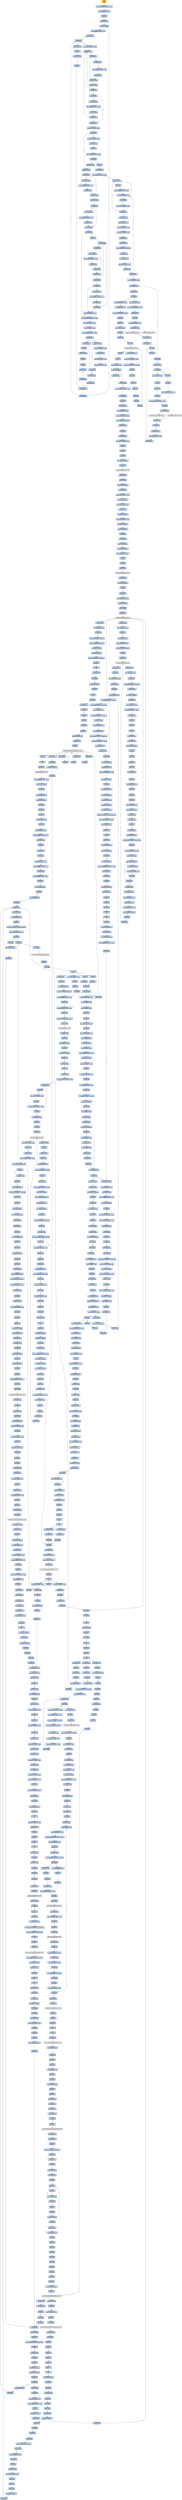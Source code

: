 digraph G {
node[shape=rectangle,style=filled,fillcolor=lightsteelblue,color=lightsteelblue]
bgcolor="transparent"
a0x0043ce80pusha_[label="start\npusha ",fillcolor="orange",color="lightgrey"];
a0x0043ce81movl_0x42d000UINT32_esi[label="0x0043ce81\nmovl $0x42d000<UINT32>, %esi"];
a0x0043ce86leal__180224esi__edi[label="0x0043ce86\nleal -180224(%esi), %edi"];
a0x0043ce8cpushl_edi[label="0x0043ce8c\npushl %edi"];
a0x0043ce8djmp_0x0043ce9a[label="0x0043ce8d\njmp 0x0043ce9a"];
a0x0043ce9amovl_esi__ebx[label="0x0043ce9a\nmovl (%esi), %ebx"];
a0x0043ce9csubl_0xfffffffcUINT8_esi[label="0x0043ce9c\nsubl $0xfffffffc<UINT8>, %esi"];
a0x0043ce9fadcl_ebx_ebx[label="0x0043ce9f\nadcl %ebx, %ebx"];
a0x0043cea1jb_0x0043ce90[label="0x0043cea1\njb 0x0043ce90"];
a0x0043ce90movb_esi__al[label="0x0043ce90\nmovb (%esi), %al"];
a0x0043ce92incl_esi[label="0x0043ce92\nincl %esi"];
a0x0043ce93movb_al_edi_[label="0x0043ce93\nmovb %al, (%edi)"];
a0x0043ce95incl_edi[label="0x0043ce95\nincl %edi"];
a0x0043ce96addl_ebx_ebx[label="0x0043ce96\naddl %ebx, %ebx"];
a0x0043ce98jne_0x0043cea1[label="0x0043ce98\njne 0x0043cea1"];
a0x0043cea3movl_0x1UINT32_eax[label="0x0043cea3\nmovl $0x1<UINT32>, %eax"];
a0x0043cea8addl_ebx_ebx[label="0x0043cea8\naddl %ebx, %ebx"];
a0x0043ceaajne_0x0043ceb3[label="0x0043ceaa\njne 0x0043ceb3"];
a0x0043ceb3adcl_eax_eax[label="0x0043ceb3\nadcl %eax, %eax"];
a0x0043ceb5addl_ebx_ebx[label="0x0043ceb5\naddl %ebx, %ebx"];
a0x0043ceb7jae_0x0043cea8[label="0x0043ceb7\njae 0x0043cea8"];
a0x0043ceb9jne_0x0043cec4[label="0x0043ceb9\njne 0x0043cec4"];
a0x0043cec4xorl_ecx_ecx[label="0x0043cec4\nxorl %ecx, %ecx"];
a0x0043cec6subl_0x3UINT8_eax[label="0x0043cec6\nsubl $0x3<UINT8>, %eax"];
a0x0043cec9jb_0x0043ced8[label="0x0043cec9\njb 0x0043ced8"];
a0x0043cecbshll_0x8UINT8_eax[label="0x0043cecb\nshll $0x8<UINT8>, %eax"];
a0x0043cecemovb_esi__al[label="0x0043cece\nmovb (%esi), %al"];
a0x0043ced0incl_esi[label="0x0043ced0\nincl %esi"];
a0x0043ced1xorl_0xffffffffUINT8_eax[label="0x0043ced1\nxorl $0xffffffff<UINT8>, %eax"];
a0x0043ced4je_0x0043cf4a[label="0x0043ced4\nje 0x0043cf4a"];
a0x0043ced6movl_eax_ebp[label="0x0043ced6\nmovl %eax, %ebp"];
a0x0043ced8addl_ebx_ebx[label="0x0043ced8\naddl %ebx, %ebx"];
a0x0043cedajne_0x0043cee3[label="0x0043ceda\njne 0x0043cee3"];
a0x0043cee3adcl_ecx_ecx[label="0x0043cee3\nadcl %ecx, %ecx"];
a0x0043cee5addl_ebx_ebx[label="0x0043cee5\naddl %ebx, %ebx"];
a0x0043cee7jne_0x0043cef0[label="0x0043cee7\njne 0x0043cef0"];
a0x0043cef0adcl_ecx_ecx[label="0x0043cef0\nadcl %ecx, %ecx"];
a0x0043cef2jne_0x0043cf14[label="0x0043cef2\njne 0x0043cf14"];
a0x0043cf14cmpl_0xfffff300UINT32_ebp[label="0x0043cf14\ncmpl $0xfffff300<UINT32>, %ebp"];
a0x0043cf1aadcl_0x1UINT8_ecx[label="0x0043cf1a\nadcl $0x1<UINT8>, %ecx"];
a0x0043cf1dleal_ediebp__edx[label="0x0043cf1d\nleal (%edi,%ebp), %edx"];
a0x0043cf20cmpl_0xfffffffcUINT8_ebp[label="0x0043cf20\ncmpl $0xfffffffc<UINT8>, %ebp"];
a0x0043cf23jbe_0x0043cf34[label="0x0043cf23\njbe 0x0043cf34"];
a0x0043cf34movl_edx__eax[label="0x0043cf34\nmovl (%edx), %eax"];
a0x0043cf36addl_0x4UINT8_edx[label="0x0043cf36\naddl $0x4<UINT8>, %edx"];
a0x0043cf39movl_eax_edi_[label="0x0043cf39\nmovl %eax, (%edi)"];
a0x0043cf3baddl_0x4UINT8_edi[label="0x0043cf3b\naddl $0x4<UINT8>, %edi"];
a0x0043cf3esubl_0x4UINT8_ecx[label="0x0043cf3e\nsubl $0x4<UINT8>, %ecx"];
a0x0043cf41ja_0x0043cf34[label="0x0043cf41\nja 0x0043cf34"];
a0x0043cf43addl_ecx_edi[label="0x0043cf43\naddl %ecx, %edi"];
a0x0043cf45jmp_0x0043ce96[label="0x0043cf45\njmp 0x0043ce96"];
a0x0043ceacmovl_esi__ebx[label="0x0043ceac\nmovl (%esi), %ebx"];
a0x0043ceaesubl_0xfffffffcUINT8_esi[label="0x0043ceae\nsubl $0xfffffffc<UINT8>, %esi"];
a0x0043ceb1adcl_ebx_ebx[label="0x0043ceb1\nadcl %ebx, %ebx"];
a0x0043cef4incl_ecx[label="0x0043cef4\nincl %ecx"];
a0x0043cef5addl_ebx_ebx[label="0x0043cef5\naddl %ebx, %ebx"];
a0x0043cef7jne_0x0043cf00[label="0x0043cef7\njne 0x0043cf00"];
a0x0043cf00adcl_ecx_ecx[label="0x0043cf00\nadcl %ecx, %ecx"];
a0x0043cf02addl_ebx_ebx[label="0x0043cf02\naddl %ebx, %ebx"];
a0x0043cf04jae_0x0043cef5[label="0x0043cf04\njae 0x0043cef5"];
a0x0043cf06jne_0x0043cf11[label="0x0043cf06\njne 0x0043cf11"];
a0x0043cf11addl_0x2UINT8_ecx[label="0x0043cf11\naddl $0x2<UINT8>, %ecx"];
a0x0043cedcmovl_esi__ebx[label="0x0043cedc\nmovl (%esi), %ebx"];
a0x0043cedesubl_0xfffffffcUINT8_esi[label="0x0043cede\nsubl $0xfffffffc<UINT8>, %esi"];
a0x0043cee1adcl_ebx_ebx[label="0x0043cee1\nadcl %ebx, %ebx"];
a0x0043cee9movl_esi__ebx[label="0x0043cee9\nmovl (%esi), %ebx"];
a0x0043ceebsubl_0xfffffffcUINT8_esi[label="0x0043ceeb\nsubl $0xfffffffc<UINT8>, %esi"];
a0x0043ceeeadcl_ebx_ebx[label="0x0043ceee\nadcl %ebx, %ebx"];
a0x0043cebbmovl_esi__ebx[label="0x0043cebb\nmovl (%esi), %ebx"];
a0x0043cebdsubl_0xfffffffcUINT8_esi[label="0x0043cebd\nsubl $0xfffffffc<UINT8>, %esi"];
a0x0043cec0adcl_ebx_ebx[label="0x0043cec0\nadcl %ebx, %ebx"];
a0x0043cec2jae_0x0043cea8[label="0x0043cec2\njae 0x0043cea8"];
a0x0043cf08movl_esi__ebx[label="0x0043cf08\nmovl (%esi), %ebx"];
a0x0043cf0asubl_0xfffffffcUINT8_esi[label="0x0043cf0a\nsubl $0xfffffffc<UINT8>, %esi"];
a0x0043cf0dadcl_ebx_ebx[label="0x0043cf0d\nadcl %ebx, %ebx"];
a0x0043cf0fjae_0x0043cef5[label="0x0043cf0f\njae 0x0043cef5"];
a0x0043cf25movb_edx__al[label="0x0043cf25\nmovb (%edx), %al"];
a0x0043cf27incl_edx[label="0x0043cf27\nincl %edx"];
a0x0043cf28movb_al_edi_[label="0x0043cf28\nmovb %al, (%edi)"];
a0x0043cf2aincl_edi[label="0x0043cf2a\nincl %edi"];
a0x0043cf2bdecl_ecx[label="0x0043cf2b\ndecl %ecx"];
a0x0043cf2cjne_0x0043cf25[label="0x0043cf2c\njne 0x0043cf25"];
a0x0043cf2ejmp_0x0043ce96[label="0x0043cf2e\njmp 0x0043ce96"];
a0x0043cef9movl_esi__ebx[label="0x0043cef9\nmovl (%esi), %ebx"];
a0x0043cefbsubl_0xfffffffcUINT8_esi[label="0x0043cefb\nsubl $0xfffffffc<UINT8>, %esi"];
a0x0043cefeadcl_ebx_ebx[label="0x0043cefe\nadcl %ebx, %ebx"];
a0x0043cf4apopl_esi[label="0x0043cf4a\npopl %esi"];
a0x0043cf4bmovl_esi_edi[label="0x0043cf4b\nmovl %esi, %edi"];
a0x0043cf4dmovl_0x426UINT32_ecx[label="0x0043cf4d\nmovl $0x426<UINT32>, %ecx"];
a0x0043cf52movb_edi__al[label="0x0043cf52\nmovb (%edi), %al"];
a0x0043cf54incl_edi[label="0x0043cf54\nincl %edi"];
a0x0043cf55subb_0xffffffe8UINT8_al[label="0x0043cf55\nsubb $0xffffffe8<UINT8>, %al"];
a0x0043cf57cmpb_0x1UINT8_al[label="0x0043cf57\ncmpb $0x1<UINT8>, %al"];
a0x0043cf59ja_0x0043cf52[label="0x0043cf59\nja 0x0043cf52"];
a0x0043cf5bcmpb_0x7UINT8_edi_[label="0x0043cf5b\ncmpb $0x7<UINT8>, (%edi)"];
a0x0043cf5ejne_0x0043cf52[label="0x0043cf5e\njne 0x0043cf52"];
a0x0043cf60movl_edi__eax[label="0x0043cf60\nmovl (%edi), %eax"];
a0x0043cf62movb_0x4edi__bl[label="0x0043cf62\nmovb 0x4(%edi), %bl"];
a0x0043cf65shrw_0x8UINT8_ax[label="0x0043cf65\nshrw $0x8<UINT8>, %ax"];
a0x0043cf69roll_0x10UINT8_eax[label="0x0043cf69\nroll $0x10<UINT8>, %eax"];
a0x0043cf6cxchgb_al_ah[label="0x0043cf6c\nxchgb %al, %ah"];
a0x0043cf6esubl_edi_eax[label="0x0043cf6e\nsubl %edi, %eax"];
a0x0043cf70subb_0xffffffe8UINT8_bl[label="0x0043cf70\nsubb $0xffffffe8<UINT8>, %bl"];
a0x0043cf73addl_esi_eax[label="0x0043cf73\naddl %esi, %eax"];
a0x0043cf75movl_eax_edi_[label="0x0043cf75\nmovl %eax, (%edi)"];
a0x0043cf77addl_0x5UINT8_edi[label="0x0043cf77\naddl $0x5<UINT8>, %edi"];
a0x0043cf7amovb_bl_al[label="0x0043cf7a\nmovb %bl, %al"];
a0x0043cf7cloop_0x0043cf57[label="0x0043cf7c\nloop 0x0043cf57"];
a0x0043cf7eleal_0x3a000esi__edi[label="0x0043cf7e\nleal 0x3a000(%esi), %edi"];
a0x0043cf84movl_edi__eax[label="0x0043cf84\nmovl (%edi), %eax"];
a0x0043cf86orl_eax_eax[label="0x0043cf86\norl %eax, %eax"];
a0x0043cf88je_0x0043cfcf[label="0x0043cf88\nje 0x0043cfcf"];
a0x0043cf8amovl_0x4edi__ebx[label="0x0043cf8a\nmovl 0x4(%edi), %ebx"];
a0x0043cf8dleal_0x3df38eaxesi__eax[label="0x0043cf8d\nleal 0x3df38(%eax,%esi), %eax"];
a0x0043cf94addl_esi_ebx[label="0x0043cf94\naddl %esi, %ebx"];
a0x0043cf96pushl_eax[label="0x0043cf96\npushl %eax"];
a0x0043cf97addl_0x8UINT8_edi[label="0x0043cf97\naddl $0x8<UINT8>, %edi"];
a0x0043cf9acall_0x3e034esi_[label="0x0043cf9a\ncall 0x3e034(%esi)"];
LoadLibraryA_kernel32_dll[label="LoadLibraryA@kernel32.dll",fillcolor="lightgrey",color="lightgrey"];
a0x0043cfa0xchgl_eax_ebp[label="0x0043cfa0\nxchgl %eax, %ebp"];
a0x0043cfa1movb_edi__al[label="0x0043cfa1\nmovb (%edi), %al"];
a0x0043cfa3incl_edi[label="0x0043cfa3\nincl %edi"];
a0x0043cfa4orb_al_al[label="0x0043cfa4\norb %al, %al"];
a0x0043cfa6je_0x0043cf84[label="0x0043cfa6\nje 0x0043cf84"];
a0x0043cfa8movl_edi_ecx[label="0x0043cfa8\nmovl %edi, %ecx"];
a0x0043cfaajns_0x0043cfb3[label="0x0043cfaa\njns 0x0043cfb3"];
a0x0043cfb3pushl_edi[label="0x0043cfb3\npushl %edi"];
a0x0043cfb4decl_eax[label="0x0043cfb4\ndecl %eax"];
a0x0043cfb5repnz_scasb_es_edi__al[label="0x0043cfb5\nrepnz scasb %es:(%edi), %al"];
a0x0043cfb7pushl_ebp[label="0x0043cfb7\npushl %ebp"];
a0x0043cfb8call_0x3e03cesi_[label="0x0043cfb8\ncall 0x3e03c(%esi)"];
GetProcAddress_kernel32_dll[label="GetProcAddress@kernel32.dll",fillcolor="lightgrey",color="lightgrey"];
a0x0043cfbeorl_eax_eax[label="0x0043cfbe\norl %eax, %eax"];
a0x0043cfc0je_0x0043cfc9[label="0x0043cfc0\nje 0x0043cfc9"];
a0x0043cfc2movl_eax_ebx_[label="0x0043cfc2\nmovl %eax, (%ebx)"];
a0x0043cfc4addl_0x4UINT8_ebx[label="0x0043cfc4\naddl $0x4<UINT8>, %ebx"];
a0x0043cfc7jmp_0x0043cfa1[label="0x0043cfc7\njmp 0x0043cfa1"];
GetProcAddress_KERNEL32_DLL[label="GetProcAddress@KERNEL32.DLL",fillcolor="lightgrey",color="lightgrey"];
LoadLibraryA_KERNEL32_DLL[label="LoadLibraryA@KERNEL32.DLL",fillcolor="lightgrey",color="lightgrey"];
a0x0043cfacmovzwl_edi__eax[label="0x0043cfac\nmovzwl (%edi), %eax"];
a0x0043cfafincl_edi[label="0x0043cfaf\nincl %edi"];
a0x0043cfb0pushl_eax[label="0x0043cfb0\npushl %eax"];
a0x0043cfb1incl_edi[label="0x0043cfb1\nincl %edi"];
a0x0043cfb2movl_0xaef24857UINT32_ecx[label="0x0043cfb2\nmovl $0xaef24857<UINT32>, %ecx"];
a0x0043cfcfmovl_0x3e040esi__ebp[label="0x0043cfcf\nmovl 0x3e040(%esi), %ebp"];
a0x0043cfd5leal__4096esi__edi[label="0x0043cfd5\nleal -4096(%esi), %edi"];
a0x0043cfdbmovl_0x1000UINT32_ebx[label="0x0043cfdb\nmovl $0x1000<UINT32>, %ebx"];
a0x0043cfe0pushl_eax[label="0x0043cfe0\npushl %eax"];
a0x0043cfe1pushl_esp[label="0x0043cfe1\npushl %esp"];
a0x0043cfe2pushl_0x4UINT8[label="0x0043cfe2\npushl $0x4<UINT8>"];
a0x0043cfe4pushl_ebx[label="0x0043cfe4\npushl %ebx"];
a0x0043cfe5pushl_edi[label="0x0043cfe5\npushl %edi"];
a0x0043cfe6call_ebp[label="0x0043cfe6\ncall %ebp"];
VirtualProtect_kernel32_dll[label="VirtualProtect@kernel32.dll",fillcolor="lightgrey",color="lightgrey"];
a0x0043cfe8leal_0x227edi__eax[label="0x0043cfe8\nleal 0x227(%edi), %eax"];
a0x0043cfeeandb_0x7fUINT8_eax_[label="0x0043cfee\nandb $0x7f<UINT8>, (%eax)"];
a0x0043cff1andb_0x7fUINT8_0x28eax_[label="0x0043cff1\nandb $0x7f<UINT8>, 0x28(%eax)"];
a0x0043cff5popl_eax[label="0x0043cff5\npopl %eax"];
a0x0043cff6pushl_eax[label="0x0043cff6\npushl %eax"];
a0x0043cff7pushl_esp[label="0x0043cff7\npushl %esp"];
a0x0043cff8pushl_eax[label="0x0043cff8\npushl %eax"];
a0x0043cff9pushl_ebx[label="0x0043cff9\npushl %ebx"];
a0x0043cffapushl_edi[label="0x0043cffa\npushl %edi"];
a0x0043cffbcall_ebp[label="0x0043cffb\ncall %ebp"];
a0x0043cffdpopl_eax[label="0x0043cffd\npopl %eax"];
a0x0043cffepopa_[label="0x0043cffe\npopa "];
a0x0043cfffleal__128esp__eax[label="0x0043cfff\nleal -128(%esp), %eax"];
a0x0043d003pushl_0x0UINT8[label="0x0043d003\npushl $0x0<UINT8>"];
a0x0043d005cmpl_eax_esp[label="0x0043d005\ncmpl %eax, %esp"];
a0x0043d007jne_0x0043d003[label="0x0043d007\njne 0x0043d003"];
a0x0043d009subl_0xffffff80UINT8_esp[label="0x0043d009\nsubl $0xffffff80<UINT8>, %esp"];
a0x0043d00cjmp_0x0040b4b8[label="0x0043d00c\njmp 0x0040b4b8"];
a0x0040b4b8pushl_ebp[label="0x0040b4b8\npushl %ebp"];
a0x0040b4b9movl_esp_ebp[label="0x0040b4b9\nmovl %esp, %ebp"];
a0x0040b4bbpushl_0xffffffffUINT8[label="0x0040b4bb\npushl $0xffffffff<UINT8>"];
a0x0040b4bdpushl_0x4145b0UINT32[label="0x0040b4bd\npushl $0x4145b0<UINT32>"];
a0x0040b4c2pushl_0x40ae34UINT32[label="0x0040b4c2\npushl $0x40ae34<UINT32>"];
a0x0040b4c7movl_fs_0_eax[label="0x0040b4c7\nmovl %fs:0, %eax"];
a0x0040b4cdpushl_eax[label="0x0040b4cd\npushl %eax"];
a0x0040b4cemovl_esp_fs_0[label="0x0040b4ce\nmovl %esp, %fs:0"];
a0x0040b4d5subl_0x58UINT8_esp[label="0x0040b4d5\nsubl $0x58<UINT8>, %esp"];
a0x0040b4d8pushl_ebx[label="0x0040b4d8\npushl %ebx"];
a0x0040b4d9pushl_esi[label="0x0040b4d9\npushl %esi"];
a0x0040b4dapushl_edi[label="0x0040b4da\npushl %edi"];
a0x0040b4dbmovl_esp__24ebp_[label="0x0040b4db\nmovl %esp, -24(%ebp)"];
a0x0040b4decall_0x4141a0[label="0x0040b4de\ncall 0x4141a0"];
GetVersion_KERNEL32_DLL[label="GetVersion@KERNEL32.DLL",fillcolor="lightgrey",color="lightgrey"];
a0x0040b4e4xorl_edx_edx[label="0x0040b4e4\nxorl %edx, %edx"];
a0x0040b4e6movb_ah_dl[label="0x0040b4e6\nmovb %ah, %dl"];
a0x0040b4e8movl_edx_0x433680[label="0x0040b4e8\nmovl %edx, 0x433680"];
a0x0040b4eemovl_eax_ecx[label="0x0040b4ee\nmovl %eax, %ecx"];
a0x0040b4f0andl_0xffUINT32_ecx[label="0x0040b4f0\nandl $0xff<UINT32>, %ecx"];
a0x0040b4f6movl_ecx_0x43367c[label="0x0040b4f6\nmovl %ecx, 0x43367c"];
a0x0040b4fcshll_0x8UINT8_ecx[label="0x0040b4fc\nshll $0x8<UINT8>, %ecx"];
a0x0040b4ffaddl_edx_ecx[label="0x0040b4ff\naddl %edx, %ecx"];
a0x0040b501movl_ecx_0x433678[label="0x0040b501\nmovl %ecx, 0x433678"];
a0x0040b507shrl_0x10UINT8_eax[label="0x0040b507\nshrl $0x10<UINT8>, %eax"];
a0x0040b50amovl_eax_0x433674[label="0x0040b50a\nmovl %eax, 0x433674"];
a0x0040b50fpushl_0x1UINT8[label="0x0040b50f\npushl $0x1<UINT8>"];
a0x0040b511call_0x40bf36[label="0x0040b511\ncall 0x40bf36"];
a0x0040bf36xorl_eax_eax[label="0x0040bf36\nxorl %eax, %eax"];
a0x0040bf38pushl_0x0UINT8[label="0x0040bf38\npushl $0x0<UINT8>"];
a0x0040bf3acmpl_eax_0x8esp_[label="0x0040bf3a\ncmpl %eax, 0x8(%esp)"];
a0x0040bf3epushl_0x1000UINT32[label="0x0040bf3e\npushl $0x1000<UINT32>"];
a0x0040bf43sete_al[label="0x0040bf43\nsete %al"];
a0x0040bf46pushl_eax[label="0x0040bf46\npushl %eax"];
a0x0040bf47call_0x414134[label="0x0040bf47\ncall 0x414134"];
HeapCreate_KERNEL32_DLL[label="HeapCreate@KERNEL32.DLL",fillcolor="lightgrey",color="lightgrey"];
a0x0040bf4dtestl_eax_eax[label="0x0040bf4d\ntestl %eax, %eax"];
a0x0040bf4fmovl_eax_0x4369dc[label="0x0040bf4f\nmovl %eax, 0x4369dc"];
a0x0040bf54je_0x40bf6b[label="0x0040bf54\nje 0x40bf6b"];
a0x0040bf56call_0x40c011[label="0x0040bf56\ncall 0x40c011"];
a0x0040c011pushl_0x140UINT32[label="0x0040c011\npushl $0x140<UINT32>"];
a0x0040c016pushl_0x0UINT8[label="0x0040c016\npushl $0x0<UINT8>"];
a0x0040c018pushl_0x4369dc[label="0x0040c018\npushl 0x4369dc"];
a0x0040c01ecall_0x414178[label="0x0040c01e\ncall 0x414178"];
HeapAlloc_KERNEL32_DLL[label="HeapAlloc@KERNEL32.DLL",fillcolor="lightgrey",color="lightgrey"];
a0x0040c024testl_eax_eax[label="0x0040c024\ntestl %eax, %eax"];
a0x0040c026movl_eax_0x4369d8[label="0x0040c026\nmovl %eax, 0x4369d8"];
a0x0040c02bjne_0x40c02e[label="0x0040c02b\njne 0x40c02e"];
a0x0040c02eandl_0x0UINT8_0x4369d0[label="0x0040c02e\nandl $0x0<UINT8>, 0x4369d0"];
a0x0040c035andl_0x0UINT8_0x4369d4[label="0x0040c035\nandl $0x0<UINT8>, 0x4369d4"];
a0x0040c03cpushl_0x1UINT8[label="0x0040c03c\npushl $0x1<UINT8>"];
a0x0040c03emovl_eax_0x4369cc[label="0x0040c03e\nmovl %eax, 0x4369cc"];
a0x0040c043movl_0x10UINT32_0x4369c4[label="0x0040c043\nmovl $0x10<UINT32>, 0x4369c4"];
a0x0040c04dpopl_eax[label="0x0040c04d\npopl %eax"];
a0x0040c04eret[label="0x0040c04e\nret"];
a0x0040bf5btestl_eax_eax[label="0x0040bf5b\ntestl %eax, %eax"];
a0x0040bf5djne_0x40bf6e[label="0x0040bf5d\njne 0x40bf6e"];
a0x0040bf6epushl_0x1UINT8[label="0x0040bf6e\npushl $0x1<UINT8>"];
a0x0040bf70popl_eax[label="0x0040bf70\npopl %eax"];
a0x0040bf71ret[label="0x0040bf71\nret"];
a0x0040b516popl_ecx[label="0x0040b516\npopl %ecx"];
a0x0040b517testl_eax_eax[label="0x0040b517\ntestl %eax, %eax"];
a0x0040b519jne_0x40b523[label="0x0040b519\njne 0x40b523"];
a0x0040b523call_0x40ccf9[label="0x0040b523\ncall 0x40ccf9"];
a0x0040ccf9pushl_esi[label="0x0040ccf9\npushl %esi"];
a0x0040ccfacall_0x40bf72[label="0x0040ccfa\ncall 0x40bf72"];
a0x0040bf72pushl_esi[label="0x0040bf72\npushl %esi"];
a0x0040bf73movl_0x4140a8_esi[label="0x0040bf73\nmovl 0x4140a8, %esi"];
a0x0040bf79pushl_0x431308[label="0x0040bf79\npushl 0x431308"];
a0x0040bf7fcall_esi[label="0x0040bf7f\ncall %esi"];
InitializeCriticalSection_KERNEL32_DLL[label="InitializeCriticalSection@KERNEL32.DLL",fillcolor="lightgrey",color="lightgrey"];
a0x0040bf81pushl_0x4312f8[label="0x0040bf81\npushl 0x4312f8"];
a0x0040bf87call_esi[label="0x0040bf87\ncall %esi"];
a0x0040bf89pushl_0x4312e8[label="0x0040bf89\npushl 0x4312e8"];
a0x0040bf8fcall_esi[label="0x0040bf8f\ncall %esi"];
a0x0040bf91pushl_0x4312c8[label="0x0040bf91\npushl 0x4312c8"];
a0x0040bf97call_esi[label="0x0040bf97\ncall %esi"];
a0x0040bf99popl_esi[label="0x0040bf99\npopl %esi"];
a0x0040bf9aret[label="0x0040bf9a\nret"];
a0x0040ccffcall_0x41411c[label="0x0040ccff\ncall 0x41411c"];
TlsAlloc_KERNEL32_DLL[label="TlsAlloc@KERNEL32.DLL",fillcolor="lightgrey",color="lightgrey"];
a0x0040cd05cmpl_0xffffffffUINT8_eax[label="0x0040cd05\ncmpl $0xffffffff<UINT8>, %eax"];
a0x0040cd08movl_eax_0x4313a0[label="0x0040cd08\nmovl %eax, 0x4313a0"];
a0x0040cd0dje_0x40cd49[label="0x0040cd0d\nje 0x40cd49"];
a0x0040cd0fpushl_0x74UINT8[label="0x0040cd0f\npushl $0x74<UINT8>"];
a0x0040cd11pushl_0x1UINT8[label="0x0040cd11\npushl $0x1<UINT8>"];
a0x0040cd13call_0x40e140[label="0x0040cd13\ncall 0x40e140"];
a0x0040e140pushl_ebx[label="0x0040e140\npushl %ebx"];
a0x0040e141pushl_esi[label="0x0040e141\npushl %esi"];
a0x0040e142movl_0xcesp__esi[label="0x0040e142\nmovl 0xc(%esp), %esi"];
a0x0040e146pushl_edi[label="0x0040e146\npushl %edi"];
a0x0040e147imull_0x14esp__esi[label="0x0040e147\nimull 0x14(%esp), %esi"];
a0x0040e14ccmpl_0xffffffe0UINT8_esi[label="0x0040e14c\ncmpl $0xffffffe0<UINT8>, %esi"];
a0x0040e14fmovl_esi_ebx[label="0x0040e14f\nmovl %esi, %ebx"];
a0x0040e151ja_0x40e160[label="0x0040e151\nja 0x40e160"];
a0x0040e153testl_esi_esi[label="0x0040e153\ntestl %esi, %esi"];
a0x0040e155jne_0x40e15a[label="0x0040e155\njne 0x40e15a"];
a0x0040e15aaddl_0xfUINT8_esi[label="0x0040e15a\naddl $0xf<UINT8>, %esi"];
a0x0040e15dandl_0xfffffff0UINT8_esi[label="0x0040e15d\nandl $0xfffffff0<UINT8>, %esi"];
a0x0040e160xorl_edi_edi[label="0x0040e160\nxorl %edi, %edi"];
a0x0040e162cmpl_0xffffffe0UINT8_esi[label="0x0040e162\ncmpl $0xffffffe0<UINT8>, %esi"];
a0x0040e165ja_0x40e1a1[label="0x0040e165\nja 0x40e1a1"];
a0x0040e167cmpl_0x431384_ebx[label="0x0040e167\ncmpl 0x431384, %ebx"];
a0x0040e16dja_0x40e18c[label="0x0040e16d\nja 0x40e18c"];
a0x0040e16fpushl_0x9UINT8[label="0x0040e16f\npushl $0x9<UINT8>"];
a0x0040e171call_0x40bf9b[label="0x0040e171\ncall 0x40bf9b"];
a0x0040bf9bpushl_ebp[label="0x0040bf9b\npushl %ebp"];
a0x0040bf9cmovl_esp_ebp[label="0x0040bf9c\nmovl %esp, %ebp"];
a0x0040bf9emovl_0x8ebp__eax[label="0x0040bf9e\nmovl 0x8(%ebp), %eax"];
a0x0040bfa1pushl_esi[label="0x0040bfa1\npushl %esi"];
a0x0040bfa2cmpl_0x0UINT8_0x4312c4eax4_[label="0x0040bfa2\ncmpl $0x0<UINT8>, 0x4312c4(,%eax,4)"];
a0x0040bfaaleal_0x4312c4eax4__esi[label="0x0040bfaa\nleal 0x4312c4(,%eax,4), %esi"];
a0x0040bfb1jne_0x40bff1[label="0x0040bfb1\njne 0x40bff1"];
a0x0040bff1pushl_esi_[label="0x0040bff1\npushl (%esi)"];
a0x0040bff3call_0x41409c[label="0x0040bff3\ncall 0x41409c"];
EnterCriticalSection_KERNEL32_DLL[label="EnterCriticalSection@KERNEL32.DLL",fillcolor="lightgrey",color="lightgrey"];
a0x0040bff9popl_esi[label="0x0040bff9\npopl %esi"];
a0x0040bffapopl_ebp[label="0x0040bffa\npopl %ebp"];
a0x0040bffbret[label="0x0040bffb\nret"];
a0x0040e176pushl_ebx[label="0x0040e176\npushl %ebx"];
a0x0040e177call_0x40c3a5[label="0x0040e177\ncall 0x40c3a5"];
a0x0040c3a5pushl_ebp[label="0x0040c3a5\npushl %ebp"];
a0x0040c3a6movl_esp_ebp[label="0x0040c3a6\nmovl %esp, %ebp"];
a0x0040c3a8subl_0x14UINT8_esp[label="0x0040c3a8\nsubl $0x14<UINT8>, %esp"];
a0x0040c3abmovl_0x4369d4_eax[label="0x0040c3ab\nmovl 0x4369d4, %eax"];
a0x0040c3b0movl_0x4369d8_edx[label="0x0040c3b0\nmovl 0x4369d8, %edx"];
a0x0040c3b6pushl_ebx[label="0x0040c3b6\npushl %ebx"];
a0x0040c3b7pushl_esi[label="0x0040c3b7\npushl %esi"];
a0x0040c3b8leal_eaxeax4__eax[label="0x0040c3b8\nleal (%eax,%eax,4), %eax"];
a0x0040c3bbpushl_edi[label="0x0040c3bb\npushl %edi"];
a0x0040c3bcleal_edxeax4__edi[label="0x0040c3bc\nleal (%edx,%eax,4), %edi"];
a0x0040c3bfmovl_0x8ebp__eax[label="0x0040c3bf\nmovl 0x8(%ebp), %eax"];
a0x0040c3c2movl_edi__4ebp_[label="0x0040c3c2\nmovl %edi, -4(%ebp)"];
a0x0040c3c5leal_0x17eax__ecx[label="0x0040c3c5\nleal 0x17(%eax), %ecx"];
a0x0040c3c8andl_0xfffffff0UINT8_ecx[label="0x0040c3c8\nandl $0xfffffff0<UINT8>, %ecx"];
a0x0040c3cbmovl_ecx__16ebp_[label="0x0040c3cb\nmovl %ecx, -16(%ebp)"];
a0x0040c3cesarl_0x4UINT8_ecx[label="0x0040c3ce\nsarl $0x4<UINT8>, %ecx"];
a0x0040c3d1decl_ecx[label="0x0040c3d1\ndecl %ecx"];
a0x0040c3d2cmpl_0x20UINT8_ecx[label="0x0040c3d2\ncmpl $0x20<UINT8>, %ecx"];
a0x0040c3d5jnl_0x40c3e5[label="0x0040c3d5\njnl 0x40c3e5"];
a0x0040c3d7orl_0xffffffffUINT8_esi[label="0x0040c3d7\norl $0xffffffff<UINT8>, %esi"];
a0x0040c3dashrl_cl_esi[label="0x0040c3da\nshrl %cl, %esi"];
a0x0040c3dcorl_0xffffffffUINT8__8ebp_[label="0x0040c3dc\norl $0xffffffff<UINT8>, -8(%ebp)"];
a0x0040c3e0movl_esi__12ebp_[label="0x0040c3e0\nmovl %esi, -12(%ebp)"];
a0x0040c3e3jmp_0x40c3f5[label="0x0040c3e3\njmp 0x40c3f5"];
a0x0040c3f5movl_0x4369cc_eax[label="0x0040c3f5\nmovl 0x4369cc, %eax"];
a0x0040c3famovl_eax_ebx[label="0x0040c3fa\nmovl %eax, %ebx"];
a0x0040c3fccmpl_edi_ebx[label="0x0040c3fc\ncmpl %edi, %ebx"];
a0x0040c3femovl_ebx_0x8ebp_[label="0x0040c3fe\nmovl %ebx, 0x8(%ebp)"];
a0x0040c401jae_0x40c41c[label="0x0040c401\njae 0x40c41c"];
a0x0040c41ccmpl__4ebp__ebx[label="0x0040c41c\ncmpl -4(%ebp), %ebx"];
a0x0040c41fjne_0x40c49a[label="0x0040c41f\njne 0x40c49a"];
a0x0040c421movl_edx_ebx[label="0x0040c421\nmovl %edx, %ebx"];
a0x0040c423cmpl_eax_ebx[label="0x0040c423\ncmpl %eax, %ebx"];
a0x0040c425movl_ebx_0x8ebp_[label="0x0040c425\nmovl %ebx, 0x8(%ebp)"];
a0x0040c428jae_0x40c43f[label="0x0040c428\njae 0x40c43f"];
a0x0040c43fjne_0x40c49a[label="0x0040c43f\njne 0x40c49a"];
a0x0040c441cmpl__4ebp__ebx[label="0x0040c441\ncmpl -4(%ebp), %ebx"];
a0x0040c444jae_0x40c457[label="0x0040c444\njae 0x40c457"];
a0x0040c457jne_0x40c47f[label="0x0040c457\njne 0x40c47f"];
a0x0040c459movl_edx_ebx[label="0x0040c459\nmovl %edx, %ebx"];
a0x0040c45bcmpl_eax_ebx[label="0x0040c45b\ncmpl %eax, %ebx"];
a0x0040c45dmovl_ebx_0x8ebp_[label="0x0040c45d\nmovl %ebx, 0x8(%ebp)"];
a0x0040c460jae_0x40c46f[label="0x0040c460\njae 0x40c46f"];
a0x0040c46fjne_0x40c47f[label="0x0040c46f\njne 0x40c47f"];
a0x0040c471call_0x40c6ae[label="0x0040c471\ncall 0x40c6ae"];
a0x0040c6aemovl_0x4369d4_eax[label="0x0040c6ae\nmovl 0x4369d4, %eax"];
a0x0040c6b3movl_0x4369c4_ecx[label="0x0040c6b3\nmovl 0x4369c4, %ecx"];
a0x0040c6b9pushl_esi[label="0x0040c6b9\npushl %esi"];
a0x0040c6bapushl_edi[label="0x0040c6ba\npushl %edi"];
a0x0040c6bbxorl_edi_edi[label="0x0040c6bb\nxorl %edi, %edi"];
a0x0040c6bdcmpl_ecx_eax[label="0x0040c6bd\ncmpl %ecx, %eax"];
a0x0040c6bfjne_0x40c6f1[label="0x0040c6bf\njne 0x40c6f1"];
a0x0040c6f1movl_0x4369d8_ecx[label="0x0040c6f1\nmovl 0x4369d8, %ecx"];
a0x0040c6f7pushl_0x41c4UINT32[label="0x0040c6f7\npushl $0x41c4<UINT32>"];
a0x0040c6fcpushl_0x8UINT8[label="0x0040c6fc\npushl $0x8<UINT8>"];
a0x0040c6feleal_eaxeax4__eax[label="0x0040c6fe\nleal (%eax,%eax,4), %eax"];
a0x0040c701pushl_0x4369dc[label="0x0040c701\npushl 0x4369dc"];
a0x0040c707leal_ecxeax4__esi[label="0x0040c707\nleal (%ecx,%eax,4), %esi"];
a0x0040c70acall_0x414178[label="0x0040c70a\ncall 0x414178"];
a0x0040c710cmpl_edi_eax[label="0x0040c710\ncmpl %edi, %eax"];
a0x0040c712movl_eax_0x10esi_[label="0x0040c712\nmovl %eax, 0x10(%esi)"];
a0x0040c715je_0x40c741[label="0x0040c715\nje 0x40c741"];
a0x0040c717pushl_0x4UINT8[label="0x0040c717\npushl $0x4<UINT8>"];
a0x0040c719pushl_0x2000UINT32[label="0x0040c719\npushl $0x2000<UINT32>"];
a0x0040c71epushl_0x100000UINT32[label="0x0040c71e\npushl $0x100000<UINT32>"];
a0x0040c723pushl_edi[label="0x0040c723\npushl %edi"];
a0x0040c724call_0x414128[label="0x0040c724\ncall 0x414128"];
VirtualAlloc_KERNEL32_DLL[label="VirtualAlloc@KERNEL32.DLL",fillcolor="lightgrey",color="lightgrey"];
a0x0040c72acmpl_edi_eax[label="0x0040c72a\ncmpl %edi, %eax"];
a0x0040c72cmovl_eax_0xcesi_[label="0x0040c72c\nmovl %eax, 0xc(%esi)"];
a0x0040c72fjne_0x40c745[label="0x0040c72f\njne 0x40c745"];
a0x0040c745orl_0xffffffffUINT8_0x8esi_[label="0x0040c745\norl $0xffffffff<UINT8>, 0x8(%esi)"];
a0x0040c749movl_edi_esi_[label="0x0040c749\nmovl %edi, (%esi)"];
a0x0040c74bmovl_edi_0x4esi_[label="0x0040c74b\nmovl %edi, 0x4(%esi)"];
a0x0040c74eincl_0x4369d4[label="0x0040c74e\nincl 0x4369d4"];
a0x0040c754movl_0x10esi__eax[label="0x0040c754\nmovl 0x10(%esi), %eax"];
a0x0040c757orl_0xffffffffUINT8_eax_[label="0x0040c757\norl $0xffffffff<UINT8>, (%eax)"];
a0x0040c75amovl_esi_eax[label="0x0040c75a\nmovl %esi, %eax"];
a0x0040c75cpopl_edi[label="0x0040c75c\npopl %edi"];
a0x0040c75dpopl_esi[label="0x0040c75d\npopl %esi"];
a0x0040c75eret[label="0x0040c75e\nret"];
a0x0040c476movl_eax_ebx[label="0x0040c476\nmovl %eax, %ebx"];
a0x0040c478testl_ebx_ebx[label="0x0040c478\ntestl %ebx, %ebx"];
a0x0040c47amovl_ebx_0x8ebp_[label="0x0040c47a\nmovl %ebx, 0x8(%ebp)"];
a0x0040c47dje_0x40c493[label="0x0040c47d\nje 0x40c493"];
a0x0040c47fpushl_ebx[label="0x0040c47f\npushl %ebx"];
a0x0040c480call_0x40c75f[label="0x0040c480\ncall 0x40c75f"];
a0x0040c75fpushl_ebp[label="0x0040c75f\npushl %ebp"];
a0x0040c760movl_esp_ebp[label="0x0040c760\nmovl %esp, %ebp"];
a0x0040c762pushl_ecx[label="0x0040c762\npushl %ecx"];
a0x0040c763movl_0x8ebp__ecx[label="0x0040c763\nmovl 0x8(%ebp), %ecx"];
a0x0040c766pushl_ebx[label="0x0040c766\npushl %ebx"];
a0x0040c767pushl_esi[label="0x0040c767\npushl %esi"];
a0x0040c768pushl_edi[label="0x0040c768\npushl %edi"];
a0x0040c769movl_0x10ecx__esi[label="0x0040c769\nmovl 0x10(%ecx), %esi"];
a0x0040c76cmovl_0x8ecx__eax[label="0x0040c76c\nmovl 0x8(%ecx), %eax"];
a0x0040c76fxorl_ebx_ebx[label="0x0040c76f\nxorl %ebx, %ebx"];
a0x0040c771testl_eax_eax[label="0x0040c771\ntestl %eax, %eax"];
a0x0040c773jl_0x40c77a[label="0x0040c773\njl 0x40c77a"];
a0x0040c77amovl_ebx_eax[label="0x0040c77a\nmovl %ebx, %eax"];
a0x0040c77cpushl_0x3fUINT8[label="0x0040c77c\npushl $0x3f<UINT8>"];
a0x0040c77eimull_0x204UINT32_eax_eax[label="0x0040c77e\nimull $0x204<UINT32>, %eax, %eax"];
a0x0040c784popl_edx[label="0x0040c784\npopl %edx"];
a0x0040c785leal_0x144eaxesi__eax[label="0x0040c785\nleal 0x144(%eax,%esi), %eax"];
a0x0040c78cmovl_eax__4ebp_[label="0x0040c78c\nmovl %eax, -4(%ebp)"];
a0x0040c78fmovl_eax_0x8eax_[label="0x0040c78f\nmovl %eax, 0x8(%eax)"];
a0x0040c792movl_eax_0x4eax_[label="0x0040c792\nmovl %eax, 0x4(%eax)"];
a0x0040c795addl_0x8UINT8_eax[label="0x0040c795\naddl $0x8<UINT8>, %eax"];
a0x0040c798decl_edx[label="0x0040c798\ndecl %edx"];
a0x0040c799jne_0x40c78f[label="0x0040c799\njne 0x40c78f"];
a0x0040c79bmovl_ebx_edi[label="0x0040c79b\nmovl %ebx, %edi"];
a0x0040c79dpushl_0x4UINT8[label="0x0040c79d\npushl $0x4<UINT8>"];
a0x0040c79fshll_0xfUINT8_edi[label="0x0040c79f\nshll $0xf<UINT8>, %edi"];
a0x0040c7a2addl_0xcecx__edi[label="0x0040c7a2\naddl 0xc(%ecx), %edi"];
a0x0040c7a5pushl_0x1000UINT32[label="0x0040c7a5\npushl $0x1000<UINT32>"];
a0x0040c7aapushl_0x8000UINT32[label="0x0040c7aa\npushl $0x8000<UINT32>"];
a0x0040c7afpushl_edi[label="0x0040c7af\npushl %edi"];
a0x0040c7b0call_0x414128[label="0x0040c7b0\ncall 0x414128"];
a0x0040c7b6testl_eax_eax[label="0x0040c7b6\ntestl %eax, %eax"];
a0x0040c7b8jne_0x40c7c2[label="0x0040c7b8\njne 0x40c7c2"];
a0x0040c7c2leal_0x7000edi__edx[label="0x0040c7c2\nleal 0x7000(%edi), %edx"];
a0x0040c7c8cmpl_edx_edi[label="0x0040c7c8\ncmpl %edx, %edi"];
a0x0040c7caja_0x40c808[label="0x0040c7ca\nja 0x40c808"];
a0x0040c7ccleal_0x10edi__eax[label="0x0040c7cc\nleal 0x10(%edi), %eax"];
a0x0040c7cforl_0xffffffffUINT8__8eax_[label="0x0040c7cf\norl $0xffffffff<UINT8>, -8(%eax)"];
a0x0040c7d3orl_0xffffffffUINT8_0xfeceax_[label="0x0040c7d3\norl $0xffffffff<UINT8>, 0xfec(%eax)"];
a0x0040c7daleal_0xffceax__ecx[label="0x0040c7da\nleal 0xffc(%eax), %ecx"];
a0x0040c7e0movl_0xff0UINT32__4eax_[label="0x0040c7e0\nmovl $0xff0<UINT32>, -4(%eax)"];
a0x0040c7e7movl_ecx_eax_[label="0x0040c7e7\nmovl %ecx, (%eax)"];
a0x0040c7e9leal__4100eax__ecx[label="0x0040c7e9\nleal -4100(%eax), %ecx"];
a0x0040c7efmovl_ecx_0x4eax_[label="0x0040c7ef\nmovl %ecx, 0x4(%eax)"];
a0x0040c7f2movl_0xff0UINT32_0xfe8eax_[label="0x0040c7f2\nmovl $0xff0<UINT32>, 0xfe8(%eax)"];
a0x0040c7fcaddl_0x1000UINT32_eax[label="0x0040c7fc\naddl $0x1000<UINT32>, %eax"];
a0x0040c801leal__16eax__ecx[label="0x0040c801\nleal -16(%eax), %ecx"];
a0x0040c804cmpl_edx_ecx[label="0x0040c804\ncmpl %edx, %ecx"];
a0x0040c806jbe_0x40c7cf[label="0x0040c806\njbe 0x40c7cf"];
a0x0040c808movl__4ebp__eax[label="0x0040c808\nmovl -4(%ebp), %eax"];
a0x0040c80bleal_0xcedi__ecx[label="0x0040c80b\nleal 0xc(%edi), %ecx"];
a0x0040c80eaddl_0x1f8UINT32_eax[label="0x0040c80e\naddl $0x1f8<UINT32>, %eax"];
a0x0040c813pushl_0x1UINT8[label="0x0040c813\npushl $0x1<UINT8>"];
a0x0040c815popl_edi[label="0x0040c815\npopl %edi"];
a0x0040c816movl_ecx_0x4eax_[label="0x0040c816\nmovl %ecx, 0x4(%eax)"];
a0x0040c819movl_eax_0x8ecx_[label="0x0040c819\nmovl %eax, 0x8(%ecx)"];
a0x0040c81cleal_0xcedx__ecx[label="0x0040c81c\nleal 0xc(%edx), %ecx"];
a0x0040c81fmovl_ecx_0x8eax_[label="0x0040c81f\nmovl %ecx, 0x8(%eax)"];
a0x0040c822movl_eax_0x4ecx_[label="0x0040c822\nmovl %eax, 0x4(%ecx)"];
a0x0040c825andl_0x0UINT8_0x44esiebx4_[label="0x0040c825\nandl $0x0<UINT8>, 0x44(%esi,%ebx,4)"];
a0x0040c82amovl_edi_0xc4esiebx4_[label="0x0040c82a\nmovl %edi, 0xc4(%esi,%ebx,4)"];
a0x0040c831movb_0x43esi__al[label="0x0040c831\nmovb 0x43(%esi), %al"];
a0x0040c834movb_al_cl[label="0x0040c834\nmovb %al, %cl"];
a0x0040c836incb_cl[label="0x0040c836\nincb %cl"];
a0x0040c838testb_al_al[label="0x0040c838\ntestb %al, %al"];
a0x0040c83amovl_0x8ebp__eax[label="0x0040c83a\nmovl 0x8(%ebp), %eax"];
a0x0040c83dmovb_cl_0x43esi_[label="0x0040c83d\nmovb %cl, 0x43(%esi)"];
a0x0040c840jne_0x40c845[label="0x0040c840\njne 0x40c845"];
a0x0040c842orl_edi_0x4eax_[label="0x0040c842\norl %edi, 0x4(%eax)"];
a0x0040c845movl_0x80000000UINT32_edx[label="0x0040c845\nmovl $0x80000000<UINT32>, %edx"];
a0x0040c84amovl_ebx_ecx[label="0x0040c84a\nmovl %ebx, %ecx"];
a0x0040c84cshrl_cl_edx[label="0x0040c84c\nshrl %cl, %edx"];
a0x0040c84enotl_edx[label="0x0040c84e\nnotl %edx"];
a0x0040c850andl_edx_0x8eax_[label="0x0040c850\nandl %edx, 0x8(%eax)"];
a0x0040c853movl_ebx_eax[label="0x0040c853\nmovl %ebx, %eax"];
a0x0040c855popl_edi[label="0x0040c855\npopl %edi"];
a0x0040c856popl_esi[label="0x0040c856\npopl %esi"];
a0x0040c857popl_ebx[label="0x0040c857\npopl %ebx"];
a0x0040c858leave_[label="0x0040c858\nleave "];
a0x0040c859ret[label="0x0040c859\nret"];
a0x0040c485popl_ecx[label="0x0040c485\npopl %ecx"];
a0x0040c486movl_0x10ebx__ecx[label="0x0040c486\nmovl 0x10(%ebx), %ecx"];
a0x0040c489movl_eax_ecx_[label="0x0040c489\nmovl %eax, (%ecx)"];
a0x0040c48bmovl_0x10ebx__eax[label="0x0040c48b\nmovl 0x10(%ebx), %eax"];
a0x0040c48ecmpl_0xffffffffUINT8_eax_[label="0x0040c48e\ncmpl $0xffffffff<UINT8>, (%eax)"];
a0x0040c491jne_0x40c49a[label="0x0040c491\njne 0x40c49a"];
a0x0040c49amovl_ebx_0x4369cc[label="0x0040c49a\nmovl %ebx, 0x4369cc"];
a0x0040c4a0movl_0x10ebx__eax[label="0x0040c4a0\nmovl 0x10(%ebx), %eax"];
a0x0040c4a3movl_eax__edx[label="0x0040c4a3\nmovl (%eax), %edx"];
a0x0040c4a5cmpl_0xffffffffUINT8_edx[label="0x0040c4a5\ncmpl $0xffffffff<UINT8>, %edx"];
a0x0040c4a8movl_edx__4ebp_[label="0x0040c4a8\nmovl %edx, -4(%ebp)"];
a0x0040c4abje_0x40c4c1[label="0x0040c4ab\nje 0x40c4c1"];
a0x0040c4admovl_0xc4eaxedx4__ecx[label="0x0040c4ad\nmovl 0xc4(%eax,%edx,4), %ecx"];
a0x0040c4b4movl_0x44eaxedx4__edi[label="0x0040c4b4\nmovl 0x44(%eax,%edx,4), %edi"];
a0x0040c4b8andl__8ebp__ecx[label="0x0040c4b8\nandl -8(%ebp), %ecx"];
a0x0040c4bbandl_esi_edi[label="0x0040c4bb\nandl %esi, %edi"];
a0x0040c4bdorl_edi_ecx[label="0x0040c4bd\norl %edi, %ecx"];
a0x0040c4bfjne_0x40c4f8[label="0x0040c4bf\njne 0x40c4f8"];
a0x0040c4f8movl_edx_ecx[label="0x0040c4f8\nmovl %edx, %ecx"];
a0x0040c4faxorl_edi_edi[label="0x0040c4fa\nxorl %edi, %edi"];
a0x0040c4fcimull_0x204UINT32_ecx_ecx[label="0x0040c4fc\nimull $0x204<UINT32>, %ecx, %ecx"];
a0x0040c502leal_0x144ecxeax__ecx[label="0x0040c502\nleal 0x144(%ecx,%eax), %ecx"];
a0x0040c509movl_ecx__12ebp_[label="0x0040c509\nmovl %ecx, -12(%ebp)"];
a0x0040c50cmovl_0x44eaxedx4__ecx[label="0x0040c50c\nmovl 0x44(%eax,%edx,4), %ecx"];
a0x0040c510andl_esi_ecx[label="0x0040c510\nandl %esi, %ecx"];
a0x0040c512jne_0x40c521[label="0x0040c512\njne 0x40c521"];
a0x0040c514movl_0xc4eaxedx4__ecx[label="0x0040c514\nmovl 0xc4(%eax,%edx,4), %ecx"];
a0x0040c51bpushl_0x20UINT8[label="0x0040c51b\npushl $0x20<UINT8>"];
a0x0040c51dandl__8ebp__ecx[label="0x0040c51d\nandl -8(%ebp), %ecx"];
a0x0040c520popl_edi[label="0x0040c520\npopl %edi"];
a0x0040c521testl_ecx_ecx[label="0x0040c521\ntestl %ecx, %ecx"];
a0x0040c523jl_0x40c52a[label="0x0040c523\njl 0x40c52a"];
a0x0040c525shll_ecx[label="0x0040c525\nshll %ecx"];
a0x0040c527incl_edi[label="0x0040c527\nincl %edi"];
a0x0040c528jmp_0x40c521[label="0x0040c528\njmp 0x40c521"];
a0x0040c52amovl__12ebp__ecx[label="0x0040c52a\nmovl -12(%ebp), %ecx"];
a0x0040c52dmovl_0x4ecxedi8__edx[label="0x0040c52d\nmovl 0x4(%ecx,%edi,8), %edx"];
a0x0040c531movl_edx__ecx[label="0x0040c531\nmovl (%edx), %ecx"];
a0x0040c533subl__16ebp__ecx[label="0x0040c533\nsubl -16(%ebp), %ecx"];
a0x0040c536movl_ecx_esi[label="0x0040c536\nmovl %ecx, %esi"];
a0x0040c538movl_ecx__8ebp_[label="0x0040c538\nmovl %ecx, -8(%ebp)"];
a0x0040c53bsarl_0x4UINT8_esi[label="0x0040c53b\nsarl $0x4<UINT8>, %esi"];
a0x0040c53edecl_esi[label="0x0040c53e\ndecl %esi"];
a0x0040c53fcmpl_0x3fUINT8_esi[label="0x0040c53f\ncmpl $0x3f<UINT8>, %esi"];
a0x0040c542jle_0x40c547[label="0x0040c542\njle 0x40c547"];
a0x0040c544pushl_0x3fUINT8[label="0x0040c544\npushl $0x3f<UINT8>"];
a0x0040c546popl_esi[label="0x0040c546\npopl %esi"];
a0x0040c547cmpl_edi_esi[label="0x0040c547\ncmpl %edi, %esi"];
a0x0040c549je_0x40c65c[label="0x0040c549\nje 0x40c65c"];
a0x0040c65ctestl_ecx_ecx[label="0x0040c65c\ntestl %ecx, %ecx"];
a0x0040c65eje_0x40c66b[label="0x0040c65e\nje 0x40c66b"];
a0x0040c660movl_ecx_edx_[label="0x0040c660\nmovl %ecx, (%edx)"];
a0x0040c662movl_ecx__4ecxedx_[label="0x0040c662\nmovl %ecx, -4(%ecx,%edx)"];
a0x0040c666jmp_0x40c66b[label="0x0040c666\njmp 0x40c66b"];
a0x0040c66bmovl__16ebp__esi[label="0x0040c66b\nmovl -16(%ebp), %esi"];
a0x0040c66eaddl_ecx_edx[label="0x0040c66e\naddl %ecx, %edx"];
a0x0040c670leal_0x1esi__ecx[label="0x0040c670\nleal 0x1(%esi), %ecx"];
a0x0040c673movl_ecx_edx_[label="0x0040c673\nmovl %ecx, (%edx)"];
a0x0040c675movl_ecx__4edxesi_[label="0x0040c675\nmovl %ecx, -4(%edx,%esi)"];
a0x0040c679movl__12ebp__esi[label="0x0040c679\nmovl -12(%ebp), %esi"];
a0x0040c67cmovl_esi__ecx[label="0x0040c67c\nmovl (%esi), %ecx"];
a0x0040c67etestl_ecx_ecx[label="0x0040c67e\ntestl %ecx, %ecx"];
a0x0040c680leal_0x1ecx__edi[label="0x0040c680\nleal 0x1(%ecx), %edi"];
a0x0040c683movl_edi_esi_[label="0x0040c683\nmovl %edi, (%esi)"];
a0x0040c685jne_0x40c6a1[label="0x0040c685\njne 0x40c6a1"];
a0x0040c687cmpl_0x4369d0_ebx[label="0x0040c687\ncmpl 0x4369d0, %ebx"];
a0x0040c68djne_0x40c6a1[label="0x0040c68d\njne 0x40c6a1"];
a0x0040c6a1movl__4ebp__ecx[label="0x0040c6a1\nmovl -4(%ebp), %ecx"];
a0x0040c6a4movl_ecx_eax_[label="0x0040c6a4\nmovl %ecx, (%eax)"];
a0x0040c6a6leal_0x4edx__eax[label="0x0040c6a6\nleal 0x4(%edx), %eax"];
a0x0040c6a9popl_edi[label="0x0040c6a9\npopl %edi"];
a0x0040c6aapopl_esi[label="0x0040c6aa\npopl %esi"];
a0x0040c6abpopl_ebx[label="0x0040c6ab\npopl %ebx"];
a0x0040c6acleave_[label="0x0040c6ac\nleave "];
a0x0040c6adret[label="0x0040c6ad\nret"];
a0x0040e17cpushl_0x9UINT8[label="0x0040e17c\npushl $0x9<UINT8>"];
a0x0040e17emovl_eax_edi[label="0x0040e17e\nmovl %eax, %edi"];
a0x0040e180call_0x40bffc[label="0x0040e180\ncall 0x40bffc"];
a0x0040bffcpushl_ebp[label="0x0040bffc\npushl %ebp"];
a0x0040bffdmovl_esp_ebp[label="0x0040bffd\nmovl %esp, %ebp"];
a0x0040bfffmovl_0x8ebp__eax[label="0x0040bfff\nmovl 0x8(%ebp), %eax"];
a0x0040c002pushl_0x4312c4eax4_[label="0x0040c002\npushl 0x4312c4(,%eax,4)"];
a0x0040c009call_0x414098[label="0x0040c009\ncall 0x414098"];
LeaveCriticalSection_KERNEL32_DLL[label="LeaveCriticalSection@KERNEL32.DLL",fillcolor="lightgrey",color="lightgrey"];
a0x0040c00fpopl_ebp[label="0x0040c00f\npopl %ebp"];
a0x0040c010ret[label="0x0040c010\nret"];
a0x0040e185addl_0xcUINT8_esp[label="0x0040e185\naddl $0xc<UINT8>, %esp"];
a0x0040e188testl_edi_edi[label="0x0040e188\ntestl %edi, %edi"];
a0x0040e18ajne_0x40e1b7[label="0x0040e18a\njne 0x40e1b7"];
a0x0040e1b7pushl_ebx[label="0x0040e1b7\npushl %ebx"];
a0x0040e1b8pushl_0x0UINT8[label="0x0040e1b8\npushl $0x0<UINT8>"];
a0x0040e1bapushl_edi[label="0x0040e1ba\npushl %edi"];
a0x0040e1bbcall_0x410510[label="0x0040e1bb\ncall 0x410510"];
a0x00410510movl_0xcesp__edx[label="0x00410510\nmovl 0xc(%esp), %edx"];
a0x00410514movl_0x4esp__ecx[label="0x00410514\nmovl 0x4(%esp), %ecx"];
a0x00410518testl_edx_edx[label="0x00410518\ntestl %edx, %edx"];
a0x0041051aje_0x410563[label="0x0041051a\nje 0x410563"];
a0x0041051cxorl_eax_eax[label="0x0041051c\nxorl %eax, %eax"];
a0x0041051emovb_0x8esp__al[label="0x0041051e\nmovb 0x8(%esp), %al"];
a0x00410522pushl_edi[label="0x00410522\npushl %edi"];
a0x00410523movl_ecx_edi[label="0x00410523\nmovl %ecx, %edi"];
a0x00410525cmpl_0x4UINT8_edx[label="0x00410525\ncmpl $0x4<UINT8>, %edx"];
a0x00410528jb_0x410557[label="0x00410528\njb 0x410557"];
a0x0041052anegl_ecx[label="0x0041052a\nnegl %ecx"];
a0x0041052candl_0x3UINT8_ecx[label="0x0041052c\nandl $0x3<UINT8>, %ecx"];
a0x0041052fje_0x410539[label="0x0041052f\nje 0x410539"];
a0x00410539movl_eax_ecx[label="0x00410539\nmovl %eax, %ecx"];
a0x0041053bshll_0x8UINT8_eax[label="0x0041053b\nshll $0x8<UINT8>, %eax"];
a0x0041053eaddl_ecx_eax[label="0x0041053e\naddl %ecx, %eax"];
a0x00410540movl_eax_ecx[label="0x00410540\nmovl %eax, %ecx"];
a0x00410542shll_0x10UINT8_eax[label="0x00410542\nshll $0x10<UINT8>, %eax"];
a0x00410545addl_ecx_eax[label="0x00410545\naddl %ecx, %eax"];
a0x00410547movl_edx_ecx[label="0x00410547\nmovl %edx, %ecx"];
a0x00410549andl_0x3UINT8_edx[label="0x00410549\nandl $0x3<UINT8>, %edx"];
a0x0041054cshrl_0x2UINT8_ecx[label="0x0041054c\nshrl $0x2<UINT8>, %ecx"];
a0x0041054fje_0x410557[label="0x0041054f\nje 0x410557"];
a0x00410551repz_stosl_eax_es_edi_[label="0x00410551\nrepz stosl %eax, %es:(%edi)"];
a0x00410553testl_edx_edx[label="0x00410553\ntestl %edx, %edx"];
a0x00410555je_0x41055d[label="0x00410555\nje 0x41055d"];
a0x0041055dmovl_0x8esp__eax[label="0x0041055d\nmovl 0x8(%esp), %eax"];
a0x00410561popl_edi[label="0x00410561\npopl %edi"];
a0x00410562ret[label="0x00410562\nret"];
a0x0040e1c0addl_0xcUINT8_esp[label="0x0040e1c0\naddl $0xc<UINT8>, %esp"];
a0x0040e1c3movl_edi_eax[label="0x0040e1c3\nmovl %edi, %eax"];
a0x0040e1c5popl_edi[label="0x0040e1c5\npopl %edi"];
a0x0040e1c6popl_esi[label="0x0040e1c6\npopl %esi"];
a0x0040e1c7popl_ebx[label="0x0040e1c7\npopl %ebx"];
a0x0040e1c8ret[label="0x0040e1c8\nret"];
a0x0040cd18movl_eax_esi[label="0x0040cd18\nmovl %eax, %esi"];
a0x0040cd1apopl_ecx[label="0x0040cd1a\npopl %ecx"];
a0x0040cd1btestl_esi_esi[label="0x0040cd1b\ntestl %esi, %esi"];
a0x0040cd1dpopl_ecx[label="0x0040cd1d\npopl %ecx"];
a0x0040cd1eje_0x40cd49[label="0x0040cd1e\nje 0x40cd49"];
a0x0040cd20pushl_esi[label="0x0040cd20\npushl %esi"];
a0x0040cd21pushl_0x4313a0[label="0x0040cd21\npushl 0x4313a0"];
a0x0040cd27call_0x414154[label="0x0040cd27\ncall 0x414154"];
TlsSetValue_KERNEL32_DLL[label="TlsSetValue@KERNEL32.DLL",fillcolor="lightgrey",color="lightgrey"];
a0x0040cd2dtestl_eax_eax[label="0x0040cd2d\ntestl %eax, %eax"];
a0x0040cd2fje_0x40cd49[label="0x0040cd2f\nje 0x40cd49"];
a0x0040cd31pushl_esi[label="0x0040cd31\npushl %esi"];
a0x0040cd32call_0x40cd4d[label="0x0040cd32\ncall 0x40cd4d"];
a0x0040cd4dmovl_0x4esp__eax[label="0x0040cd4d\nmovl 0x4(%esp), %eax"];
a0x0040cd51movl_0x431760UINT32_0x50eax_[label="0x0040cd51\nmovl $0x431760<UINT32>, 0x50(%eax)"];
a0x0040cd58movl_0x1UINT32_0x14eax_[label="0x0040cd58\nmovl $0x1<UINT32>, 0x14(%eax)"];
a0x0040cd5fret[label="0x0040cd5f\nret"];
a0x0040cd37popl_ecx[label="0x0040cd37\npopl %ecx"];
a0x0040cd38call_0x414120[label="0x0040cd38\ncall 0x414120"];
GetCurrentThreadId_KERNEL32_DLL[label="GetCurrentThreadId@KERNEL32.DLL",fillcolor="lightgrey",color="lightgrey"];
a0x0040cd3eorl_0xffffffffUINT8_0x4esi_[label="0x0040cd3e\norl $0xffffffff<UINT8>, 0x4(%esi)"];
a0x0040cd42pushl_0x1UINT8[label="0x0040cd42\npushl $0x1<UINT8>"];
a0x0040cd44movl_eax_esi_[label="0x0040cd44\nmovl %eax, (%esi)"];
a0x0040cd46popl_eax[label="0x0040cd46\npopl %eax"];
a0x0040cd47popl_esi[label="0x0040cd47\npopl %esi"];
a0x0040cd48ret[label="0x0040cd48\nret"];
a0x0040b528testl_eax_eax[label="0x0040b528\ntestl %eax, %eax"];
a0x0040b52ajne_0x40b534[label="0x0040b52a\njne 0x40b534"];
a0x0040b534xorl_esi_esi[label="0x0040b534\nxorl %esi, %esi"];
a0x0040b536movl_esi__4ebp_[label="0x0040b536\nmovl %esi, -4(%ebp)"];
a0x0040b539call_0x40df84[label="0x0040b539\ncall 0x40df84"];
a0x0040df84pushl_ebp[label="0x0040df84\npushl %ebp"];
a0x0040df85movl_esp_ebp[label="0x0040df85\nmovl %esp, %ebp"];
a0x0040df87subl_0x48UINT8_esp[label="0x0040df87\nsubl $0x48<UINT8>, %esp"];
a0x0040df8apushl_ebx[label="0x0040df8a\npushl %ebx"];
a0x0040df8bpushl_esi[label="0x0040df8b\npushl %esi"];
a0x0040df8cpushl_edi[label="0x0040df8c\npushl %edi"];
a0x0040df8dpushl_0x480UINT32[label="0x0040df8d\npushl $0x480<UINT32>"];
a0x0040df92call_0x40a837[label="0x0040df92\ncall 0x40a837"];
a0x0040a837pushl_0x4335fc[label="0x0040a837\npushl 0x4335fc"];
a0x0040a83dpushl_0x8esp_[label="0x0040a83d\npushl 0x8(%esp)"];
a0x0040a841call_0x40a849[label="0x0040a841\ncall 0x40a849"];
a0x0040a849cmpl_0xffffffe0UINT8_0x4esp_[label="0x0040a849\ncmpl $0xffffffe0<UINT8>, 0x4(%esp)"];
a0x0040a84eja_0x40a872[label="0x0040a84e\nja 0x40a872"];
a0x0040a850pushl_0x4esp_[label="0x0040a850\npushl 0x4(%esp)"];
a0x0040a854call_0x40a875[label="0x0040a854\ncall 0x40a875"];
a0x0040a875pushl_esi[label="0x0040a875\npushl %esi"];
a0x0040a876movl_0x8esp__esi[label="0x0040a876\nmovl 0x8(%esp), %esi"];
a0x0040a87acmpl_0x431384_esi[label="0x0040a87a\ncmpl 0x431384, %esi"];
a0x0040a880pushl_edi[label="0x0040a880\npushl %edi"];
a0x0040a881ja_0x40a8a4[label="0x0040a881\nja 0x40a8a4"];
a0x0040a8a4testl_esi_esi[label="0x0040a8a4\ntestl %esi, %esi"];
a0x0040a8a6jne_0x40a8ab[label="0x0040a8a6\njne 0x40a8ab"];
a0x0040a8abaddl_0xfUINT8_esi[label="0x0040a8ab\naddl $0xf<UINT8>, %esi"];
a0x0040a8aeandl_0xfffffff0UINT8_esi[label="0x0040a8ae\nandl $0xfffffff0<UINT8>, %esi"];
a0x0040a8b1pushl_esi[label="0x0040a8b1\npushl %esi"];
a0x0040a8b2pushl_0x0UINT8[label="0x0040a8b2\npushl $0x0<UINT8>"];
a0x0040a8b4pushl_0x4369dc[label="0x0040a8b4\npushl 0x4369dc"];
a0x0040a8bacall_0x414178[label="0x0040a8ba\ncall 0x414178"];
a0x0040a8c0popl_edi[label="0x0040a8c0\npopl %edi"];
a0x0040a8c1popl_esi[label="0x0040a8c1\npopl %esi"];
a0x0040a8c2ret[label="0x0040a8c2\nret"];
a0x0040a859testl_eax_eax[label="0x0040a859\ntestl %eax, %eax"];
a0x0040a85bpopl_ecx[label="0x0040a85b\npopl %ecx"];
a0x0040a85cjne_0x40a874[label="0x0040a85c\njne 0x40a874"];
a0x0040a874ret[label="0x0040a874\nret"];
a0x0040a846popl_ecx[label="0x0040a846\npopl %ecx"];
a0x0040a847popl_ecx[label="0x0040a847\npopl %ecx"];
a0x0040a848ret[label="0x0040a848\nret"];
a0x0040df97movl_eax_esi[label="0x0040df97\nmovl %eax, %esi"];
a0x0040df99popl_ecx[label="0x0040df99\npopl %ecx"];
a0x0040df9atestl_esi_esi[label="0x0040df9a\ntestl %esi, %esi"];
a0x0040df9cjne_0x40dfa6[label="0x0040df9c\njne 0x40dfa6"];
a0x0040dfa6movl_esi_0x4368c0[label="0x0040dfa6\nmovl %esi, 0x4368c0"];
a0x0040dfacmovl_0x20UINT32_0x4369c0[label="0x0040dfac\nmovl $0x20<UINT32>, 0x4369c0"];
a0x0040dfb6leal_0x480esi__eax[label="0x0040dfb6\nleal 0x480(%esi), %eax"];
a0x0040dfbccmpl_eax_esi[label="0x0040dfbc\ncmpl %eax, %esi"];
a0x0040dfbejae_0x40dfde[label="0x0040dfbe\njae 0x40dfde"];
a0x0040dfc0andb_0x0UINT8_0x4esi_[label="0x0040dfc0\nandb $0x0<UINT8>, 0x4(%esi)"];
a0x0040dfc4orl_0xffffffffUINT8_esi_[label="0x0040dfc4\norl $0xffffffff<UINT8>, (%esi)"];
a0x0040dfc7andl_0x0UINT8_0x8esi_[label="0x0040dfc7\nandl $0x0<UINT8>, 0x8(%esi)"];
a0x0040dfcbmovb_0xaUINT8_0x5esi_[label="0x0040dfcb\nmovb $0xa<UINT8>, 0x5(%esi)"];
a0x0040dfcfmovl_0x4368c0_eax[label="0x0040dfcf\nmovl 0x4368c0, %eax"];
a0x0040dfd4addl_0x24UINT8_esi[label="0x0040dfd4\naddl $0x24<UINT8>, %esi"];
a0x0040dfd7addl_0x480UINT32_eax[label="0x0040dfd7\naddl $0x480<UINT32>, %eax"];
a0x0040dfdcjmp_0x40dfbc[label="0x0040dfdc\njmp 0x40dfbc"];
a0x0040dfdeleal__72ebp__eax[label="0x0040dfde\nleal -72(%ebp), %eax"];
a0x0040dfe1pushl_eax[label="0x0040dfe1\npushl %eax"];
a0x0040dfe2call_0x414144[label="0x0040dfe2\ncall 0x414144"];
GetStartupInfoA_KERNEL32_DLL[label="GetStartupInfoA@KERNEL32.DLL",fillcolor="lightgrey",color="lightgrey"];
a0x0040dfe8cmpw_0x0UINT8__22ebp_[label="0x0040dfe8\ncmpw $0x0<UINT8>, -22(%ebp)"];
a0x0040dfedje_0x40e0c4[label="0x0040dfed\nje 0x40e0c4"];
a0x0040dff3movl__20ebp__eax[label="0x0040dff3\nmovl -20(%ebp), %eax"];
a0x0040dff6testl_eax_eax[label="0x0040dff6\ntestl %eax, %eax"];
a0x0040dff8je_0x40e0c4[label="0x0040dff8\nje 0x40e0c4"];
a0x0040dffemovl_eax__edi[label="0x0040dffe\nmovl (%eax), %edi"];
a0x0040e000leal_0x4eax__ebx[label="0x0040e000\nleal 0x4(%eax), %ebx"];
a0x0040e003leal_ebxedi__eax[label="0x0040e003\nleal (%ebx,%edi), %eax"];
a0x0040e006movl_eax__4ebp_[label="0x0040e006\nmovl %eax, -4(%ebp)"];
a0x0040e009movl_0x800UINT32_eax[label="0x0040e009\nmovl $0x800<UINT32>, %eax"];
a0x0040e00ecmpl_eax_edi[label="0x0040e00e\ncmpl %eax, %edi"];
a0x0040e010jl_0x40e014[label="0x0040e010\njl 0x40e014"];
a0x0040e014cmpl_edi_0x4369c0[label="0x0040e014\ncmpl %edi, 0x4369c0"];
a0x0040e01ajnl_0x40e072[label="0x0040e01a\njnl 0x40e072"];
a0x0040e072xorl_esi_esi[label="0x0040e072\nxorl %esi, %esi"];
a0x0040e074testl_edi_edi[label="0x0040e074\ntestl %edi, %edi"];
a0x0040e076jle_0x40e0c4[label="0x0040e076\njle 0x40e0c4"];
a0x0040e0c4xorl_ebx_ebx[label="0x0040e0c4\nxorl %ebx, %ebx"];
a0x0040e0c6movl_0x4368c0_ecx[label="0x0040e0c6\nmovl 0x4368c0, %ecx"];
a0x0040e0ccleal_ebxebx8__eax[label="0x0040e0cc\nleal (%ebx,%ebx,8), %eax"];
a0x0040e0cfcmpl_0xffffffffUINT8_ecxeax4_[label="0x0040e0cf\ncmpl $0xffffffff<UINT8>, (%ecx,%eax,4)"];
a0x0040e0d3leal_ecxeax4__esi[label="0x0040e0d3\nleal (%ecx,%eax,4), %esi"];
a0x0040e0d6jne_0x40e125[label="0x0040e0d6\njne 0x40e125"];
a0x0040e0d8testl_ebx_ebx[label="0x0040e0d8\ntestl %ebx, %ebx"];
a0x0040e0damovb_0xffffff81UINT8_0x4esi_[label="0x0040e0da\nmovb $0xffffff81<UINT8>, 0x4(%esi)"];
a0x0040e0dejne_0x40e0e5[label="0x0040e0de\njne 0x40e0e5"];
a0x0040e0e0pushl_0xfffffff6UINT8[label="0x0040e0e0\npushl $0xfffffff6<UINT8>"];
a0x0040e0e2popl_eax[label="0x0040e0e2\npopl %eax"];
a0x0040e0e3jmp_0x40e0ef[label="0x0040e0e3\njmp 0x40e0ef"];
a0x0040e0efpushl_eax[label="0x0040e0ef\npushl %eax"];
a0x0040e0f0call_0x414110[label="0x0040e0f0\ncall 0x414110"];
GetStdHandle_KERNEL32_DLL[label="GetStdHandle@KERNEL32.DLL",fillcolor="lightgrey",color="lightgrey"];
a0x0040e0f6movl_eax_edi[label="0x0040e0f6\nmovl %eax, %edi"];
a0x0040e0f8cmpl_0xffffffffUINT8_edi[label="0x0040e0f8\ncmpl $0xffffffff<UINT8>, %edi"];
a0x0040e0fbje_0x40e114[label="0x0040e0fb\nje 0x40e114"];
a0x0040e0fdpushl_edi[label="0x0040e0fd\npushl %edi"];
a0x0040e0fecall_0x41410c[label="0x0040e0fe\ncall 0x41410c"];
GetFileType_KERNEL32_DLL[label="GetFileType@KERNEL32.DLL",fillcolor="lightgrey",color="lightgrey"];
a0x0040e104testl_eax_eax[label="0x0040e104\ntestl %eax, %eax"];
a0x0040e106je_0x40e114[label="0x0040e106\nje 0x40e114"];
a0x0040e108andl_0xffUINT32_eax[label="0x0040e108\nandl $0xff<UINT32>, %eax"];
a0x0040e10dmovl_edi_esi_[label="0x0040e10d\nmovl %edi, (%esi)"];
a0x0040e10fcmpl_0x2UINT8_eax[label="0x0040e10f\ncmpl $0x2<UINT8>, %eax"];
a0x0040e112jne_0x40e11a[label="0x0040e112\njne 0x40e11a"];
a0x0040e114orb_0x40UINT8_0x4esi_[label="0x0040e114\norb $0x40<UINT8>, 0x4(%esi)"];
a0x0040e118jmp_0x40e129[label="0x0040e118\njmp 0x40e129"];
a0x0040e129incl_ebx[label="0x0040e129\nincl %ebx"];
a0x0040e12acmpl_0x3UINT8_ebx[label="0x0040e12a\ncmpl $0x3<UINT8>, %ebx"];
a0x0040e12djl_0x40e0c6[label="0x0040e12d\njl 0x40e0c6"];
a0x0040e0e5movl_ebx_eax[label="0x0040e0e5\nmovl %ebx, %eax"];
a0x0040e0e7decl_eax[label="0x0040e0e7\ndecl %eax"];
a0x0040e0e8negl_eax[label="0x0040e0e8\nnegl %eax"];
a0x0040e0easbbl_eax_eax[label="0x0040e0ea\nsbbl %eax, %eax"];
a0x0040e0ecaddl_0xfffffff5UINT8_eax[label="0x0040e0ec\naddl $0xfffffff5<UINT8>, %eax"];
a0x0040e12fpushl_0x4369c0[label="0x0040e12f\npushl 0x4369c0"];
a0x0040e135call_0x414114[label="0x0040e135\ncall 0x414114"];
SetHandleCount_KERNEL32_DLL[label="SetHandleCount@KERNEL32.DLL",fillcolor="lightgrey",color="lightgrey"];
a0x0040e13bpopl_edi[label="0x0040e13b\npopl %edi"];
a0x0040e13cpopl_esi[label="0x0040e13c\npopl %esi"];
a0x0040e13dpopl_ebx[label="0x0040e13d\npopl %ebx"];
a0x0040e13eleave_[label="0x0040e13e\nleave "];
a0x0040e13fret[label="0x0040e13f\nret"];
a0x0040b53ecall_0x414140[label="0x0040b53e\ncall 0x414140"];
GetCommandLineA_KERNEL32_DLL[label="GetCommandLineA@KERNEL32.DLL",fillcolor="lightgrey",color="lightgrey"];
a0x0040b544movl_eax_0x4369e0[label="0x0040b544\nmovl %eax, 0x4369e0"];
a0x0040b549call_0x40f125[label="0x0040b549\ncall 0x40f125"];
a0x0040f125pushl_ecx[label="0x0040f125\npushl %ecx"];
a0x0040f126pushl_ecx[label="0x0040f126\npushl %ecx"];
a0x0040f127movl_0x4337e4_eax[label="0x0040f127\nmovl 0x4337e4, %eax"];
a0x0040f12cpushl_ebx[label="0x0040f12c\npushl %ebx"];
a0x0040f12dpushl_ebp[label="0x0040f12d\npushl %ebp"];
a0x0040f12emovl_0x4140f0_ebp[label="0x0040f12e\nmovl 0x4140f0, %ebp"];
a0x0040f134pushl_esi[label="0x0040f134\npushl %esi"];
a0x0040f135pushl_edi[label="0x0040f135\npushl %edi"];
a0x0040f136xorl_ebx_ebx[label="0x0040f136\nxorl %ebx, %ebx"];
a0x0040f138xorl_esi_esi[label="0x0040f138\nxorl %esi, %esi"];
a0x0040f13axorl_edi_edi[label="0x0040f13a\nxorl %edi, %edi"];
a0x0040f13ccmpl_ebx_eax[label="0x0040f13c\ncmpl %ebx, %eax"];
a0x0040f13ejne_0x40f173[label="0x0040f13e\njne 0x40f173"];
a0x0040f140call_ebp[label="0x0040f140\ncall %ebp"];
GetEnvironmentStringsW_KERNEL32_DLL[label="GetEnvironmentStringsW@KERNEL32.DLL",fillcolor="lightgrey",color="lightgrey"];
a0x0040f142movl_eax_esi[label="0x0040f142\nmovl %eax, %esi"];
a0x0040f144cmpl_ebx_esi[label="0x0040f144\ncmpl %ebx, %esi"];
a0x0040f146je_0x40f154[label="0x0040f146\nje 0x40f154"];
a0x0040f148movl_0x1UINT32_0x4337e4[label="0x0040f148\nmovl $0x1<UINT32>, 0x4337e4"];
a0x0040f152jmp_0x40f17c[label="0x0040f152\njmp 0x40f17c"];
a0x0040f17ccmpl_ebx_esi[label="0x0040f17c\ncmpl %ebx, %esi"];
a0x0040f17ejne_0x40f18c[label="0x0040f17e\njne 0x40f18c"];
a0x0040f18ccmpw_bx_esi_[label="0x0040f18c\ncmpw %bx, (%esi)"];
a0x0040f18fmovl_esi_eax[label="0x0040f18f\nmovl %esi, %eax"];
a0x0040f191je_0x40f1a1[label="0x0040f191\nje 0x40f1a1"];
a0x0040f193incl_eax[label="0x0040f193\nincl %eax"];
a0x0040f194incl_eax[label="0x0040f194\nincl %eax"];
a0x0040f195cmpw_bx_eax_[label="0x0040f195\ncmpw %bx, (%eax)"];
a0x0040f198jne_0x40f193[label="0x0040f198\njne 0x40f193"];
a0x0040f19aincl_eax[label="0x0040f19a\nincl %eax"];
a0x0040f19bincl_eax[label="0x0040f19b\nincl %eax"];
a0x0040f19ccmpw_bx_eax_[label="0x0040f19c\ncmpw %bx, (%eax)"];
a0x0040f19fjne_0x40f193[label="0x0040f19f\njne 0x40f193"];
a0x0040f1a1subl_esi_eax[label="0x0040f1a1\nsubl %esi, %eax"];
a0x0040f1a3movl_0x4140ac_edi[label="0x0040f1a3\nmovl 0x4140ac, %edi"];
a0x0040f1a9sarl_eax[label="0x0040f1a9\nsarl %eax"];
a0x0040f1abpushl_ebx[label="0x0040f1ab\npushl %ebx"];
a0x0040f1acpushl_ebx[label="0x0040f1ac\npushl %ebx"];
a0x0040f1adincl_eax[label="0x0040f1ad\nincl %eax"];
a0x0040f1aepushl_ebx[label="0x0040f1ae\npushl %ebx"];
a0x0040f1afpushl_ebx[label="0x0040f1af\npushl %ebx"];
a0x0040f1b0pushl_eax[label="0x0040f1b0\npushl %eax"];
a0x0040f1b1pushl_esi[label="0x0040f1b1\npushl %esi"];
a0x0040f1b2pushl_ebx[label="0x0040f1b2\npushl %ebx"];
a0x0040f1b3pushl_ebx[label="0x0040f1b3\npushl %ebx"];
a0x0040f1b4movl_eax_0x34esp_[label="0x0040f1b4\nmovl %eax, 0x34(%esp)"];
a0x0040f1b8call_edi[label="0x0040f1b8\ncall %edi"];
WideCharToMultiByte_KERNEL32_DLL[label="WideCharToMultiByte@KERNEL32.DLL",fillcolor="lightgrey",color="lightgrey"];
a0x0040f1bamovl_eax_ebp[label="0x0040f1ba\nmovl %eax, %ebp"];
a0x0040f1bccmpl_ebx_ebp[label="0x0040f1bc\ncmpl %ebx, %ebp"];
a0x0040f1beje_0x40f1f2[label="0x0040f1be\nje 0x40f1f2"];
a0x0040f1c0pushl_ebp[label="0x0040f1c0\npushl %ebp"];
a0x0040f1c1call_0x40a837[label="0x0040f1c1\ncall 0x40a837"];
a0x0040f1c6cmpl_ebx_eax[label="0x0040f1c6\ncmpl %ebx, %eax"];
a0x0040f1c8popl_ecx[label="0x0040f1c8\npopl %ecx"];
a0x0040f1c9movl_eax_0x10esp_[label="0x0040f1c9\nmovl %eax, 0x10(%esp)"];
a0x0040f1cdje_0x40f1f2[label="0x0040f1cd\nje 0x40f1f2"];
a0x0040f1cfpushl_ebx[label="0x0040f1cf\npushl %ebx"];
a0x0040f1d0pushl_ebx[label="0x0040f1d0\npushl %ebx"];
a0x0040f1d1pushl_ebp[label="0x0040f1d1\npushl %ebp"];
a0x0040f1d2pushl_eax[label="0x0040f1d2\npushl %eax"];
a0x0040f1d3pushl_0x24esp_[label="0x0040f1d3\npushl 0x24(%esp)"];
a0x0040f1d7pushl_esi[label="0x0040f1d7\npushl %esi"];
a0x0040f1d8pushl_ebx[label="0x0040f1d8\npushl %ebx"];
a0x0040f1d9pushl_ebx[label="0x0040f1d9\npushl %ebx"];
a0x0040f1dacall_edi[label="0x0040f1da\ncall %edi"];
a0x0040f1dctestl_eax_eax[label="0x0040f1dc\ntestl %eax, %eax"];
a0x0040f1dejne_0x40f1ee[label="0x0040f1de\njne 0x40f1ee"];
a0x0040f1eemovl_0x10esp__ebx[label="0x0040f1ee\nmovl 0x10(%esp), %ebx"];
a0x0040f1f2pushl_esi[label="0x0040f1f2\npushl %esi"];
a0x0040f1f3call_0x4140f8[label="0x0040f1f3\ncall 0x4140f8"];
FreeEnvironmentStringsW_KERNEL32_DLL[label="FreeEnvironmentStringsW@KERNEL32.DLL",fillcolor="lightgrey",color="lightgrey"];
a0x0040f1f9movl_ebx_eax[label="0x0040f1f9\nmovl %ebx, %eax"];
a0x0040f1fbjmp_0x40f250[label="0x0040f1fb\njmp 0x40f250"];
a0x0040f250popl_edi[label="0x0040f250\npopl %edi"];
a0x0040f251popl_esi[label="0x0040f251\npopl %esi"];
a0x0040f252popl_ebp[label="0x0040f252\npopl %ebp"];
a0x0040f253popl_ebx[label="0x0040f253\npopl %ebx"];
a0x0040f254popl_ecx[label="0x0040f254\npopl %ecx"];
a0x0040f255popl_ecx[label="0x0040f255\npopl %ecx"];
a0x0040f256ret[label="0x0040f256\nret"];
a0x0040b54emovl_eax_0x4335f0[label="0x0040b54e\nmovl %eax, 0x4335f0"];
a0x0040b553call_0x40eed8[label="0x0040b553\ncall 0x40eed8"];
a0x0040eed8pushl_ebp[label="0x0040eed8\npushl %ebp"];
a0x0040eed9movl_esp_ebp[label="0x0040eed9\nmovl %esp, %ebp"];
a0x0040eedbpushl_ecx[label="0x0040eedb\npushl %ecx"];
a0x0040eedcpushl_ecx[label="0x0040eedc\npushl %ecx"];
a0x0040eeddpushl_ebx[label="0x0040eedd\npushl %ebx"];
a0x0040eedexorl_ebx_ebx[label="0x0040eede\nxorl %ebx, %ebx"];
a0x0040eee0cmpl_ebx_0x4368b4[label="0x0040eee0\ncmpl %ebx, 0x4368b4"];
a0x0040eee6pushl_esi[label="0x0040eee6\npushl %esi"];
a0x0040eee7pushl_edi[label="0x0040eee7\npushl %edi"];
a0x0040eee8jne_0x40eeef[label="0x0040eee8\njne 0x40eeef"];
a0x0040eeeacall_0x411b9f[label="0x0040eeea\ncall 0x411b9f"];
a0x00411b9fcmpl_0x0UINT8_0x4368b4[label="0x00411b9f\ncmpl $0x0<UINT8>, 0x4368b4"];
a0x00411ba6jne_0x411bba[label="0x00411ba6\njne 0x411bba"];
a0x00411ba8pushl_0xfffffffdUINT8[label="0x00411ba8\npushl $0xfffffffd<UINT8>"];
a0x00411baacall_0x4117c7[label="0x00411baa\ncall 0x4117c7"];
a0x004117c7pushl_ebp[label="0x004117c7\npushl %ebp"];
a0x004117c8movl_esp_ebp[label="0x004117c8\nmovl %esp, %ebp"];
a0x004117casubl_0x18UINT8_esp[label="0x004117ca\nsubl $0x18<UINT8>, %esp"];
a0x004117cdpushl_ebx[label="0x004117cd\npushl %ebx"];
a0x004117cepushl_esi[label="0x004117ce\npushl %esi"];
a0x004117cfpushl_edi[label="0x004117cf\npushl %edi"];
a0x004117d0pushl_0x19UINT8[label="0x004117d0\npushl $0x19<UINT8>"];
a0x004117d2call_0x40bf9b[label="0x004117d2\ncall 0x40bf9b"];
a0x0040bfb3pushl_edi[label="0x0040bfb3\npushl %edi"];
a0x0040bfb4pushl_0x18UINT8[label="0x0040bfb4\npushl $0x18<UINT8>"];
a0x0040bfb6call_0x40a837[label="0x0040bfb6\ncall 0x40a837"];
a0x0040a883pushl_0x9UINT8[label="0x0040a883\npushl $0x9<UINT8>"];
a0x0040a885call_0x40bf9b[label="0x0040a885\ncall 0x40bf9b"];
a0x0040a88apushl_esi[label="0x0040a88a\npushl %esi"];
a0x0040a88bcall_0x40c3a5[label="0x0040a88b\ncall 0x40c3a5"];
a0x0040c403movl_0x4ebx__ecx[label="0x0040c403\nmovl 0x4(%ebx), %ecx"];
a0x0040c406movl_ebx__edi[label="0x0040c406\nmovl (%ebx), %edi"];
a0x0040c408andl__8ebp__ecx[label="0x0040c408\nandl -8(%ebp), %ecx"];
a0x0040c40bandl_esi_edi[label="0x0040c40b\nandl %esi, %edi"];
a0x0040c40dorl_edi_ecx[label="0x0040c40d\norl %edi, %ecx"];
a0x0040c40fjne_0x40c41c[label="0x0040c40f\njne 0x40c41c"];
a0x0040a890pushl_0x9UINT8[label="0x0040a890\npushl $0x9<UINT8>"];
a0x0040a892movl_eax_edi[label="0x0040a892\nmovl %eax, %edi"];
a0x0040a894call_0x40bffc[label="0x0040a894\ncall 0x40bffc"];
a0x0040a899addl_0xcUINT8_esp[label="0x0040a899\naddl $0xc<UINT8>, %esp"];
a0x0040a89ctestl_edi_edi[label="0x0040a89c\ntestl %edi, %edi"];
a0x0040a89eje_0x40a8a4[label="0x0040a89e\nje 0x40a8a4"];
a0x0040a8a0movl_edi_eax[label="0x0040a8a0\nmovl %edi, %eax"];
a0x0040a8a2jmp_0x40a8c0[label="0x0040a8a2\njmp 0x40a8c0"];
a0x0040bfbbmovl_eax_edi[label="0x0040bfbb\nmovl %eax, %edi"];
a0x0040bfbdpopl_ecx[label="0x0040bfbd\npopl %ecx"];
a0x0040bfbetestl_edi_edi[label="0x0040bfbe\ntestl %edi, %edi"];
a0x0040bfc0jne_0x40bfca[label="0x0040bfc0\njne 0x40bfca"];
a0x0040bfcapushl_0x11UINT8[label="0x0040bfca\npushl $0x11<UINT8>"];
a0x0040bfcccall_0x40bf9b[label="0x0040bfcc\ncall 0x40bf9b"];
a0x0040bfd1cmpl_0x0UINT8_esi_[label="0x0040bfd1\ncmpl $0x0<UINT8>, (%esi)"];
a0x0040bfd4popl_ecx[label="0x0040bfd4\npopl %ecx"];
a0x0040bfd5pushl_edi[label="0x0040bfd5\npushl %edi"];
a0x0040bfd6jne_0x40bfe2[label="0x0040bfd6\njne 0x40bfe2"];
a0x0040bfd8call_0x4140a8[label="0x0040bfd8\ncall 0x4140a8"];
a0x0040bfdemovl_edi_esi_[label="0x0040bfde\nmovl %edi, (%esi)"];
a0x0040bfe0jmp_0x40bfe8[label="0x0040bfe0\njmp 0x40bfe8"];
a0x0040bfe8pushl_0x11UINT8[label="0x0040bfe8\npushl $0x11<UINT8>"];
a0x0040bfeacall_0x40bffc[label="0x0040bfea\ncall 0x40bffc"];
a0x0040bfefpopl_ecx[label="0x0040bfef\npopl %ecx"];
a0x0040bff0popl_edi[label="0x0040bff0\npopl %edi"];
a0x004117d7pushl_0x8ebp_[label="0x004117d7\npushl 0x8(%ebp)"];
a0x004117dacall_0x411974[label="0x004117da\ncall 0x411974"];
a0x00411974movl_0x4esp__eax[label="0x00411974\nmovl 0x4(%esp), %eax"];
a0x00411978andl_0x0UINT8_0x43385c[label="0x00411978\nandl $0x0<UINT8>, 0x43385c"];
a0x0041197fcmpl_0xfffffffeUINT8_eax[label="0x0041197f\ncmpl $0xfffffffe<UINT8>, %eax"];
a0x00411982jne_0x411994[label="0x00411982\njne 0x411994"];
a0x00411994cmpl_0xfffffffdUINT8_eax[label="0x00411994\ncmpl $0xfffffffd<UINT8>, %eax"];
a0x00411997jne_0x4119a9[label="0x00411997\njne 0x4119a9"];
a0x00411999movl_0x1UINT32_0x43385c[label="0x00411999\nmovl $0x1<UINT32>, 0x43385c"];
a0x004119a3jmp_0x4140c8[label="0x004119a3\njmp 0x4140c8"];
GetACP_KERNEL32_DLL[label="GetACP@KERNEL32.DLL",fillcolor="lightgrey",color="lightgrey"];
a0x004117dfmovl_eax_ebx[label="0x004117df\nmovl %eax, %ebx"];
a0x004117e1popl_ecx[label="0x004117e1\npopl %ecx"];
a0x004117e2cmpl_0x43667c_ebx[label="0x004117e2\ncmpl 0x43667c, %ebx"];
a0x004117e8popl_ecx[label="0x004117e8\npopl %ecx"];
a0x004117e9movl_ebx_0x8ebp_[label="0x004117e9\nmovl %ebx, 0x8(%ebp)"];
a0x004117ecjne_0x4117f5[label="0x004117ec\njne 0x4117f5"];
a0x004117f5testl_ebx_ebx[label="0x004117f5\ntestl %ebx, %ebx"];
a0x004117f7je_0x411953[label="0x004117f7\nje 0x411953"];
a0x004117fdxorl_edx_edx[label="0x004117fd\nxorl %edx, %edx"];
a0x004117ffmovl_0x4319c8UINT32_eax[label="0x004117ff\nmovl $0x4319c8<UINT32>, %eax"];
a0x00411804cmpl_ebx_eax_[label="0x00411804\ncmpl %ebx, (%eax)"];
a0x00411806je_0x41187c[label="0x00411806\nje 0x41187c"];
a0x00411808addl_0x30UINT8_eax[label="0x00411808\naddl $0x30<UINT8>, %eax"];
a0x0041180bincl_edx[label="0x0041180b\nincl %edx"];
a0x0041180ccmpl_0x431ab8UINT32_eax[label="0x0041180c\ncmpl $0x431ab8<UINT32>, %eax"];
a0x00411811jl_0x411804[label="0x00411811\njl 0x411804"];
a0x00411813leal__24ebp__eax[label="0x00411813\nleal -24(%ebp), %eax"];
a0x00411816pushl_eax[label="0x00411816\npushl %eax"];
a0x00411817pushl_ebx[label="0x00411817\npushl %ebx"];
a0x00411818call_0x4140cc[label="0x00411818\ncall 0x4140cc"];
GetCPInfo_KERNEL32_DLL[label="GetCPInfo@KERNEL32.DLL",fillcolor="lightgrey",color="lightgrey"];
a0x0041181epushl_0x1UINT8[label="0x0041181e\npushl $0x1<UINT8>"];
a0x00411820popl_esi[label="0x00411820\npopl %esi"];
a0x00411821cmpl_esi_eax[label="0x00411821\ncmpl %esi, %eax"];
a0x00411823jne_0x41194a[label="0x00411823\njne 0x41194a"];
a0x00411829pushl_0x40UINT8[label="0x00411829\npushl $0x40<UINT8>"];
a0x0041182bandl_0x0UINT8_0x4368a4[label="0x0041182b\nandl $0x0<UINT8>, 0x4368a4"];
a0x00411832popl_ecx[label="0x00411832\npopl %ecx"];
a0x00411833xorl_eax_eax[label="0x00411833\nxorl %eax, %eax"];
a0x00411835movl_0x4367a0UINT32_edi[label="0x00411835\nmovl $0x4367a0<UINT32>, %edi"];
a0x0041183acmpl_esi__24ebp_[label="0x0041183a\ncmpl %esi, -24(%ebp)"];
a0x0041183drepz_stosl_eax_es_edi_[label="0x0041183d\nrepz stosl %eax, %es:(%edi)"];
a0x0041183fstosb_al_es_edi_[label="0x0041183f\nstosb %al, %es:(%edi)"];
a0x00411840movl_ebx_0x43667c[label="0x00411840\nmovl %ebx, 0x43667c"];
a0x00411846jbe_0x411937[label="0x00411846\njbe 0x411937"];
a0x0041184ccmpb_0x0UINT8__18ebp_[label="0x0041184c\ncmpb $0x0<UINT8>, -18(%ebp)"];
a0x00411850je_0x411912[label="0x00411850\nje 0x411912"];
a0x00411912movl_esi_eax[label="0x00411912\nmovl %esi, %eax"];
a0x00411914orb_0x8UINT8_0x4367a1eax_[label="0x00411914\norb $0x8<UINT8>, 0x4367a1(%eax)"];
a0x0041191bincl_eax[label="0x0041191b\nincl %eax"];
a0x0041191ccmpl_0xffUINT32_eax[label="0x0041191c\ncmpl $0xff<UINT32>, %eax"];
a0x00411921jb_0x411914[label="0x00411921\njb 0x411914"];
a0x00411923pushl_ebx[label="0x00411923\npushl %ebx"];
a0x00411924call_0x4119be[label="0x00411924\ncall 0x4119be"];
a0x004119bemovl_0x4esp__eax[label="0x004119be\nmovl 0x4(%esp), %eax"];
a0x004119c2subl_0x3a4UINT32_eax[label="0x004119c2\nsubl $0x3a4<UINT32>, %eax"];
a0x004119c7je_0x4119eb[label="0x004119c7\nje 0x4119eb"];
a0x004119c9subl_0x4UINT8_eax[label="0x004119c9\nsubl $0x4<UINT8>, %eax"];
a0x004119ccje_0x4119e5[label="0x004119cc\nje 0x4119e5"];
a0x004119cesubl_0xdUINT8_eax[label="0x004119ce\nsubl $0xd<UINT8>, %eax"];
a0x004119d1je_0x4119df[label="0x004119d1\nje 0x4119df"];
a0x004119d3decl_eax[label="0x004119d3\ndecl %eax"];
a0x004119d4je_0x4119d9[label="0x004119d4\nje 0x4119d9"];
a0x004119d6xorl_eax_eax[label="0x004119d6\nxorl %eax, %eax"];
a0x004119d8ret[label="0x004119d8\nret"];
a0x00411929popl_ecx[label="0x00411929\npopl %ecx"];
a0x0041192amovl_eax_0x4368a4[label="0x0041192a\nmovl %eax, 0x4368a4"];
a0x0041192fmovl_esi_0x43668c[label="0x0041192f\nmovl %esi, 0x43668c"];
a0x00411935jmp_0x41193e[label="0x00411935\njmp 0x41193e"];
a0x0041193exorl_eax_eax[label="0x0041193e\nxorl %eax, %eax"];
a0x00411940movl_0x436680UINT32_edi[label="0x00411940\nmovl $0x436680<UINT32>, %edi"];
a0x00411945stosl_eax_es_edi_[label="0x00411945\nstosl %eax, %es:(%edi)"];
a0x00411946stosl_eax_es_edi_[label="0x00411946\nstosl %eax, %es:(%edi)"];
a0x00411947stosl_eax_es_edi_[label="0x00411947\nstosl %eax, %es:(%edi)"];
a0x00411948jmp_0x411958[label="0x00411948\njmp 0x411958"];
a0x00411958call_0x411a1a[label="0x00411958\ncall 0x411a1a"];
a0x00411a1apushl_ebp[label="0x00411a1a\npushl %ebp"];
a0x00411a1bmovl_esp_ebp[label="0x00411a1b\nmovl %esp, %ebp"];
a0x00411a1dsubl_0x514UINT32_esp[label="0x00411a1d\nsubl $0x514<UINT32>, %esp"];
a0x00411a23leal__20ebp__eax[label="0x00411a23\nleal -20(%ebp), %eax"];
a0x00411a26pushl_esi[label="0x00411a26\npushl %esi"];
a0x00411a27pushl_eax[label="0x00411a27\npushl %eax"];
a0x00411a28pushl_0x43667c[label="0x00411a28\npushl 0x43667c"];
a0x00411a2ecall_0x4140cc[label="0x00411a2e\ncall 0x4140cc"];
a0x00411a34cmpl_0x1UINT8_eax[label="0x00411a34\ncmpl $0x1<UINT8>, %eax"];
a0x00411a37jne_0x411b53[label="0x00411a37\njne 0x411b53"];
a0x00411a3dxorl_eax_eax[label="0x00411a3d\nxorl %eax, %eax"];
a0x00411a3fmovl_0x100UINT32_esi[label="0x00411a3f\nmovl $0x100<UINT32>, %esi"];
a0x00411a44movb_al__276ebpeax_[label="0x00411a44\nmovb %al, -276(%ebp,%eax)"];
a0x00411a4bincl_eax[label="0x00411a4b\nincl %eax"];
a0x00411a4ccmpl_esi_eax[label="0x00411a4c\ncmpl %esi, %eax"];
a0x00411a4ejb_0x411a44[label="0x00411a4e\njb 0x411a44"];
a0x00411a50movb__14ebp__al[label="0x00411a50\nmovb -14(%ebp), %al"];
a0x00411a53movb_0x20UINT8__276ebp_[label="0x00411a53\nmovb $0x20<UINT8>, -276(%ebp)"];
a0x00411a5atestb_al_al[label="0x00411a5a\ntestb %al, %al"];
a0x00411a5cje_0x411a95[label="0x00411a5c\nje 0x411a95"];
a0x00411a95pushl_0x0UINT8[label="0x00411a95\npushl $0x0<UINT8>"];
a0x00411a97leal__1300ebp__eax[label="0x00411a97\nleal -1300(%ebp), %eax"];
a0x00411a9dpushl_0x4368a4[label="0x00411a9d\npushl 0x4368a4"];
a0x00411aa3pushl_0x43667c[label="0x00411aa3\npushl 0x43667c"];
a0x00411aa9pushl_eax[label="0x00411aa9\npushl %eax"];
a0x00411aaaleal__276ebp__eax[label="0x00411aaa\nleal -276(%ebp), %eax"];
a0x00411ab0pushl_esi[label="0x00411ab0\npushl %esi"];
a0x00411ab1pushl_eax[label="0x00411ab1\npushl %eax"];
a0x00411ab2pushl_0x1UINT8[label="0x00411ab2\npushl $0x1<UINT8>"];
a0x00411ab4call_0x410e6c[label="0x00411ab4\ncall 0x410e6c"];
a0x00410e6cpushl_ebp[label="0x00410e6c\npushl %ebp"];
a0x00410e6dmovl_esp_ebp[label="0x00410e6d\nmovl %esp, %ebp"];
a0x00410e6fpushl_0xffffffffUINT8[label="0x00410e6f\npushl $0xffffffff<UINT8>"];
a0x00410e71pushl_0x414978UINT32[label="0x00410e71\npushl $0x414978<UINT32>"];
a0x00410e76pushl_0x40ae34UINT32[label="0x00410e76\npushl $0x40ae34<UINT32>"];
a0x00410e7bmovl_fs_0_eax[label="0x00410e7b\nmovl %fs:0, %eax"];
a0x00410e81pushl_eax[label="0x00410e81\npushl %eax"];
a0x00410e82movl_esp_fs_0[label="0x00410e82\nmovl %esp, %fs:0"];
a0x00410e89subl_0x18UINT8_esp[label="0x00410e89\nsubl $0x18<UINT8>, %esp"];
a0x00410e8cpushl_ebx[label="0x00410e8c\npushl %ebx"];
a0x00410e8dpushl_esi[label="0x00410e8d\npushl %esi"];
a0x00410e8epushl_edi[label="0x00410e8e\npushl %edi"];
a0x00410e8fmovl_esp__24ebp_[label="0x00410e8f\nmovl %esp, -24(%ebp)"];
a0x00410e92movl_0x4337f0_eax[label="0x00410e92\nmovl 0x4337f0, %eax"];
a0x00410e97xorl_ebx_ebx[label="0x00410e97\nxorl %ebx, %ebx"];
a0x00410e99cmpl_ebx_eax[label="0x00410e99\ncmpl %ebx, %eax"];
a0x00410e9bjne_0x410edb[label="0x00410e9b\njne 0x410edb"];
a0x00410e9dleal__28ebp__eax[label="0x00410e9d\nleal -28(%ebp), %eax"];
a0x00410ea0pushl_eax[label="0x00410ea0\npushl %eax"];
a0x00410ea1pushl_0x1UINT8[label="0x00410ea1\npushl $0x1<UINT8>"];
a0x00410ea3popl_esi[label="0x00410ea3\npopl %esi"];
a0x00410ea4pushl_esi[label="0x00410ea4\npushl %esi"];
a0x00410ea5pushl_0x414970UINT32[label="0x00410ea5\npushl $0x414970<UINT32>"];
a0x00410eaapushl_esi[label="0x00410eaa\npushl %esi"];
a0x00410eabcall_0x4140d8[label="0x00410eab\ncall 0x4140d8"];
GetStringTypeW_KERNEL32_DLL[label="GetStringTypeW@KERNEL32.DLL",fillcolor="lightgrey",color="lightgrey"];
a0x00410eb1testl_eax_eax[label="0x00410eb1\ntestl %eax, %eax"];
a0x00410eb3je_0x410eb9[label="0x00410eb3\nje 0x410eb9"];
a0x00410eb5movl_esi_eax[label="0x00410eb5\nmovl %esi, %eax"];
a0x00410eb7jmp_0x410ed6[label="0x00410eb7\njmp 0x410ed6"];
a0x00410ed6movl_eax_0x4337f0[label="0x00410ed6\nmovl %eax, 0x4337f0"];
a0x00410edbcmpl_0x2UINT8_eax[label="0x00410edb\ncmpl $0x2<UINT8>, %eax"];
a0x00410edejne_0x410f04[label="0x00410ede\njne 0x410f04"];
a0x00410f04cmpl_0x1UINT8_eax[label="0x00410f04\ncmpl $0x1<UINT8>, %eax"];
a0x00410f07jne_0x410fa1[label="0x00410f07\njne 0x410fa1"];
a0x00410f0dcmpl_ebx_0x18ebp_[label="0x00410f0d\ncmpl %ebx, 0x18(%ebp)"];
a0x00410f10jne_0x410f1a[label="0x00410f10\njne 0x410f1a"];
a0x00410f1apushl_ebx[label="0x00410f1a\npushl %ebx"];
a0x00410f1bpushl_ebx[label="0x00410f1b\npushl %ebx"];
a0x00410f1cpushl_0x10ebp_[label="0x00410f1c\npushl 0x10(%ebp)"];
a0x00410f1fpushl_0xcebp_[label="0x00410f1f\npushl 0xc(%ebp)"];
a0x00410f22movl_0x20ebp__eax[label="0x00410f22\nmovl 0x20(%ebp), %eax"];
a0x00410f25negl_eax[label="0x00410f25\nnegl %eax"];
a0x00410f27sbbl_eax_eax[label="0x00410f27\nsbbl %eax, %eax"];
a0x00410f29andl_0x8UINT8_eax[label="0x00410f29\nandl $0x8<UINT8>, %eax"];
a0x00410f2cincl_eax[label="0x00410f2c\nincl %eax"];
a0x00410f2dpushl_eax[label="0x00410f2d\npushl %eax"];
a0x00410f2epushl_0x18ebp_[label="0x00410f2e\npushl 0x18(%ebp)"];
a0x00410f31call_0x4140b0[label="0x00410f31\ncall 0x4140b0"];
MultiByteToWideChar_KERNEL32_DLL[label="MultiByteToWideChar@KERNEL32.DLL",fillcolor="lightgrey",color="lightgrey"];
a0x00410f37movl_eax__32ebp_[label="0x00410f37\nmovl %eax, -32(%ebp)"];
a0x00410f3acmpl_ebx_eax[label="0x00410f3a\ncmpl %ebx, %eax"];
a0x00410f3cje_0x410fa1[label="0x00410f3c\nje 0x410fa1"];
a0x00410f3emovl_ebx__4ebp_[label="0x00410f3e\nmovl %ebx, -4(%ebp)"];
a0x00410f41leal_eaxeax__edi[label="0x00410f41\nleal (%eax,%eax), %edi"];
a0x00410f44movl_edi_eax[label="0x00410f44\nmovl %edi, %eax"];
a0x00410f46addl_0x3UINT8_eax[label="0x00410f46\naddl $0x3<UINT8>, %eax"];
a0x00410f49andb_0xfffffffcUINT8_al[label="0x00410f49\nandb $0xfffffffc<UINT8>, %al"];
a0x00410f4bcall_0x40ab00[label="0x00410f4b\ncall 0x40ab00"];
a0x0040ab00pushl_ecx[label="0x0040ab00\npushl %ecx"];
a0x0040ab01cmpl_0x1000UINT32_eax[label="0x0040ab01\ncmpl $0x1000<UINT32>, %eax"];
a0x0040ab06leal_0x8esp__ecx[label="0x0040ab06\nleal 0x8(%esp), %ecx"];
a0x0040ab0ajb_0x40ab20[label="0x0040ab0a\njb 0x40ab20"];
a0x0040ab20subl_eax_ecx[label="0x0040ab20\nsubl %eax, %ecx"];
a0x0040ab22movl_esp_eax[label="0x0040ab22\nmovl %esp, %eax"];
a0x0040ab24testl_eax_ecx_[label="0x0040ab24\ntestl %eax, (%ecx)"];
a0x0040ab26movl_ecx_esp[label="0x0040ab26\nmovl %ecx, %esp"];
a0x0040ab28movl_eax__ecx[label="0x0040ab28\nmovl (%eax), %ecx"];
a0x0040ab2amovl_0x4eax__eax[label="0x0040ab2a\nmovl 0x4(%eax), %eax"];
a0x0040ab2dpushl_eax[label="0x0040ab2d\npushl %eax"];
a0x0040ab2eret[label="0x0040ab2e\nret"];
a0x00410f50movl_esp__24ebp_[label="0x00410f50\nmovl %esp, -24(%ebp)"];
a0x00410f53movl_esp_esi[label="0x00410f53\nmovl %esp, %esi"];
a0x00410f55movl_esi__36ebp_[label="0x00410f55\nmovl %esi, -36(%ebp)"];
a0x00410f58pushl_edi[label="0x00410f58\npushl %edi"];
a0x00410f59pushl_ebx[label="0x00410f59\npushl %ebx"];
a0x00410f5apushl_esi[label="0x00410f5a\npushl %esi"];
a0x00410f5bcall_0x410510[label="0x00410f5b\ncall 0x410510"];
a0x0043ce80pusha_ -> a0x0043ce81movl_0x42d000UINT32_esi [color="#000000"];
a0x0043ce81movl_0x42d000UINT32_esi -> a0x0043ce86leal__180224esi__edi [color="#000000"];
a0x0043ce86leal__180224esi__edi -> a0x0043ce8cpushl_edi [color="#000000"];
a0x0043ce8cpushl_edi -> a0x0043ce8djmp_0x0043ce9a [color="#000000"];
a0x0043ce8djmp_0x0043ce9a -> a0x0043ce9amovl_esi__ebx [color="#000000"];
a0x0043ce9amovl_esi__ebx -> a0x0043ce9csubl_0xfffffffcUINT8_esi [color="#000000"];
a0x0043ce9csubl_0xfffffffcUINT8_esi -> a0x0043ce9fadcl_ebx_ebx [color="#000000"];
a0x0043ce9fadcl_ebx_ebx -> a0x0043cea1jb_0x0043ce90 [color="#000000"];
a0x0043cea1jb_0x0043ce90 -> a0x0043ce90movb_esi__al [color="#000000",label="T"];
a0x0043ce90movb_esi__al -> a0x0043ce92incl_esi [color="#000000"];
a0x0043ce92incl_esi -> a0x0043ce93movb_al_edi_ [color="#000000"];
a0x0043ce93movb_al_edi_ -> a0x0043ce95incl_edi [color="#000000"];
a0x0043ce95incl_edi -> a0x0043ce96addl_ebx_ebx [color="#000000"];
a0x0043ce96addl_ebx_ebx -> a0x0043ce98jne_0x0043cea1 [color="#000000"];
a0x0043ce98jne_0x0043cea1 -> a0x0043cea1jb_0x0043ce90 [color="#000000",label="T"];
a0x0043cea1jb_0x0043ce90 -> a0x0043cea3movl_0x1UINT32_eax [color="#000000",label="F"];
a0x0043cea3movl_0x1UINT32_eax -> a0x0043cea8addl_ebx_ebx [color="#000000"];
a0x0043cea8addl_ebx_ebx -> a0x0043ceaajne_0x0043ceb3 [color="#000000"];
a0x0043ceaajne_0x0043ceb3 -> a0x0043ceb3adcl_eax_eax [color="#000000",label="T"];
a0x0043ceb3adcl_eax_eax -> a0x0043ceb5addl_ebx_ebx [color="#000000"];
a0x0043ceb5addl_ebx_ebx -> a0x0043ceb7jae_0x0043cea8 [color="#000000"];
a0x0043ceb7jae_0x0043cea8 -> a0x0043ceb9jne_0x0043cec4 [color="#000000",label="F"];
a0x0043ceb9jne_0x0043cec4 -> a0x0043cec4xorl_ecx_ecx [color="#000000",label="T"];
a0x0043cec4xorl_ecx_ecx -> a0x0043cec6subl_0x3UINT8_eax [color="#000000"];
a0x0043cec6subl_0x3UINT8_eax -> a0x0043cec9jb_0x0043ced8 [color="#000000"];
a0x0043cec9jb_0x0043ced8 -> a0x0043cecbshll_0x8UINT8_eax [color="#000000",label="F"];
a0x0043cecbshll_0x8UINT8_eax -> a0x0043cecemovb_esi__al [color="#000000"];
a0x0043cecemovb_esi__al -> a0x0043ced0incl_esi [color="#000000"];
a0x0043ced0incl_esi -> a0x0043ced1xorl_0xffffffffUINT8_eax [color="#000000"];
a0x0043ced1xorl_0xffffffffUINT8_eax -> a0x0043ced4je_0x0043cf4a [color="#000000"];
a0x0043ced4je_0x0043cf4a -> a0x0043ced6movl_eax_ebp [color="#000000",label="F"];
a0x0043ced6movl_eax_ebp -> a0x0043ced8addl_ebx_ebx [color="#000000"];
a0x0043ced8addl_ebx_ebx -> a0x0043cedajne_0x0043cee3 [color="#000000"];
a0x0043cedajne_0x0043cee3 -> a0x0043cee3adcl_ecx_ecx [color="#000000",label="T"];
a0x0043cee3adcl_ecx_ecx -> a0x0043cee5addl_ebx_ebx [color="#000000"];
a0x0043cee5addl_ebx_ebx -> a0x0043cee7jne_0x0043cef0 [color="#000000"];
a0x0043cee7jne_0x0043cef0 -> a0x0043cef0adcl_ecx_ecx [color="#000000",label="T"];
a0x0043cef0adcl_ecx_ecx -> a0x0043cef2jne_0x0043cf14 [color="#000000"];
a0x0043cef2jne_0x0043cf14 -> a0x0043cf14cmpl_0xfffff300UINT32_ebp [color="#000000",label="T"];
a0x0043cf14cmpl_0xfffff300UINT32_ebp -> a0x0043cf1aadcl_0x1UINT8_ecx [color="#000000"];
a0x0043cf1aadcl_0x1UINT8_ecx -> a0x0043cf1dleal_ediebp__edx [color="#000000"];
a0x0043cf1dleal_ediebp__edx -> a0x0043cf20cmpl_0xfffffffcUINT8_ebp [color="#000000"];
a0x0043cf20cmpl_0xfffffffcUINT8_ebp -> a0x0043cf23jbe_0x0043cf34 [color="#000000"];
a0x0043cf23jbe_0x0043cf34 -> a0x0043cf34movl_edx__eax [color="#000000",label="T"];
a0x0043cf34movl_edx__eax -> a0x0043cf36addl_0x4UINT8_edx [color="#000000"];
a0x0043cf36addl_0x4UINT8_edx -> a0x0043cf39movl_eax_edi_ [color="#000000"];
a0x0043cf39movl_eax_edi_ -> a0x0043cf3baddl_0x4UINT8_edi [color="#000000"];
a0x0043cf3baddl_0x4UINT8_edi -> a0x0043cf3esubl_0x4UINT8_ecx [color="#000000"];
a0x0043cf3esubl_0x4UINT8_ecx -> a0x0043cf41ja_0x0043cf34 [color="#000000"];
a0x0043cf41ja_0x0043cf34 -> a0x0043cf43addl_ecx_edi [color="#000000",label="F"];
a0x0043cf43addl_ecx_edi -> a0x0043cf45jmp_0x0043ce96 [color="#000000"];
a0x0043cf45jmp_0x0043ce96 -> a0x0043ce96addl_ebx_ebx [color="#000000"];
a0x0043ce98jne_0x0043cea1 -> a0x0043ce9amovl_esi__ebx [color="#000000",label="F"];
a0x0043cec9jb_0x0043ced8 -> a0x0043ced8addl_ebx_ebx [color="#000000",label="T"];
a0x0043ceaajne_0x0043ceb3 -> a0x0043ceacmovl_esi__ebx [color="#000000",label="F"];
a0x0043ceacmovl_esi__ebx -> a0x0043ceaesubl_0xfffffffcUINT8_esi [color="#000000"];
a0x0043ceaesubl_0xfffffffcUINT8_esi -> a0x0043ceb1adcl_ebx_ebx [color="#000000"];
a0x0043ceb1adcl_ebx_ebx -> a0x0043ceb3adcl_eax_eax [color="#000000"];
a0x0043cef2jne_0x0043cf14 -> a0x0043cef4incl_ecx [color="#000000",label="F"];
a0x0043cef4incl_ecx -> a0x0043cef5addl_ebx_ebx [color="#000000"];
a0x0043cef5addl_ebx_ebx -> a0x0043cef7jne_0x0043cf00 [color="#000000"];
a0x0043cef7jne_0x0043cf00 -> a0x0043cf00adcl_ecx_ecx [color="#000000",label="T"];
a0x0043cf00adcl_ecx_ecx -> a0x0043cf02addl_ebx_ebx [color="#000000"];
a0x0043cf02addl_ebx_ebx -> a0x0043cf04jae_0x0043cef5 [color="#000000"];
a0x0043cf04jae_0x0043cef5 -> a0x0043cf06jne_0x0043cf11 [color="#000000",label="F"];
a0x0043cf06jne_0x0043cf11 -> a0x0043cf11addl_0x2UINT8_ecx [color="#000000",label="T"];
a0x0043cf11addl_0x2UINT8_ecx -> a0x0043cf14cmpl_0xfffff300UINT32_ebp [color="#000000"];
a0x0043cf41ja_0x0043cf34 -> a0x0043cf34movl_edx__eax [color="#000000",label="T"];
a0x0043cedajne_0x0043cee3 -> a0x0043cedcmovl_esi__ebx [color="#000000",label="F"];
a0x0043cedcmovl_esi__ebx -> a0x0043cedesubl_0xfffffffcUINT8_esi [color="#000000"];
a0x0043cedesubl_0xfffffffcUINT8_esi -> a0x0043cee1adcl_ebx_ebx [color="#000000"];
a0x0043cee1adcl_ebx_ebx -> a0x0043cee3adcl_ecx_ecx [color="#000000"];
a0x0043cee7jne_0x0043cef0 -> a0x0043cee9movl_esi__ebx [color="#000000",label="F"];
a0x0043cee9movl_esi__ebx -> a0x0043ceebsubl_0xfffffffcUINT8_esi [color="#000000"];
a0x0043ceebsubl_0xfffffffcUINT8_esi -> a0x0043ceeeadcl_ebx_ebx [color="#000000"];
a0x0043ceeeadcl_ebx_ebx -> a0x0043cef0adcl_ecx_ecx [color="#000000"];
a0x0043ceb9jne_0x0043cec4 -> a0x0043cebbmovl_esi__ebx [color="#000000",label="F"];
a0x0043cebbmovl_esi__ebx -> a0x0043cebdsubl_0xfffffffcUINT8_esi [color="#000000"];
a0x0043cebdsubl_0xfffffffcUINT8_esi -> a0x0043cec0adcl_ebx_ebx [color="#000000"];
a0x0043cec0adcl_ebx_ebx -> a0x0043cec2jae_0x0043cea8 [color="#000000"];
a0x0043cec2jae_0x0043cea8 -> a0x0043cec4xorl_ecx_ecx [color="#000000",label="F"];
a0x0043cf04jae_0x0043cef5 -> a0x0043cef5addl_ebx_ebx [color="#000000",label="T"];
a0x0043ceb7jae_0x0043cea8 -> a0x0043cea8addl_ebx_ebx [color="#000000",label="T"];
a0x0043cf06jne_0x0043cf11 -> a0x0043cf08movl_esi__ebx [color="#000000",label="F"];
a0x0043cf08movl_esi__ebx -> a0x0043cf0asubl_0xfffffffcUINT8_esi [color="#000000"];
a0x0043cf0asubl_0xfffffffcUINT8_esi -> a0x0043cf0dadcl_ebx_ebx [color="#000000"];
a0x0043cf0dadcl_ebx_ebx -> a0x0043cf0fjae_0x0043cef5 [color="#000000"];
a0x0043cf0fjae_0x0043cef5 -> a0x0043cf11addl_0x2UINT8_ecx [color="#000000",label="F"];
a0x0043cf0fjae_0x0043cef5 -> a0x0043cef5addl_ebx_ebx [color="#000000",label="T"];
a0x0043cf23jbe_0x0043cf34 -> a0x0043cf25movb_edx__al [color="#000000",label="F"];
a0x0043cf25movb_edx__al -> a0x0043cf27incl_edx [color="#000000"];
a0x0043cf27incl_edx -> a0x0043cf28movb_al_edi_ [color="#000000"];
a0x0043cf28movb_al_edi_ -> a0x0043cf2aincl_edi [color="#000000"];
a0x0043cf2aincl_edi -> a0x0043cf2bdecl_ecx [color="#000000"];
a0x0043cf2bdecl_ecx -> a0x0043cf2cjne_0x0043cf25 [color="#000000"];
a0x0043cf2cjne_0x0043cf25 -> a0x0043cf25movb_edx__al [color="#000000",label="T"];
a0x0043cf2cjne_0x0043cf25 -> a0x0043cf2ejmp_0x0043ce96 [color="#000000",label="F"];
a0x0043cf2ejmp_0x0043ce96 -> a0x0043ce96addl_ebx_ebx [color="#000000"];
a0x0043cec2jae_0x0043cea8 -> a0x0043cea8addl_ebx_ebx [color="#000000",label="T"];
a0x0043cef7jne_0x0043cf00 -> a0x0043cef9movl_esi__ebx [color="#000000",label="F"];
a0x0043cef9movl_esi__ebx -> a0x0043cefbsubl_0xfffffffcUINT8_esi [color="#000000"];
a0x0043cefbsubl_0xfffffffcUINT8_esi -> a0x0043cefeadcl_ebx_ebx [color="#000000"];
a0x0043cefeadcl_ebx_ebx -> a0x0043cf00adcl_ecx_ecx [color="#000000"];
a0x0043ced4je_0x0043cf4a -> a0x0043cf4apopl_esi [color="#000000",label="T"];
a0x0043cf4apopl_esi -> a0x0043cf4bmovl_esi_edi [color="#000000"];
a0x0043cf4bmovl_esi_edi -> a0x0043cf4dmovl_0x426UINT32_ecx [color="#000000"];
a0x0043cf4dmovl_0x426UINT32_ecx -> a0x0043cf52movb_edi__al [color="#000000"];
a0x0043cf52movb_edi__al -> a0x0043cf54incl_edi [color="#000000"];
a0x0043cf54incl_edi -> a0x0043cf55subb_0xffffffe8UINT8_al [color="#000000"];
a0x0043cf55subb_0xffffffe8UINT8_al -> a0x0043cf57cmpb_0x1UINT8_al [color="#000000"];
a0x0043cf57cmpb_0x1UINT8_al -> a0x0043cf59ja_0x0043cf52 [color="#000000"];
a0x0043cf59ja_0x0043cf52 -> a0x0043cf52movb_edi__al [color="#000000",label="T"];
a0x0043cf59ja_0x0043cf52 -> a0x0043cf5bcmpb_0x7UINT8_edi_ [color="#000000",label="F"];
a0x0043cf5bcmpb_0x7UINT8_edi_ -> a0x0043cf5ejne_0x0043cf52 [color="#000000"];
a0x0043cf5ejne_0x0043cf52 -> a0x0043cf52movb_edi__al [color="#000000",label="T"];
a0x0043cf5ejne_0x0043cf52 -> a0x0043cf60movl_edi__eax [color="#000000",label="F"];
a0x0043cf60movl_edi__eax -> a0x0043cf62movb_0x4edi__bl [color="#000000"];
a0x0043cf62movb_0x4edi__bl -> a0x0043cf65shrw_0x8UINT8_ax [color="#000000"];
a0x0043cf65shrw_0x8UINT8_ax -> a0x0043cf69roll_0x10UINT8_eax [color="#000000"];
a0x0043cf69roll_0x10UINT8_eax -> a0x0043cf6cxchgb_al_ah [color="#000000"];
a0x0043cf6cxchgb_al_ah -> a0x0043cf6esubl_edi_eax [color="#000000"];
a0x0043cf6esubl_edi_eax -> a0x0043cf70subb_0xffffffe8UINT8_bl [color="#000000"];
a0x0043cf70subb_0xffffffe8UINT8_bl -> a0x0043cf73addl_esi_eax [color="#000000"];
a0x0043cf73addl_esi_eax -> a0x0043cf75movl_eax_edi_ [color="#000000"];
a0x0043cf75movl_eax_edi_ -> a0x0043cf77addl_0x5UINT8_edi [color="#000000"];
a0x0043cf77addl_0x5UINT8_edi -> a0x0043cf7amovb_bl_al [color="#000000"];
a0x0043cf7amovb_bl_al -> a0x0043cf7cloop_0x0043cf57 [color="#000000"];
a0x0043cf7cloop_0x0043cf57 -> a0x0043cf57cmpb_0x1UINT8_al [color="#000000",label="T"];
a0x0043cf7cloop_0x0043cf57 -> a0x0043cf7eleal_0x3a000esi__edi [color="#000000",label="F"];
a0x0043cf7eleal_0x3a000esi__edi -> a0x0043cf84movl_edi__eax [color="#000000"];
a0x0043cf84movl_edi__eax -> a0x0043cf86orl_eax_eax [color="#000000"];
a0x0043cf86orl_eax_eax -> a0x0043cf88je_0x0043cfcf [color="#000000"];
a0x0043cf88je_0x0043cfcf -> a0x0043cf8amovl_0x4edi__ebx [color="#000000",label="F"];
a0x0043cf8amovl_0x4edi__ebx -> a0x0043cf8dleal_0x3df38eaxesi__eax [color="#000000"];
a0x0043cf8dleal_0x3df38eaxesi__eax -> a0x0043cf94addl_esi_ebx [color="#000000"];
a0x0043cf94addl_esi_ebx -> a0x0043cf96pushl_eax [color="#000000"];
a0x0043cf96pushl_eax -> a0x0043cf97addl_0x8UINT8_edi [color="#000000"];
a0x0043cf97addl_0x8UINT8_edi -> a0x0043cf9acall_0x3e034esi_ [color="#000000"];
a0x0043cf9acall_0x3e034esi_ -> LoadLibraryA_kernel32_dll [color="#000000"];
LoadLibraryA_kernel32_dll -> a0x0043cfa0xchgl_eax_ebp [color="#000000"];
a0x0043cfa0xchgl_eax_ebp -> a0x0043cfa1movb_edi__al [color="#000000"];
a0x0043cfa1movb_edi__al -> a0x0043cfa3incl_edi [color="#000000"];
a0x0043cfa3incl_edi -> a0x0043cfa4orb_al_al [color="#000000"];
a0x0043cfa4orb_al_al -> a0x0043cfa6je_0x0043cf84 [color="#000000"];
a0x0043cfa6je_0x0043cf84 -> a0x0043cfa8movl_edi_ecx [color="#000000",label="F"];
a0x0043cfa8movl_edi_ecx -> a0x0043cfaajns_0x0043cfb3 [color="#000000"];
a0x0043cfaajns_0x0043cfb3 -> a0x0043cfb3pushl_edi [color="#000000",label="T"];
a0x0043cfb3pushl_edi -> a0x0043cfb4decl_eax [color="#000000"];
a0x0043cfb4decl_eax -> a0x0043cfb5repnz_scasb_es_edi__al [color="#000000"];
a0x0043cfb5repnz_scasb_es_edi__al -> a0x0043cfb7pushl_ebp [color="#000000"];
a0x0043cfb7pushl_ebp -> a0x0043cfb8call_0x3e03cesi_ [color="#000000"];
a0x0043cfb8call_0x3e03cesi_ -> GetProcAddress_kernel32_dll [color="#000000"];
GetProcAddress_kernel32_dll -> a0x0043cfbeorl_eax_eax [color="#000000"];
a0x0043cfbeorl_eax_eax -> a0x0043cfc0je_0x0043cfc9 [color="#000000"];
a0x0043cfc0je_0x0043cfc9 -> a0x0043cfc2movl_eax_ebx_ [color="#000000",label="F"];
a0x0043cfc2movl_eax_ebx_ -> a0x0043cfc4addl_0x4UINT8_ebx [color="#000000"];
a0x0043cfc4addl_0x4UINT8_ebx -> a0x0043cfc7jmp_0x0043cfa1 [color="#000000"];
a0x0043cfc7jmp_0x0043cfa1 -> a0x0043cfa1movb_edi__al [color="#000000"];
a0x0043cfb8call_0x3e03cesi_ -> GetProcAddress_KERNEL32_DLL [color="#000000"];
GetProcAddress_KERNEL32_DLL -> a0x0043cfbeorl_eax_eax [color="#000000"];
a0x0043cfa6je_0x0043cf84 -> a0x0043cf84movl_edi__eax [color="#000000",label="T"];
a0x0043cf9acall_0x3e034esi_ -> LoadLibraryA_KERNEL32_DLL [color="#000000"];
LoadLibraryA_KERNEL32_DLL -> a0x0043cfa0xchgl_eax_ebp [color="#000000"];
a0x0043cfaajns_0x0043cfb3 -> a0x0043cfacmovzwl_edi__eax [color="#000000",label="F"];
a0x0043cfacmovzwl_edi__eax -> a0x0043cfafincl_edi [color="#000000"];
a0x0043cfafincl_edi -> a0x0043cfb0pushl_eax [color="#000000"];
a0x0043cfb0pushl_eax -> a0x0043cfb1incl_edi [color="#000000"];
a0x0043cfb1incl_edi -> a0x0043cfb2movl_0xaef24857UINT32_ecx [color="#000000"];
a0x0043cfb2movl_0xaef24857UINT32_ecx -> a0x0043cfb7pushl_ebp [color="#000000"];
a0x0043cf88je_0x0043cfcf -> a0x0043cfcfmovl_0x3e040esi__ebp [color="#000000",label="T"];
a0x0043cfcfmovl_0x3e040esi__ebp -> a0x0043cfd5leal__4096esi__edi [color="#000000"];
a0x0043cfd5leal__4096esi__edi -> a0x0043cfdbmovl_0x1000UINT32_ebx [color="#000000"];
a0x0043cfdbmovl_0x1000UINT32_ebx -> a0x0043cfe0pushl_eax [color="#000000"];
a0x0043cfe0pushl_eax -> a0x0043cfe1pushl_esp [color="#000000"];
a0x0043cfe1pushl_esp -> a0x0043cfe2pushl_0x4UINT8 [color="#000000"];
a0x0043cfe2pushl_0x4UINT8 -> a0x0043cfe4pushl_ebx [color="#000000"];
a0x0043cfe4pushl_ebx -> a0x0043cfe5pushl_edi [color="#000000"];
a0x0043cfe5pushl_edi -> a0x0043cfe6call_ebp [color="#000000"];
a0x0043cfe6call_ebp -> VirtualProtect_kernel32_dll [color="#000000"];
VirtualProtect_kernel32_dll -> a0x0043cfe8leal_0x227edi__eax [color="#000000"];
a0x0043cfe8leal_0x227edi__eax -> a0x0043cfeeandb_0x7fUINT8_eax_ [color="#000000"];
a0x0043cfeeandb_0x7fUINT8_eax_ -> a0x0043cff1andb_0x7fUINT8_0x28eax_ [color="#000000"];
a0x0043cff1andb_0x7fUINT8_0x28eax_ -> a0x0043cff5popl_eax [color="#000000"];
a0x0043cff5popl_eax -> a0x0043cff6pushl_eax [color="#000000"];
a0x0043cff6pushl_eax -> a0x0043cff7pushl_esp [color="#000000"];
a0x0043cff7pushl_esp -> a0x0043cff8pushl_eax [color="#000000"];
a0x0043cff8pushl_eax -> a0x0043cff9pushl_ebx [color="#000000"];
a0x0043cff9pushl_ebx -> a0x0043cffapushl_edi [color="#000000"];
a0x0043cffapushl_edi -> a0x0043cffbcall_ebp [color="#000000"];
a0x0043cffbcall_ebp -> VirtualProtect_kernel32_dll [color="#000000"];
VirtualProtect_kernel32_dll -> a0x0043cffdpopl_eax [color="#000000"];
a0x0043cffdpopl_eax -> a0x0043cffepopa_ [color="#000000"];
a0x0043cffepopa_ -> a0x0043cfffleal__128esp__eax [color="#000000"];
a0x0043cfffleal__128esp__eax -> a0x0043d003pushl_0x0UINT8 [color="#000000"];
a0x0043d003pushl_0x0UINT8 -> a0x0043d005cmpl_eax_esp [color="#000000"];
a0x0043d005cmpl_eax_esp -> a0x0043d007jne_0x0043d003 [color="#000000"];
a0x0043d007jne_0x0043d003 -> a0x0043d003pushl_0x0UINT8 [color="#000000",label="T"];
a0x0043d007jne_0x0043d003 -> a0x0043d009subl_0xffffff80UINT8_esp [color="#000000",label="F"];
a0x0043d009subl_0xffffff80UINT8_esp -> a0x0043d00cjmp_0x0040b4b8 [color="#000000"];
a0x0043d00cjmp_0x0040b4b8 -> a0x0040b4b8pushl_ebp [color="#000000"];
a0x0040b4b8pushl_ebp -> a0x0040b4b9movl_esp_ebp [color="#000000"];
a0x0040b4b9movl_esp_ebp -> a0x0040b4bbpushl_0xffffffffUINT8 [color="#000000"];
a0x0040b4bbpushl_0xffffffffUINT8 -> a0x0040b4bdpushl_0x4145b0UINT32 [color="#000000"];
a0x0040b4bdpushl_0x4145b0UINT32 -> a0x0040b4c2pushl_0x40ae34UINT32 [color="#000000"];
a0x0040b4c2pushl_0x40ae34UINT32 -> a0x0040b4c7movl_fs_0_eax [color="#000000"];
a0x0040b4c7movl_fs_0_eax -> a0x0040b4cdpushl_eax [color="#000000"];
a0x0040b4cdpushl_eax -> a0x0040b4cemovl_esp_fs_0 [color="#000000"];
a0x0040b4cemovl_esp_fs_0 -> a0x0040b4d5subl_0x58UINT8_esp [color="#000000"];
a0x0040b4d5subl_0x58UINT8_esp -> a0x0040b4d8pushl_ebx [color="#000000"];
a0x0040b4d8pushl_ebx -> a0x0040b4d9pushl_esi [color="#000000"];
a0x0040b4d9pushl_esi -> a0x0040b4dapushl_edi [color="#000000"];
a0x0040b4dapushl_edi -> a0x0040b4dbmovl_esp__24ebp_ [color="#000000"];
a0x0040b4dbmovl_esp__24ebp_ -> a0x0040b4decall_0x4141a0 [color="#000000"];
a0x0040b4decall_0x4141a0 -> GetVersion_KERNEL32_DLL [color="#000000"];
GetVersion_KERNEL32_DLL -> a0x0040b4e4xorl_edx_edx [color="#000000"];
a0x0040b4e4xorl_edx_edx -> a0x0040b4e6movb_ah_dl [color="#000000"];
a0x0040b4e6movb_ah_dl -> a0x0040b4e8movl_edx_0x433680 [color="#000000"];
a0x0040b4e8movl_edx_0x433680 -> a0x0040b4eemovl_eax_ecx [color="#000000"];
a0x0040b4eemovl_eax_ecx -> a0x0040b4f0andl_0xffUINT32_ecx [color="#000000"];
a0x0040b4f0andl_0xffUINT32_ecx -> a0x0040b4f6movl_ecx_0x43367c [color="#000000"];
a0x0040b4f6movl_ecx_0x43367c -> a0x0040b4fcshll_0x8UINT8_ecx [color="#000000"];
a0x0040b4fcshll_0x8UINT8_ecx -> a0x0040b4ffaddl_edx_ecx [color="#000000"];
a0x0040b4ffaddl_edx_ecx -> a0x0040b501movl_ecx_0x433678 [color="#000000"];
a0x0040b501movl_ecx_0x433678 -> a0x0040b507shrl_0x10UINT8_eax [color="#000000"];
a0x0040b507shrl_0x10UINT8_eax -> a0x0040b50amovl_eax_0x433674 [color="#000000"];
a0x0040b50amovl_eax_0x433674 -> a0x0040b50fpushl_0x1UINT8 [color="#000000"];
a0x0040b50fpushl_0x1UINT8 -> a0x0040b511call_0x40bf36 [color="#000000"];
a0x0040b511call_0x40bf36 -> a0x0040bf36xorl_eax_eax [color="#000000"];
a0x0040bf36xorl_eax_eax -> a0x0040bf38pushl_0x0UINT8 [color="#000000"];
a0x0040bf38pushl_0x0UINT8 -> a0x0040bf3acmpl_eax_0x8esp_ [color="#000000"];
a0x0040bf3acmpl_eax_0x8esp_ -> a0x0040bf3epushl_0x1000UINT32 [color="#000000"];
a0x0040bf3epushl_0x1000UINT32 -> a0x0040bf43sete_al [color="#000000"];
a0x0040bf43sete_al -> a0x0040bf46pushl_eax [color="#000000"];
a0x0040bf46pushl_eax -> a0x0040bf47call_0x414134 [color="#000000"];
a0x0040bf47call_0x414134 -> HeapCreate_KERNEL32_DLL [color="#000000"];
HeapCreate_KERNEL32_DLL -> a0x0040bf4dtestl_eax_eax [color="#000000"];
a0x0040bf4dtestl_eax_eax -> a0x0040bf4fmovl_eax_0x4369dc [color="#000000"];
a0x0040bf4fmovl_eax_0x4369dc -> a0x0040bf54je_0x40bf6b [color="#000000"];
a0x0040bf54je_0x40bf6b -> a0x0040bf56call_0x40c011 [color="#000000",label="F"];
a0x0040bf56call_0x40c011 -> a0x0040c011pushl_0x140UINT32 [color="#000000"];
a0x0040c011pushl_0x140UINT32 -> a0x0040c016pushl_0x0UINT8 [color="#000000"];
a0x0040c016pushl_0x0UINT8 -> a0x0040c018pushl_0x4369dc [color="#000000"];
a0x0040c018pushl_0x4369dc -> a0x0040c01ecall_0x414178 [color="#000000"];
a0x0040c01ecall_0x414178 -> HeapAlloc_KERNEL32_DLL [color="#000000"];
HeapAlloc_KERNEL32_DLL -> a0x0040c024testl_eax_eax [color="#000000"];
a0x0040c024testl_eax_eax -> a0x0040c026movl_eax_0x4369d8 [color="#000000"];
a0x0040c026movl_eax_0x4369d8 -> a0x0040c02bjne_0x40c02e [color="#000000"];
a0x0040c02bjne_0x40c02e -> a0x0040c02eandl_0x0UINT8_0x4369d0 [color="#000000",label="T"];
a0x0040c02eandl_0x0UINT8_0x4369d0 -> a0x0040c035andl_0x0UINT8_0x4369d4 [color="#000000"];
a0x0040c035andl_0x0UINT8_0x4369d4 -> a0x0040c03cpushl_0x1UINT8 [color="#000000"];
a0x0040c03cpushl_0x1UINT8 -> a0x0040c03emovl_eax_0x4369cc [color="#000000"];
a0x0040c03emovl_eax_0x4369cc -> a0x0040c043movl_0x10UINT32_0x4369c4 [color="#000000"];
a0x0040c043movl_0x10UINT32_0x4369c4 -> a0x0040c04dpopl_eax [color="#000000"];
a0x0040c04dpopl_eax -> a0x0040c04eret [color="#000000"];
a0x0040c04eret -> a0x0040bf5btestl_eax_eax [color="#000000"];
a0x0040bf5btestl_eax_eax -> a0x0040bf5djne_0x40bf6e [color="#000000"];
a0x0040bf5djne_0x40bf6e -> a0x0040bf6epushl_0x1UINT8 [color="#000000",label="T"];
a0x0040bf6epushl_0x1UINT8 -> a0x0040bf70popl_eax [color="#000000"];
a0x0040bf70popl_eax -> a0x0040bf71ret [color="#000000"];
a0x0040bf71ret -> a0x0040b516popl_ecx [color="#000000"];
a0x0040b516popl_ecx -> a0x0040b517testl_eax_eax [color="#000000"];
a0x0040b517testl_eax_eax -> a0x0040b519jne_0x40b523 [color="#000000"];
a0x0040b519jne_0x40b523 -> a0x0040b523call_0x40ccf9 [color="#000000",label="T"];
a0x0040b523call_0x40ccf9 -> a0x0040ccf9pushl_esi [color="#000000"];
a0x0040ccf9pushl_esi -> a0x0040ccfacall_0x40bf72 [color="#000000"];
a0x0040ccfacall_0x40bf72 -> a0x0040bf72pushl_esi [color="#000000"];
a0x0040bf72pushl_esi -> a0x0040bf73movl_0x4140a8_esi [color="#000000"];
a0x0040bf73movl_0x4140a8_esi -> a0x0040bf79pushl_0x431308 [color="#000000"];
a0x0040bf79pushl_0x431308 -> a0x0040bf7fcall_esi [color="#000000"];
a0x0040bf7fcall_esi -> InitializeCriticalSection_KERNEL32_DLL [color="#000000"];
InitializeCriticalSection_KERNEL32_DLL -> a0x0040bf81pushl_0x4312f8 [color="#000000"];
a0x0040bf81pushl_0x4312f8 -> a0x0040bf87call_esi [color="#000000"];
a0x0040bf87call_esi -> InitializeCriticalSection_KERNEL32_DLL [color="#000000"];
InitializeCriticalSection_KERNEL32_DLL -> a0x0040bf89pushl_0x4312e8 [color="#000000"];
a0x0040bf89pushl_0x4312e8 -> a0x0040bf8fcall_esi [color="#000000"];
a0x0040bf8fcall_esi -> InitializeCriticalSection_KERNEL32_DLL [color="#000000"];
InitializeCriticalSection_KERNEL32_DLL -> a0x0040bf91pushl_0x4312c8 [color="#000000"];
a0x0040bf91pushl_0x4312c8 -> a0x0040bf97call_esi [color="#000000"];
a0x0040bf97call_esi -> InitializeCriticalSection_KERNEL32_DLL [color="#000000"];
InitializeCriticalSection_KERNEL32_DLL -> a0x0040bf99popl_esi [color="#000000"];
a0x0040bf99popl_esi -> a0x0040bf9aret [color="#000000"];
a0x0040bf9aret -> a0x0040ccffcall_0x41411c [color="#000000"];
a0x0040ccffcall_0x41411c -> TlsAlloc_KERNEL32_DLL [color="#000000"];
TlsAlloc_KERNEL32_DLL -> a0x0040cd05cmpl_0xffffffffUINT8_eax [color="#000000"];
a0x0040cd05cmpl_0xffffffffUINT8_eax -> a0x0040cd08movl_eax_0x4313a0 [color="#000000"];
a0x0040cd08movl_eax_0x4313a0 -> a0x0040cd0dje_0x40cd49 [color="#000000"];
a0x0040cd0dje_0x40cd49 -> a0x0040cd0fpushl_0x74UINT8 [color="#000000",label="F"];
a0x0040cd0fpushl_0x74UINT8 -> a0x0040cd11pushl_0x1UINT8 [color="#000000"];
a0x0040cd11pushl_0x1UINT8 -> a0x0040cd13call_0x40e140 [color="#000000"];
a0x0040cd13call_0x40e140 -> a0x0040e140pushl_ebx [color="#000000"];
a0x0040e140pushl_ebx -> a0x0040e141pushl_esi [color="#000000"];
a0x0040e141pushl_esi -> a0x0040e142movl_0xcesp__esi [color="#000000"];
a0x0040e142movl_0xcesp__esi -> a0x0040e146pushl_edi [color="#000000"];
a0x0040e146pushl_edi -> a0x0040e147imull_0x14esp__esi [color="#000000"];
a0x0040e147imull_0x14esp__esi -> a0x0040e14ccmpl_0xffffffe0UINT8_esi [color="#000000"];
a0x0040e14ccmpl_0xffffffe0UINT8_esi -> a0x0040e14fmovl_esi_ebx [color="#000000"];
a0x0040e14fmovl_esi_ebx -> a0x0040e151ja_0x40e160 [color="#000000"];
a0x0040e151ja_0x40e160 -> a0x0040e153testl_esi_esi [color="#000000",label="F"];
a0x0040e153testl_esi_esi -> a0x0040e155jne_0x40e15a [color="#000000"];
a0x0040e155jne_0x40e15a -> a0x0040e15aaddl_0xfUINT8_esi [color="#000000",label="T"];
a0x0040e15aaddl_0xfUINT8_esi -> a0x0040e15dandl_0xfffffff0UINT8_esi [color="#000000"];
a0x0040e15dandl_0xfffffff0UINT8_esi -> a0x0040e160xorl_edi_edi [color="#000000"];
a0x0040e160xorl_edi_edi -> a0x0040e162cmpl_0xffffffe0UINT8_esi [color="#000000"];
a0x0040e162cmpl_0xffffffe0UINT8_esi -> a0x0040e165ja_0x40e1a1 [color="#000000"];
a0x0040e165ja_0x40e1a1 -> a0x0040e167cmpl_0x431384_ebx [color="#000000",label="F"];
a0x0040e167cmpl_0x431384_ebx -> a0x0040e16dja_0x40e18c [color="#000000"];
a0x0040e16dja_0x40e18c -> a0x0040e16fpushl_0x9UINT8 [color="#000000",label="F"];
a0x0040e16fpushl_0x9UINT8 -> a0x0040e171call_0x40bf9b [color="#000000"];
a0x0040e171call_0x40bf9b -> a0x0040bf9bpushl_ebp [color="#000000"];
a0x0040bf9bpushl_ebp -> a0x0040bf9cmovl_esp_ebp [color="#000000"];
a0x0040bf9cmovl_esp_ebp -> a0x0040bf9emovl_0x8ebp__eax [color="#000000"];
a0x0040bf9emovl_0x8ebp__eax -> a0x0040bfa1pushl_esi [color="#000000"];
a0x0040bfa1pushl_esi -> a0x0040bfa2cmpl_0x0UINT8_0x4312c4eax4_ [color="#000000"];
a0x0040bfa2cmpl_0x0UINT8_0x4312c4eax4_ -> a0x0040bfaaleal_0x4312c4eax4__esi [color="#000000"];
a0x0040bfaaleal_0x4312c4eax4__esi -> a0x0040bfb1jne_0x40bff1 [color="#000000"];
a0x0040bfb1jne_0x40bff1 -> a0x0040bff1pushl_esi_ [color="#000000",label="T"];
a0x0040bff1pushl_esi_ -> a0x0040bff3call_0x41409c [color="#000000"];
a0x0040bff3call_0x41409c -> EnterCriticalSection_KERNEL32_DLL [color="#000000"];
EnterCriticalSection_KERNEL32_DLL -> a0x0040bff9popl_esi [color="#000000"];
a0x0040bff9popl_esi -> a0x0040bffapopl_ebp [color="#000000"];
a0x0040bffapopl_ebp -> a0x0040bffbret [color="#000000"];
a0x0040bffbret -> a0x0040e176pushl_ebx [color="#000000"];
a0x0040e176pushl_ebx -> a0x0040e177call_0x40c3a5 [color="#000000"];
a0x0040e177call_0x40c3a5 -> a0x0040c3a5pushl_ebp [color="#000000"];
a0x0040c3a5pushl_ebp -> a0x0040c3a6movl_esp_ebp [color="#000000"];
a0x0040c3a6movl_esp_ebp -> a0x0040c3a8subl_0x14UINT8_esp [color="#000000"];
a0x0040c3a8subl_0x14UINT8_esp -> a0x0040c3abmovl_0x4369d4_eax [color="#000000"];
a0x0040c3abmovl_0x4369d4_eax -> a0x0040c3b0movl_0x4369d8_edx [color="#000000"];
a0x0040c3b0movl_0x4369d8_edx -> a0x0040c3b6pushl_ebx [color="#000000"];
a0x0040c3b6pushl_ebx -> a0x0040c3b7pushl_esi [color="#000000"];
a0x0040c3b7pushl_esi -> a0x0040c3b8leal_eaxeax4__eax [color="#000000"];
a0x0040c3b8leal_eaxeax4__eax -> a0x0040c3bbpushl_edi [color="#000000"];
a0x0040c3bbpushl_edi -> a0x0040c3bcleal_edxeax4__edi [color="#000000"];
a0x0040c3bcleal_edxeax4__edi -> a0x0040c3bfmovl_0x8ebp__eax [color="#000000"];
a0x0040c3bfmovl_0x8ebp__eax -> a0x0040c3c2movl_edi__4ebp_ [color="#000000"];
a0x0040c3c2movl_edi__4ebp_ -> a0x0040c3c5leal_0x17eax__ecx [color="#000000"];
a0x0040c3c5leal_0x17eax__ecx -> a0x0040c3c8andl_0xfffffff0UINT8_ecx [color="#000000"];
a0x0040c3c8andl_0xfffffff0UINT8_ecx -> a0x0040c3cbmovl_ecx__16ebp_ [color="#000000"];
a0x0040c3cbmovl_ecx__16ebp_ -> a0x0040c3cesarl_0x4UINT8_ecx [color="#000000"];
a0x0040c3cesarl_0x4UINT8_ecx -> a0x0040c3d1decl_ecx [color="#000000"];
a0x0040c3d1decl_ecx -> a0x0040c3d2cmpl_0x20UINT8_ecx [color="#000000"];
a0x0040c3d2cmpl_0x20UINT8_ecx -> a0x0040c3d5jnl_0x40c3e5 [color="#000000"];
a0x0040c3d5jnl_0x40c3e5 -> a0x0040c3d7orl_0xffffffffUINT8_esi [color="#000000",label="F"];
a0x0040c3d7orl_0xffffffffUINT8_esi -> a0x0040c3dashrl_cl_esi [color="#000000"];
a0x0040c3dashrl_cl_esi -> a0x0040c3dcorl_0xffffffffUINT8__8ebp_ [color="#000000"];
a0x0040c3dcorl_0xffffffffUINT8__8ebp_ -> a0x0040c3e0movl_esi__12ebp_ [color="#000000"];
a0x0040c3e0movl_esi__12ebp_ -> a0x0040c3e3jmp_0x40c3f5 [color="#000000"];
a0x0040c3e3jmp_0x40c3f5 -> a0x0040c3f5movl_0x4369cc_eax [color="#000000"];
a0x0040c3f5movl_0x4369cc_eax -> a0x0040c3famovl_eax_ebx [color="#000000"];
a0x0040c3famovl_eax_ebx -> a0x0040c3fccmpl_edi_ebx [color="#000000"];
a0x0040c3fccmpl_edi_ebx -> a0x0040c3femovl_ebx_0x8ebp_ [color="#000000"];
a0x0040c3femovl_ebx_0x8ebp_ -> a0x0040c401jae_0x40c41c [color="#000000"];
a0x0040c401jae_0x40c41c -> a0x0040c41ccmpl__4ebp__ebx [color="#000000",label="T"];
a0x0040c41ccmpl__4ebp__ebx -> a0x0040c41fjne_0x40c49a [color="#000000"];
a0x0040c41fjne_0x40c49a -> a0x0040c421movl_edx_ebx [color="#000000",label="F"];
a0x0040c421movl_edx_ebx -> a0x0040c423cmpl_eax_ebx [color="#000000"];
a0x0040c423cmpl_eax_ebx -> a0x0040c425movl_ebx_0x8ebp_ [color="#000000"];
a0x0040c425movl_ebx_0x8ebp_ -> a0x0040c428jae_0x40c43f [color="#000000"];
a0x0040c428jae_0x40c43f -> a0x0040c43fjne_0x40c49a [color="#000000",label="T"];
a0x0040c43fjne_0x40c49a -> a0x0040c441cmpl__4ebp__ebx [color="#000000",label="F"];
a0x0040c441cmpl__4ebp__ebx -> a0x0040c444jae_0x40c457 [color="#000000"];
a0x0040c444jae_0x40c457 -> a0x0040c457jne_0x40c47f [color="#000000",label="T"];
a0x0040c457jne_0x40c47f -> a0x0040c459movl_edx_ebx [color="#000000",label="F"];
a0x0040c459movl_edx_ebx -> a0x0040c45bcmpl_eax_ebx [color="#000000"];
a0x0040c45bcmpl_eax_ebx -> a0x0040c45dmovl_ebx_0x8ebp_ [color="#000000"];
a0x0040c45dmovl_ebx_0x8ebp_ -> a0x0040c460jae_0x40c46f [color="#000000"];
a0x0040c460jae_0x40c46f -> a0x0040c46fjne_0x40c47f [color="#000000",label="T"];
a0x0040c46fjne_0x40c47f -> a0x0040c471call_0x40c6ae [color="#000000",label="F"];
a0x0040c471call_0x40c6ae -> a0x0040c6aemovl_0x4369d4_eax [color="#000000"];
a0x0040c6aemovl_0x4369d4_eax -> a0x0040c6b3movl_0x4369c4_ecx [color="#000000"];
a0x0040c6b3movl_0x4369c4_ecx -> a0x0040c6b9pushl_esi [color="#000000"];
a0x0040c6b9pushl_esi -> a0x0040c6bapushl_edi [color="#000000"];
a0x0040c6bapushl_edi -> a0x0040c6bbxorl_edi_edi [color="#000000"];
a0x0040c6bbxorl_edi_edi -> a0x0040c6bdcmpl_ecx_eax [color="#000000"];
a0x0040c6bdcmpl_ecx_eax -> a0x0040c6bfjne_0x40c6f1 [color="#000000"];
a0x0040c6bfjne_0x40c6f1 -> a0x0040c6f1movl_0x4369d8_ecx [color="#000000",label="T"];
a0x0040c6f1movl_0x4369d8_ecx -> a0x0040c6f7pushl_0x41c4UINT32 [color="#000000"];
a0x0040c6f7pushl_0x41c4UINT32 -> a0x0040c6fcpushl_0x8UINT8 [color="#000000"];
a0x0040c6fcpushl_0x8UINT8 -> a0x0040c6feleal_eaxeax4__eax [color="#000000"];
a0x0040c6feleal_eaxeax4__eax -> a0x0040c701pushl_0x4369dc [color="#000000"];
a0x0040c701pushl_0x4369dc -> a0x0040c707leal_ecxeax4__esi [color="#000000"];
a0x0040c707leal_ecxeax4__esi -> a0x0040c70acall_0x414178 [color="#000000"];
a0x0040c70acall_0x414178 -> HeapAlloc_KERNEL32_DLL [color="#000000"];
HeapAlloc_KERNEL32_DLL -> a0x0040c710cmpl_edi_eax [color="#000000"];
a0x0040c710cmpl_edi_eax -> a0x0040c712movl_eax_0x10esi_ [color="#000000"];
a0x0040c712movl_eax_0x10esi_ -> a0x0040c715je_0x40c741 [color="#000000"];
a0x0040c715je_0x40c741 -> a0x0040c717pushl_0x4UINT8 [color="#000000",label="F"];
a0x0040c717pushl_0x4UINT8 -> a0x0040c719pushl_0x2000UINT32 [color="#000000"];
a0x0040c719pushl_0x2000UINT32 -> a0x0040c71epushl_0x100000UINT32 [color="#000000"];
a0x0040c71epushl_0x100000UINT32 -> a0x0040c723pushl_edi [color="#000000"];
a0x0040c723pushl_edi -> a0x0040c724call_0x414128 [color="#000000"];
a0x0040c724call_0x414128 -> VirtualAlloc_KERNEL32_DLL [color="#000000"];
VirtualAlloc_KERNEL32_DLL -> a0x0040c72acmpl_edi_eax [color="#000000"];
a0x0040c72acmpl_edi_eax -> a0x0040c72cmovl_eax_0xcesi_ [color="#000000"];
a0x0040c72cmovl_eax_0xcesi_ -> a0x0040c72fjne_0x40c745 [color="#000000"];
a0x0040c72fjne_0x40c745 -> a0x0040c745orl_0xffffffffUINT8_0x8esi_ [color="#000000",label="T"];
a0x0040c745orl_0xffffffffUINT8_0x8esi_ -> a0x0040c749movl_edi_esi_ [color="#000000"];
a0x0040c749movl_edi_esi_ -> a0x0040c74bmovl_edi_0x4esi_ [color="#000000"];
a0x0040c74bmovl_edi_0x4esi_ -> a0x0040c74eincl_0x4369d4 [color="#000000"];
a0x0040c74eincl_0x4369d4 -> a0x0040c754movl_0x10esi__eax [color="#000000"];
a0x0040c754movl_0x10esi__eax -> a0x0040c757orl_0xffffffffUINT8_eax_ [color="#000000"];
a0x0040c757orl_0xffffffffUINT8_eax_ -> a0x0040c75amovl_esi_eax [color="#000000"];
a0x0040c75amovl_esi_eax -> a0x0040c75cpopl_edi [color="#000000"];
a0x0040c75cpopl_edi -> a0x0040c75dpopl_esi [color="#000000"];
a0x0040c75dpopl_esi -> a0x0040c75eret [color="#000000"];
a0x0040c75eret -> a0x0040c476movl_eax_ebx [color="#000000"];
a0x0040c476movl_eax_ebx -> a0x0040c478testl_ebx_ebx [color="#000000"];
a0x0040c478testl_ebx_ebx -> a0x0040c47amovl_ebx_0x8ebp_ [color="#000000"];
a0x0040c47amovl_ebx_0x8ebp_ -> a0x0040c47dje_0x40c493 [color="#000000"];
a0x0040c47dje_0x40c493 -> a0x0040c47fpushl_ebx [color="#000000",label="F"];
a0x0040c47fpushl_ebx -> a0x0040c480call_0x40c75f [color="#000000"];
a0x0040c480call_0x40c75f -> a0x0040c75fpushl_ebp [color="#000000"];
a0x0040c75fpushl_ebp -> a0x0040c760movl_esp_ebp [color="#000000"];
a0x0040c760movl_esp_ebp -> a0x0040c762pushl_ecx [color="#000000"];
a0x0040c762pushl_ecx -> a0x0040c763movl_0x8ebp__ecx [color="#000000"];
a0x0040c763movl_0x8ebp__ecx -> a0x0040c766pushl_ebx [color="#000000"];
a0x0040c766pushl_ebx -> a0x0040c767pushl_esi [color="#000000"];
a0x0040c767pushl_esi -> a0x0040c768pushl_edi [color="#000000"];
a0x0040c768pushl_edi -> a0x0040c769movl_0x10ecx__esi [color="#000000"];
a0x0040c769movl_0x10ecx__esi -> a0x0040c76cmovl_0x8ecx__eax [color="#000000"];
a0x0040c76cmovl_0x8ecx__eax -> a0x0040c76fxorl_ebx_ebx [color="#000000"];
a0x0040c76fxorl_ebx_ebx -> a0x0040c771testl_eax_eax [color="#000000"];
a0x0040c771testl_eax_eax -> a0x0040c773jl_0x40c77a [color="#000000"];
a0x0040c773jl_0x40c77a -> a0x0040c77amovl_ebx_eax [color="#000000",label="T"];
a0x0040c77amovl_ebx_eax -> a0x0040c77cpushl_0x3fUINT8 [color="#000000"];
a0x0040c77cpushl_0x3fUINT8 -> a0x0040c77eimull_0x204UINT32_eax_eax [color="#000000"];
a0x0040c77eimull_0x204UINT32_eax_eax -> a0x0040c784popl_edx [color="#000000"];
a0x0040c784popl_edx -> a0x0040c785leal_0x144eaxesi__eax [color="#000000"];
a0x0040c785leal_0x144eaxesi__eax -> a0x0040c78cmovl_eax__4ebp_ [color="#000000"];
a0x0040c78cmovl_eax__4ebp_ -> a0x0040c78fmovl_eax_0x8eax_ [color="#000000"];
a0x0040c78fmovl_eax_0x8eax_ -> a0x0040c792movl_eax_0x4eax_ [color="#000000"];
a0x0040c792movl_eax_0x4eax_ -> a0x0040c795addl_0x8UINT8_eax [color="#000000"];
a0x0040c795addl_0x8UINT8_eax -> a0x0040c798decl_edx [color="#000000"];
a0x0040c798decl_edx -> a0x0040c799jne_0x40c78f [color="#000000"];
a0x0040c799jne_0x40c78f -> a0x0040c78fmovl_eax_0x8eax_ [color="#000000",label="T"];
a0x0040c799jne_0x40c78f -> a0x0040c79bmovl_ebx_edi [color="#000000",label="F"];
a0x0040c79bmovl_ebx_edi -> a0x0040c79dpushl_0x4UINT8 [color="#000000"];
a0x0040c79dpushl_0x4UINT8 -> a0x0040c79fshll_0xfUINT8_edi [color="#000000"];
a0x0040c79fshll_0xfUINT8_edi -> a0x0040c7a2addl_0xcecx__edi [color="#000000"];
a0x0040c7a2addl_0xcecx__edi -> a0x0040c7a5pushl_0x1000UINT32 [color="#000000"];
a0x0040c7a5pushl_0x1000UINT32 -> a0x0040c7aapushl_0x8000UINT32 [color="#000000"];
a0x0040c7aapushl_0x8000UINT32 -> a0x0040c7afpushl_edi [color="#000000"];
a0x0040c7afpushl_edi -> a0x0040c7b0call_0x414128 [color="#000000"];
a0x0040c7b0call_0x414128 -> VirtualAlloc_KERNEL32_DLL [color="#000000"];
VirtualAlloc_KERNEL32_DLL -> a0x0040c7b6testl_eax_eax [color="#000000"];
a0x0040c7b6testl_eax_eax -> a0x0040c7b8jne_0x40c7c2 [color="#000000"];
a0x0040c7b8jne_0x40c7c2 -> a0x0040c7c2leal_0x7000edi__edx [color="#000000",label="T"];
a0x0040c7c2leal_0x7000edi__edx -> a0x0040c7c8cmpl_edx_edi [color="#000000"];
a0x0040c7c8cmpl_edx_edi -> a0x0040c7caja_0x40c808 [color="#000000"];
a0x0040c7caja_0x40c808 -> a0x0040c7ccleal_0x10edi__eax [color="#000000",label="F"];
a0x0040c7ccleal_0x10edi__eax -> a0x0040c7cforl_0xffffffffUINT8__8eax_ [color="#000000"];
a0x0040c7cforl_0xffffffffUINT8__8eax_ -> a0x0040c7d3orl_0xffffffffUINT8_0xfeceax_ [color="#000000"];
a0x0040c7d3orl_0xffffffffUINT8_0xfeceax_ -> a0x0040c7daleal_0xffceax__ecx [color="#000000"];
a0x0040c7daleal_0xffceax__ecx -> a0x0040c7e0movl_0xff0UINT32__4eax_ [color="#000000"];
a0x0040c7e0movl_0xff0UINT32__4eax_ -> a0x0040c7e7movl_ecx_eax_ [color="#000000"];
a0x0040c7e7movl_ecx_eax_ -> a0x0040c7e9leal__4100eax__ecx [color="#000000"];
a0x0040c7e9leal__4100eax__ecx -> a0x0040c7efmovl_ecx_0x4eax_ [color="#000000"];
a0x0040c7efmovl_ecx_0x4eax_ -> a0x0040c7f2movl_0xff0UINT32_0xfe8eax_ [color="#000000"];
a0x0040c7f2movl_0xff0UINT32_0xfe8eax_ -> a0x0040c7fcaddl_0x1000UINT32_eax [color="#000000"];
a0x0040c7fcaddl_0x1000UINT32_eax -> a0x0040c801leal__16eax__ecx [color="#000000"];
a0x0040c801leal__16eax__ecx -> a0x0040c804cmpl_edx_ecx [color="#000000"];
a0x0040c804cmpl_edx_ecx -> a0x0040c806jbe_0x40c7cf [color="#000000"];
a0x0040c806jbe_0x40c7cf -> a0x0040c7cforl_0xffffffffUINT8__8eax_ [color="#000000",label="T"];
a0x0040c806jbe_0x40c7cf -> a0x0040c808movl__4ebp__eax [color="#000000",label="F"];
a0x0040c808movl__4ebp__eax -> a0x0040c80bleal_0xcedi__ecx [color="#000000"];
a0x0040c80bleal_0xcedi__ecx -> a0x0040c80eaddl_0x1f8UINT32_eax [color="#000000"];
a0x0040c80eaddl_0x1f8UINT32_eax -> a0x0040c813pushl_0x1UINT8 [color="#000000"];
a0x0040c813pushl_0x1UINT8 -> a0x0040c815popl_edi [color="#000000"];
a0x0040c815popl_edi -> a0x0040c816movl_ecx_0x4eax_ [color="#000000"];
a0x0040c816movl_ecx_0x4eax_ -> a0x0040c819movl_eax_0x8ecx_ [color="#000000"];
a0x0040c819movl_eax_0x8ecx_ -> a0x0040c81cleal_0xcedx__ecx [color="#000000"];
a0x0040c81cleal_0xcedx__ecx -> a0x0040c81fmovl_ecx_0x8eax_ [color="#000000"];
a0x0040c81fmovl_ecx_0x8eax_ -> a0x0040c822movl_eax_0x4ecx_ [color="#000000"];
a0x0040c822movl_eax_0x4ecx_ -> a0x0040c825andl_0x0UINT8_0x44esiebx4_ [color="#000000"];
a0x0040c825andl_0x0UINT8_0x44esiebx4_ -> a0x0040c82amovl_edi_0xc4esiebx4_ [color="#000000"];
a0x0040c82amovl_edi_0xc4esiebx4_ -> a0x0040c831movb_0x43esi__al [color="#000000"];
a0x0040c831movb_0x43esi__al -> a0x0040c834movb_al_cl [color="#000000"];
a0x0040c834movb_al_cl -> a0x0040c836incb_cl [color="#000000"];
a0x0040c836incb_cl -> a0x0040c838testb_al_al [color="#000000"];
a0x0040c838testb_al_al -> a0x0040c83amovl_0x8ebp__eax [color="#000000"];
a0x0040c83amovl_0x8ebp__eax -> a0x0040c83dmovb_cl_0x43esi_ [color="#000000"];
a0x0040c83dmovb_cl_0x43esi_ -> a0x0040c840jne_0x40c845 [color="#000000"];
a0x0040c840jne_0x40c845 -> a0x0040c842orl_edi_0x4eax_ [color="#000000",label="F"];
a0x0040c842orl_edi_0x4eax_ -> a0x0040c845movl_0x80000000UINT32_edx [color="#000000"];
a0x0040c845movl_0x80000000UINT32_edx -> a0x0040c84amovl_ebx_ecx [color="#000000"];
a0x0040c84amovl_ebx_ecx -> a0x0040c84cshrl_cl_edx [color="#000000"];
a0x0040c84cshrl_cl_edx -> a0x0040c84enotl_edx [color="#000000"];
a0x0040c84enotl_edx -> a0x0040c850andl_edx_0x8eax_ [color="#000000"];
a0x0040c850andl_edx_0x8eax_ -> a0x0040c853movl_ebx_eax [color="#000000"];
a0x0040c853movl_ebx_eax -> a0x0040c855popl_edi [color="#000000"];
a0x0040c855popl_edi -> a0x0040c856popl_esi [color="#000000"];
a0x0040c856popl_esi -> a0x0040c857popl_ebx [color="#000000"];
a0x0040c857popl_ebx -> a0x0040c858leave_ [color="#000000"];
a0x0040c858leave_ -> a0x0040c859ret [color="#000000"];
a0x0040c859ret -> a0x0040c485popl_ecx [color="#000000"];
a0x0040c485popl_ecx -> a0x0040c486movl_0x10ebx__ecx [color="#000000"];
a0x0040c486movl_0x10ebx__ecx -> a0x0040c489movl_eax_ecx_ [color="#000000"];
a0x0040c489movl_eax_ecx_ -> a0x0040c48bmovl_0x10ebx__eax [color="#000000"];
a0x0040c48bmovl_0x10ebx__eax -> a0x0040c48ecmpl_0xffffffffUINT8_eax_ [color="#000000"];
a0x0040c48ecmpl_0xffffffffUINT8_eax_ -> a0x0040c491jne_0x40c49a [color="#000000"];
a0x0040c491jne_0x40c49a -> a0x0040c49amovl_ebx_0x4369cc [color="#000000",label="T"];
a0x0040c49amovl_ebx_0x4369cc -> a0x0040c4a0movl_0x10ebx__eax [color="#000000"];
a0x0040c4a0movl_0x10ebx__eax -> a0x0040c4a3movl_eax__edx [color="#000000"];
a0x0040c4a3movl_eax__edx -> a0x0040c4a5cmpl_0xffffffffUINT8_edx [color="#000000"];
a0x0040c4a5cmpl_0xffffffffUINT8_edx -> a0x0040c4a8movl_edx__4ebp_ [color="#000000"];
a0x0040c4a8movl_edx__4ebp_ -> a0x0040c4abje_0x40c4c1 [color="#000000"];
a0x0040c4abje_0x40c4c1 -> a0x0040c4admovl_0xc4eaxedx4__ecx [color="#000000",label="F"];
a0x0040c4admovl_0xc4eaxedx4__ecx -> a0x0040c4b4movl_0x44eaxedx4__edi [color="#000000"];
a0x0040c4b4movl_0x44eaxedx4__edi -> a0x0040c4b8andl__8ebp__ecx [color="#000000"];
a0x0040c4b8andl__8ebp__ecx -> a0x0040c4bbandl_esi_edi [color="#000000"];
a0x0040c4bbandl_esi_edi -> a0x0040c4bdorl_edi_ecx [color="#000000"];
a0x0040c4bdorl_edi_ecx -> a0x0040c4bfjne_0x40c4f8 [color="#000000"];
a0x0040c4bfjne_0x40c4f8 -> a0x0040c4f8movl_edx_ecx [color="#000000",label="T"];
a0x0040c4f8movl_edx_ecx -> a0x0040c4faxorl_edi_edi [color="#000000"];
a0x0040c4faxorl_edi_edi -> a0x0040c4fcimull_0x204UINT32_ecx_ecx [color="#000000"];
a0x0040c4fcimull_0x204UINT32_ecx_ecx -> a0x0040c502leal_0x144ecxeax__ecx [color="#000000"];
a0x0040c502leal_0x144ecxeax__ecx -> a0x0040c509movl_ecx__12ebp_ [color="#000000"];
a0x0040c509movl_ecx__12ebp_ -> a0x0040c50cmovl_0x44eaxedx4__ecx [color="#000000"];
a0x0040c50cmovl_0x44eaxedx4__ecx -> a0x0040c510andl_esi_ecx [color="#000000"];
a0x0040c510andl_esi_ecx -> a0x0040c512jne_0x40c521 [color="#000000"];
a0x0040c512jne_0x40c521 -> a0x0040c514movl_0xc4eaxedx4__ecx [color="#000000",label="F"];
a0x0040c514movl_0xc4eaxedx4__ecx -> a0x0040c51bpushl_0x20UINT8 [color="#000000"];
a0x0040c51bpushl_0x20UINT8 -> a0x0040c51dandl__8ebp__ecx [color="#000000"];
a0x0040c51dandl__8ebp__ecx -> a0x0040c520popl_edi [color="#000000"];
a0x0040c520popl_edi -> a0x0040c521testl_ecx_ecx [color="#000000"];
a0x0040c521testl_ecx_ecx -> a0x0040c523jl_0x40c52a [color="#000000"];
a0x0040c523jl_0x40c52a -> a0x0040c525shll_ecx [color="#000000",label="F"];
a0x0040c525shll_ecx -> a0x0040c527incl_edi [color="#000000"];
a0x0040c527incl_edi -> a0x0040c528jmp_0x40c521 [color="#000000"];
a0x0040c528jmp_0x40c521 -> a0x0040c521testl_ecx_ecx [color="#000000"];
a0x0040c523jl_0x40c52a -> a0x0040c52amovl__12ebp__ecx [color="#000000",label="T"];
a0x0040c52amovl__12ebp__ecx -> a0x0040c52dmovl_0x4ecxedi8__edx [color="#000000"];
a0x0040c52dmovl_0x4ecxedi8__edx -> a0x0040c531movl_edx__ecx [color="#000000"];
a0x0040c531movl_edx__ecx -> a0x0040c533subl__16ebp__ecx [color="#000000"];
a0x0040c533subl__16ebp__ecx -> a0x0040c536movl_ecx_esi [color="#000000"];
a0x0040c536movl_ecx_esi -> a0x0040c538movl_ecx__8ebp_ [color="#000000"];
a0x0040c538movl_ecx__8ebp_ -> a0x0040c53bsarl_0x4UINT8_esi [color="#000000"];
a0x0040c53bsarl_0x4UINT8_esi -> a0x0040c53edecl_esi [color="#000000"];
a0x0040c53edecl_esi -> a0x0040c53fcmpl_0x3fUINT8_esi [color="#000000"];
a0x0040c53fcmpl_0x3fUINT8_esi -> a0x0040c542jle_0x40c547 [color="#000000"];
a0x0040c542jle_0x40c547 -> a0x0040c544pushl_0x3fUINT8 [color="#000000",label="F"];
a0x0040c544pushl_0x3fUINT8 -> a0x0040c546popl_esi [color="#000000"];
a0x0040c546popl_esi -> a0x0040c547cmpl_edi_esi [color="#000000"];
a0x0040c547cmpl_edi_esi -> a0x0040c549je_0x40c65c [color="#000000"];
a0x0040c549je_0x40c65c -> a0x0040c65ctestl_ecx_ecx [color="#000000",label="T"];
a0x0040c65ctestl_ecx_ecx -> a0x0040c65eje_0x40c66b [color="#000000"];
a0x0040c65eje_0x40c66b -> a0x0040c660movl_ecx_edx_ [color="#000000",label="F"];
a0x0040c660movl_ecx_edx_ -> a0x0040c662movl_ecx__4ecxedx_ [color="#000000"];
a0x0040c662movl_ecx__4ecxedx_ -> a0x0040c666jmp_0x40c66b [color="#000000"];
a0x0040c666jmp_0x40c66b -> a0x0040c66bmovl__16ebp__esi [color="#000000"];
a0x0040c66bmovl__16ebp__esi -> a0x0040c66eaddl_ecx_edx [color="#000000"];
a0x0040c66eaddl_ecx_edx -> a0x0040c670leal_0x1esi__ecx [color="#000000"];
a0x0040c670leal_0x1esi__ecx -> a0x0040c673movl_ecx_edx_ [color="#000000"];
a0x0040c673movl_ecx_edx_ -> a0x0040c675movl_ecx__4edxesi_ [color="#000000"];
a0x0040c675movl_ecx__4edxesi_ -> a0x0040c679movl__12ebp__esi [color="#000000"];
a0x0040c679movl__12ebp__esi -> a0x0040c67cmovl_esi__ecx [color="#000000"];
a0x0040c67cmovl_esi__ecx -> a0x0040c67etestl_ecx_ecx [color="#000000"];
a0x0040c67etestl_ecx_ecx -> a0x0040c680leal_0x1ecx__edi [color="#000000"];
a0x0040c680leal_0x1ecx__edi -> a0x0040c683movl_edi_esi_ [color="#000000"];
a0x0040c683movl_edi_esi_ -> a0x0040c685jne_0x40c6a1 [color="#000000"];
a0x0040c685jne_0x40c6a1 -> a0x0040c687cmpl_0x4369d0_ebx [color="#000000",label="F"];
a0x0040c687cmpl_0x4369d0_ebx -> a0x0040c68djne_0x40c6a1 [color="#000000"];
a0x0040c68djne_0x40c6a1 -> a0x0040c6a1movl__4ebp__ecx [color="#000000",label="T"];
a0x0040c6a1movl__4ebp__ecx -> a0x0040c6a4movl_ecx_eax_ [color="#000000"];
a0x0040c6a4movl_ecx_eax_ -> a0x0040c6a6leal_0x4edx__eax [color="#000000"];
a0x0040c6a6leal_0x4edx__eax -> a0x0040c6a9popl_edi [color="#000000"];
a0x0040c6a9popl_edi -> a0x0040c6aapopl_esi [color="#000000"];
a0x0040c6aapopl_esi -> a0x0040c6abpopl_ebx [color="#000000"];
a0x0040c6abpopl_ebx -> a0x0040c6acleave_ [color="#000000"];
a0x0040c6acleave_ -> a0x0040c6adret [color="#000000"];
a0x0040c6adret -> a0x0040e17cpushl_0x9UINT8 [color="#000000"];
a0x0040e17cpushl_0x9UINT8 -> a0x0040e17emovl_eax_edi [color="#000000"];
a0x0040e17emovl_eax_edi -> a0x0040e180call_0x40bffc [color="#000000"];
a0x0040e180call_0x40bffc -> a0x0040bffcpushl_ebp [color="#000000"];
a0x0040bffcpushl_ebp -> a0x0040bffdmovl_esp_ebp [color="#000000"];
a0x0040bffdmovl_esp_ebp -> a0x0040bfffmovl_0x8ebp__eax [color="#000000"];
a0x0040bfffmovl_0x8ebp__eax -> a0x0040c002pushl_0x4312c4eax4_ [color="#000000"];
a0x0040c002pushl_0x4312c4eax4_ -> a0x0040c009call_0x414098 [color="#000000"];
a0x0040c009call_0x414098 -> LeaveCriticalSection_KERNEL32_DLL [color="#000000"];
LeaveCriticalSection_KERNEL32_DLL -> a0x0040c00fpopl_ebp [color="#000000"];
a0x0040c00fpopl_ebp -> a0x0040c010ret [color="#000000"];
a0x0040c010ret -> a0x0040e185addl_0xcUINT8_esp [color="#000000"];
a0x0040e185addl_0xcUINT8_esp -> a0x0040e188testl_edi_edi [color="#000000"];
a0x0040e188testl_edi_edi -> a0x0040e18ajne_0x40e1b7 [color="#000000"];
a0x0040e18ajne_0x40e1b7 -> a0x0040e1b7pushl_ebx [color="#000000",label="T"];
a0x0040e1b7pushl_ebx -> a0x0040e1b8pushl_0x0UINT8 [color="#000000"];
a0x0040e1b8pushl_0x0UINT8 -> a0x0040e1bapushl_edi [color="#000000"];
a0x0040e1bapushl_edi -> a0x0040e1bbcall_0x410510 [color="#000000"];
a0x0040e1bbcall_0x410510 -> a0x00410510movl_0xcesp__edx [color="#000000"];
a0x00410510movl_0xcesp__edx -> a0x00410514movl_0x4esp__ecx [color="#000000"];
a0x00410514movl_0x4esp__ecx -> a0x00410518testl_edx_edx [color="#000000"];
a0x00410518testl_edx_edx -> a0x0041051aje_0x410563 [color="#000000"];
a0x0041051aje_0x410563 -> a0x0041051cxorl_eax_eax [color="#000000",label="F"];
a0x0041051cxorl_eax_eax -> a0x0041051emovb_0x8esp__al [color="#000000"];
a0x0041051emovb_0x8esp__al -> a0x00410522pushl_edi [color="#000000"];
a0x00410522pushl_edi -> a0x00410523movl_ecx_edi [color="#000000"];
a0x00410523movl_ecx_edi -> a0x00410525cmpl_0x4UINT8_edx [color="#000000"];
a0x00410525cmpl_0x4UINT8_edx -> a0x00410528jb_0x410557 [color="#000000"];
a0x00410528jb_0x410557 -> a0x0041052anegl_ecx [color="#000000",label="F"];
a0x0041052anegl_ecx -> a0x0041052candl_0x3UINT8_ecx [color="#000000"];
a0x0041052candl_0x3UINT8_ecx -> a0x0041052fje_0x410539 [color="#000000"];
a0x0041052fje_0x410539 -> a0x00410539movl_eax_ecx [color="#000000",label="T"];
a0x00410539movl_eax_ecx -> a0x0041053bshll_0x8UINT8_eax [color="#000000"];
a0x0041053bshll_0x8UINT8_eax -> a0x0041053eaddl_ecx_eax [color="#000000"];
a0x0041053eaddl_ecx_eax -> a0x00410540movl_eax_ecx [color="#000000"];
a0x00410540movl_eax_ecx -> a0x00410542shll_0x10UINT8_eax [color="#000000"];
a0x00410542shll_0x10UINT8_eax -> a0x00410545addl_ecx_eax [color="#000000"];
a0x00410545addl_ecx_eax -> a0x00410547movl_edx_ecx [color="#000000"];
a0x00410547movl_edx_ecx -> a0x00410549andl_0x3UINT8_edx [color="#000000"];
a0x00410549andl_0x3UINT8_edx -> a0x0041054cshrl_0x2UINT8_ecx [color="#000000"];
a0x0041054cshrl_0x2UINT8_ecx -> a0x0041054fje_0x410557 [color="#000000"];
a0x0041054fje_0x410557 -> a0x00410551repz_stosl_eax_es_edi_ [color="#000000",label="F"];
a0x00410551repz_stosl_eax_es_edi_ -> a0x00410553testl_edx_edx [color="#000000"];
a0x00410553testl_edx_edx -> a0x00410555je_0x41055d [color="#000000"];
a0x00410555je_0x41055d -> a0x0041055dmovl_0x8esp__eax [color="#000000",label="T"];
a0x0041055dmovl_0x8esp__eax -> a0x00410561popl_edi [color="#000000"];
a0x00410561popl_edi -> a0x00410562ret [color="#000000"];
a0x00410562ret -> a0x0040e1c0addl_0xcUINT8_esp [color="#000000"];
a0x0040e1c0addl_0xcUINT8_esp -> a0x0040e1c3movl_edi_eax [color="#000000"];
a0x0040e1c3movl_edi_eax -> a0x0040e1c5popl_edi [color="#000000"];
a0x0040e1c5popl_edi -> a0x0040e1c6popl_esi [color="#000000"];
a0x0040e1c6popl_esi -> a0x0040e1c7popl_ebx [color="#000000"];
a0x0040e1c7popl_ebx -> a0x0040e1c8ret [color="#000000"];
a0x0040e1c8ret -> a0x0040cd18movl_eax_esi [color="#000000"];
a0x0040cd18movl_eax_esi -> a0x0040cd1apopl_ecx [color="#000000"];
a0x0040cd1apopl_ecx -> a0x0040cd1btestl_esi_esi [color="#000000"];
a0x0040cd1btestl_esi_esi -> a0x0040cd1dpopl_ecx [color="#000000"];
a0x0040cd1dpopl_ecx -> a0x0040cd1eje_0x40cd49 [color="#000000"];
a0x0040cd1eje_0x40cd49 -> a0x0040cd20pushl_esi [color="#000000",label="F"];
a0x0040cd20pushl_esi -> a0x0040cd21pushl_0x4313a0 [color="#000000"];
a0x0040cd21pushl_0x4313a0 -> a0x0040cd27call_0x414154 [color="#000000"];
a0x0040cd27call_0x414154 -> TlsSetValue_KERNEL32_DLL [color="#000000"];
TlsSetValue_KERNEL32_DLL -> a0x0040cd2dtestl_eax_eax [color="#000000"];
a0x0040cd2dtestl_eax_eax -> a0x0040cd2fje_0x40cd49 [color="#000000"];
a0x0040cd2fje_0x40cd49 -> a0x0040cd31pushl_esi [color="#000000",label="F"];
a0x0040cd31pushl_esi -> a0x0040cd32call_0x40cd4d [color="#000000"];
a0x0040cd32call_0x40cd4d -> a0x0040cd4dmovl_0x4esp__eax [color="#000000"];
a0x0040cd4dmovl_0x4esp__eax -> a0x0040cd51movl_0x431760UINT32_0x50eax_ [color="#000000"];
a0x0040cd51movl_0x431760UINT32_0x50eax_ -> a0x0040cd58movl_0x1UINT32_0x14eax_ [color="#000000"];
a0x0040cd58movl_0x1UINT32_0x14eax_ -> a0x0040cd5fret [color="#000000"];
a0x0040cd5fret -> a0x0040cd37popl_ecx [color="#000000"];
a0x0040cd37popl_ecx -> a0x0040cd38call_0x414120 [color="#000000"];
a0x0040cd38call_0x414120 -> GetCurrentThreadId_KERNEL32_DLL [color="#000000"];
GetCurrentThreadId_KERNEL32_DLL -> a0x0040cd3eorl_0xffffffffUINT8_0x4esi_ [color="#000000"];
a0x0040cd3eorl_0xffffffffUINT8_0x4esi_ -> a0x0040cd42pushl_0x1UINT8 [color="#000000"];
a0x0040cd42pushl_0x1UINT8 -> a0x0040cd44movl_eax_esi_ [color="#000000"];
a0x0040cd44movl_eax_esi_ -> a0x0040cd46popl_eax [color="#000000"];
a0x0040cd46popl_eax -> a0x0040cd47popl_esi [color="#000000"];
a0x0040cd47popl_esi -> a0x0040cd48ret [color="#000000"];
a0x0040cd48ret -> a0x0040b528testl_eax_eax [color="#000000"];
a0x0040b528testl_eax_eax -> a0x0040b52ajne_0x40b534 [color="#000000"];
a0x0040b52ajne_0x40b534 -> a0x0040b534xorl_esi_esi [color="#000000",label="T"];
a0x0040b534xorl_esi_esi -> a0x0040b536movl_esi__4ebp_ [color="#000000"];
a0x0040b536movl_esi__4ebp_ -> a0x0040b539call_0x40df84 [color="#000000"];
a0x0040b539call_0x40df84 -> a0x0040df84pushl_ebp [color="#000000"];
a0x0040df84pushl_ebp -> a0x0040df85movl_esp_ebp [color="#000000"];
a0x0040df85movl_esp_ebp -> a0x0040df87subl_0x48UINT8_esp [color="#000000"];
a0x0040df87subl_0x48UINT8_esp -> a0x0040df8apushl_ebx [color="#000000"];
a0x0040df8apushl_ebx -> a0x0040df8bpushl_esi [color="#000000"];
a0x0040df8bpushl_esi -> a0x0040df8cpushl_edi [color="#000000"];
a0x0040df8cpushl_edi -> a0x0040df8dpushl_0x480UINT32 [color="#000000"];
a0x0040df8dpushl_0x480UINT32 -> a0x0040df92call_0x40a837 [color="#000000"];
a0x0040df92call_0x40a837 -> a0x0040a837pushl_0x4335fc [color="#000000"];
a0x0040a837pushl_0x4335fc -> a0x0040a83dpushl_0x8esp_ [color="#000000"];
a0x0040a83dpushl_0x8esp_ -> a0x0040a841call_0x40a849 [color="#000000"];
a0x0040a841call_0x40a849 -> a0x0040a849cmpl_0xffffffe0UINT8_0x4esp_ [color="#000000"];
a0x0040a849cmpl_0xffffffe0UINT8_0x4esp_ -> a0x0040a84eja_0x40a872 [color="#000000"];
a0x0040a84eja_0x40a872 -> a0x0040a850pushl_0x4esp_ [color="#000000",label="F"];
a0x0040a850pushl_0x4esp_ -> a0x0040a854call_0x40a875 [color="#000000"];
a0x0040a854call_0x40a875 -> a0x0040a875pushl_esi [color="#000000"];
a0x0040a875pushl_esi -> a0x0040a876movl_0x8esp__esi [color="#000000"];
a0x0040a876movl_0x8esp__esi -> a0x0040a87acmpl_0x431384_esi [color="#000000"];
a0x0040a87acmpl_0x431384_esi -> a0x0040a880pushl_edi [color="#000000"];
a0x0040a880pushl_edi -> a0x0040a881ja_0x40a8a4 [color="#000000"];
a0x0040a881ja_0x40a8a4 -> a0x0040a8a4testl_esi_esi [color="#000000",label="T"];
a0x0040a8a4testl_esi_esi -> a0x0040a8a6jne_0x40a8ab [color="#000000"];
a0x0040a8a6jne_0x40a8ab -> a0x0040a8abaddl_0xfUINT8_esi [color="#000000",label="T"];
a0x0040a8abaddl_0xfUINT8_esi -> a0x0040a8aeandl_0xfffffff0UINT8_esi [color="#000000"];
a0x0040a8aeandl_0xfffffff0UINT8_esi -> a0x0040a8b1pushl_esi [color="#000000"];
a0x0040a8b1pushl_esi -> a0x0040a8b2pushl_0x0UINT8 [color="#000000"];
a0x0040a8b2pushl_0x0UINT8 -> a0x0040a8b4pushl_0x4369dc [color="#000000"];
a0x0040a8b4pushl_0x4369dc -> a0x0040a8bacall_0x414178 [color="#000000"];
a0x0040a8bacall_0x414178 -> HeapAlloc_KERNEL32_DLL [color="#000000"];
HeapAlloc_KERNEL32_DLL -> a0x0040a8c0popl_edi [color="#000000"];
a0x0040a8c0popl_edi -> a0x0040a8c1popl_esi [color="#000000"];
a0x0040a8c1popl_esi -> a0x0040a8c2ret [color="#000000"];
a0x0040a8c2ret -> a0x0040a859testl_eax_eax [color="#000000"];
a0x0040a859testl_eax_eax -> a0x0040a85bpopl_ecx [color="#000000"];
a0x0040a85bpopl_ecx -> a0x0040a85cjne_0x40a874 [color="#000000"];
a0x0040a85cjne_0x40a874 -> a0x0040a874ret [color="#000000",label="T"];
a0x0040a874ret -> a0x0040a846popl_ecx [color="#000000"];
a0x0040a846popl_ecx -> a0x0040a847popl_ecx [color="#000000"];
a0x0040a847popl_ecx -> a0x0040a848ret [color="#000000"];
a0x0040a848ret -> a0x0040df97movl_eax_esi [color="#000000"];
a0x0040df97movl_eax_esi -> a0x0040df99popl_ecx [color="#000000"];
a0x0040df99popl_ecx -> a0x0040df9atestl_esi_esi [color="#000000"];
a0x0040df9atestl_esi_esi -> a0x0040df9cjne_0x40dfa6 [color="#000000"];
a0x0040df9cjne_0x40dfa6 -> a0x0040dfa6movl_esi_0x4368c0 [color="#000000",label="T"];
a0x0040dfa6movl_esi_0x4368c0 -> a0x0040dfacmovl_0x20UINT32_0x4369c0 [color="#000000"];
a0x0040dfacmovl_0x20UINT32_0x4369c0 -> a0x0040dfb6leal_0x480esi__eax [color="#000000"];
a0x0040dfb6leal_0x480esi__eax -> a0x0040dfbccmpl_eax_esi [color="#000000"];
a0x0040dfbccmpl_eax_esi -> a0x0040dfbejae_0x40dfde [color="#000000"];
a0x0040dfbejae_0x40dfde -> a0x0040dfc0andb_0x0UINT8_0x4esi_ [color="#000000",label="F"];
a0x0040dfc0andb_0x0UINT8_0x4esi_ -> a0x0040dfc4orl_0xffffffffUINT8_esi_ [color="#000000"];
a0x0040dfc4orl_0xffffffffUINT8_esi_ -> a0x0040dfc7andl_0x0UINT8_0x8esi_ [color="#000000"];
a0x0040dfc7andl_0x0UINT8_0x8esi_ -> a0x0040dfcbmovb_0xaUINT8_0x5esi_ [color="#000000"];
a0x0040dfcbmovb_0xaUINT8_0x5esi_ -> a0x0040dfcfmovl_0x4368c0_eax [color="#000000"];
a0x0040dfcfmovl_0x4368c0_eax -> a0x0040dfd4addl_0x24UINT8_esi [color="#000000"];
a0x0040dfd4addl_0x24UINT8_esi -> a0x0040dfd7addl_0x480UINT32_eax [color="#000000"];
a0x0040dfd7addl_0x480UINT32_eax -> a0x0040dfdcjmp_0x40dfbc [color="#000000"];
a0x0040dfdcjmp_0x40dfbc -> a0x0040dfbccmpl_eax_esi [color="#000000"];
a0x0040dfbejae_0x40dfde -> a0x0040dfdeleal__72ebp__eax [color="#000000",label="T"];
a0x0040dfdeleal__72ebp__eax -> a0x0040dfe1pushl_eax [color="#000000"];
a0x0040dfe1pushl_eax -> a0x0040dfe2call_0x414144 [color="#000000"];
a0x0040dfe2call_0x414144 -> GetStartupInfoA_KERNEL32_DLL [color="#000000"];
GetStartupInfoA_KERNEL32_DLL -> a0x0040dfe8cmpw_0x0UINT8__22ebp_ [color="#000000"];
a0x0040dfe8cmpw_0x0UINT8__22ebp_ -> a0x0040dfedje_0x40e0c4 [color="#000000"];
a0x0040dfedje_0x40e0c4 -> a0x0040dff3movl__20ebp__eax [color="#000000",label="F"];
a0x0040dff3movl__20ebp__eax -> a0x0040dff6testl_eax_eax [color="#000000"];
a0x0040dff6testl_eax_eax -> a0x0040dff8je_0x40e0c4 [color="#000000"];
a0x0040dff8je_0x40e0c4 -> a0x0040dffemovl_eax__edi [color="#000000",label="F"];
a0x0040dffemovl_eax__edi -> a0x0040e000leal_0x4eax__ebx [color="#000000"];
a0x0040e000leal_0x4eax__ebx -> a0x0040e003leal_ebxedi__eax [color="#000000"];
a0x0040e003leal_ebxedi__eax -> a0x0040e006movl_eax__4ebp_ [color="#000000"];
a0x0040e006movl_eax__4ebp_ -> a0x0040e009movl_0x800UINT32_eax [color="#000000"];
a0x0040e009movl_0x800UINT32_eax -> a0x0040e00ecmpl_eax_edi [color="#000000"];
a0x0040e00ecmpl_eax_edi -> a0x0040e010jl_0x40e014 [color="#000000"];
a0x0040e010jl_0x40e014 -> a0x0040e014cmpl_edi_0x4369c0 [color="#000000",label="T"];
a0x0040e014cmpl_edi_0x4369c0 -> a0x0040e01ajnl_0x40e072 [color="#000000"];
a0x0040e01ajnl_0x40e072 -> a0x0040e072xorl_esi_esi [color="#000000",label="T"];
a0x0040e072xorl_esi_esi -> a0x0040e074testl_edi_edi [color="#000000"];
a0x0040e074testl_edi_edi -> a0x0040e076jle_0x40e0c4 [color="#000000"];
a0x0040e076jle_0x40e0c4 -> a0x0040e0c4xorl_ebx_ebx [color="#000000",label="T"];
a0x0040e0c4xorl_ebx_ebx -> a0x0040e0c6movl_0x4368c0_ecx [color="#000000"];
a0x0040e0c6movl_0x4368c0_ecx -> a0x0040e0ccleal_ebxebx8__eax [color="#000000"];
a0x0040e0ccleal_ebxebx8__eax -> a0x0040e0cfcmpl_0xffffffffUINT8_ecxeax4_ [color="#000000"];
a0x0040e0cfcmpl_0xffffffffUINT8_ecxeax4_ -> a0x0040e0d3leal_ecxeax4__esi [color="#000000"];
a0x0040e0d3leal_ecxeax4__esi -> a0x0040e0d6jne_0x40e125 [color="#000000"];
a0x0040e0d6jne_0x40e125 -> a0x0040e0d8testl_ebx_ebx [color="#000000",label="F"];
a0x0040e0d8testl_ebx_ebx -> a0x0040e0damovb_0xffffff81UINT8_0x4esi_ [color="#000000"];
a0x0040e0damovb_0xffffff81UINT8_0x4esi_ -> a0x0040e0dejne_0x40e0e5 [color="#000000"];
a0x0040e0dejne_0x40e0e5 -> a0x0040e0e0pushl_0xfffffff6UINT8 [color="#000000",label="F"];
a0x0040e0e0pushl_0xfffffff6UINT8 -> a0x0040e0e2popl_eax [color="#000000"];
a0x0040e0e2popl_eax -> a0x0040e0e3jmp_0x40e0ef [color="#000000"];
a0x0040e0e3jmp_0x40e0ef -> a0x0040e0efpushl_eax [color="#000000"];
a0x0040e0efpushl_eax -> a0x0040e0f0call_0x414110 [color="#000000"];
a0x0040e0f0call_0x414110 -> GetStdHandle_KERNEL32_DLL [color="#000000"];
GetStdHandle_KERNEL32_DLL -> a0x0040e0f6movl_eax_edi [color="#000000"];
a0x0040e0f6movl_eax_edi -> a0x0040e0f8cmpl_0xffffffffUINT8_edi [color="#000000"];
a0x0040e0f8cmpl_0xffffffffUINT8_edi -> a0x0040e0fbje_0x40e114 [color="#000000"];
a0x0040e0fbje_0x40e114 -> a0x0040e0fdpushl_edi [color="#000000",label="F"];
a0x0040e0fdpushl_edi -> a0x0040e0fecall_0x41410c [color="#000000"];
a0x0040e0fecall_0x41410c -> GetFileType_KERNEL32_DLL [color="#000000"];
GetFileType_KERNEL32_DLL -> a0x0040e104testl_eax_eax [color="#000000"];
a0x0040e104testl_eax_eax -> a0x0040e106je_0x40e114 [color="#000000"];
a0x0040e106je_0x40e114 -> a0x0040e108andl_0xffUINT32_eax [color="#000000",label="F"];
a0x0040e108andl_0xffUINT32_eax -> a0x0040e10dmovl_edi_esi_ [color="#000000"];
a0x0040e10dmovl_edi_esi_ -> a0x0040e10fcmpl_0x2UINT8_eax [color="#000000"];
a0x0040e10fcmpl_0x2UINT8_eax -> a0x0040e112jne_0x40e11a [color="#000000"];
a0x0040e112jne_0x40e11a -> a0x0040e114orb_0x40UINT8_0x4esi_ [color="#000000",label="F"];
a0x0040e114orb_0x40UINT8_0x4esi_ -> a0x0040e118jmp_0x40e129 [color="#000000"];
a0x0040e118jmp_0x40e129 -> a0x0040e129incl_ebx [color="#000000"];
a0x0040e129incl_ebx -> a0x0040e12acmpl_0x3UINT8_ebx [color="#000000"];
a0x0040e12acmpl_0x3UINT8_ebx -> a0x0040e12djl_0x40e0c6 [color="#000000"];
a0x0040e12djl_0x40e0c6 -> a0x0040e0c6movl_0x4368c0_ecx [color="#000000",label="T"];
a0x0040e0dejne_0x40e0e5 -> a0x0040e0e5movl_ebx_eax [color="#000000",label="T"];
a0x0040e0e5movl_ebx_eax -> a0x0040e0e7decl_eax [color="#000000"];
a0x0040e0e7decl_eax -> a0x0040e0e8negl_eax [color="#000000"];
a0x0040e0e8negl_eax -> a0x0040e0easbbl_eax_eax [color="#000000"];
a0x0040e0easbbl_eax_eax -> a0x0040e0ecaddl_0xfffffff5UINT8_eax [color="#000000"];
a0x0040e0ecaddl_0xfffffff5UINT8_eax -> a0x0040e0efpushl_eax [color="#000000"];
a0x0040e12djl_0x40e0c6 -> a0x0040e12fpushl_0x4369c0 [color="#000000",label="F"];
a0x0040e12fpushl_0x4369c0 -> a0x0040e135call_0x414114 [color="#000000"];
a0x0040e135call_0x414114 -> SetHandleCount_KERNEL32_DLL [color="#000000"];
SetHandleCount_KERNEL32_DLL -> a0x0040e13bpopl_edi [color="#000000"];
a0x0040e13bpopl_edi -> a0x0040e13cpopl_esi [color="#000000"];
a0x0040e13cpopl_esi -> a0x0040e13dpopl_ebx [color="#000000"];
a0x0040e13dpopl_ebx -> a0x0040e13eleave_ [color="#000000"];
a0x0040e13eleave_ -> a0x0040e13fret [color="#000000"];
a0x0040e13fret -> a0x0040b53ecall_0x414140 [color="#000000"];
a0x0040b53ecall_0x414140 -> GetCommandLineA_KERNEL32_DLL [color="#000000"];
GetCommandLineA_KERNEL32_DLL -> a0x0040b544movl_eax_0x4369e0 [color="#000000"];
a0x0040b544movl_eax_0x4369e0 -> a0x0040b549call_0x40f125 [color="#000000"];
a0x0040b549call_0x40f125 -> a0x0040f125pushl_ecx [color="#000000"];
a0x0040f125pushl_ecx -> a0x0040f126pushl_ecx [color="#000000"];
a0x0040f126pushl_ecx -> a0x0040f127movl_0x4337e4_eax [color="#000000"];
a0x0040f127movl_0x4337e4_eax -> a0x0040f12cpushl_ebx [color="#000000"];
a0x0040f12cpushl_ebx -> a0x0040f12dpushl_ebp [color="#000000"];
a0x0040f12dpushl_ebp -> a0x0040f12emovl_0x4140f0_ebp [color="#000000"];
a0x0040f12emovl_0x4140f0_ebp -> a0x0040f134pushl_esi [color="#000000"];
a0x0040f134pushl_esi -> a0x0040f135pushl_edi [color="#000000"];
a0x0040f135pushl_edi -> a0x0040f136xorl_ebx_ebx [color="#000000"];
a0x0040f136xorl_ebx_ebx -> a0x0040f138xorl_esi_esi [color="#000000"];
a0x0040f138xorl_esi_esi -> a0x0040f13axorl_edi_edi [color="#000000"];
a0x0040f13axorl_edi_edi -> a0x0040f13ccmpl_ebx_eax [color="#000000"];
a0x0040f13ccmpl_ebx_eax -> a0x0040f13ejne_0x40f173 [color="#000000"];
a0x0040f13ejne_0x40f173 -> a0x0040f140call_ebp [color="#000000",label="F"];
a0x0040f140call_ebp -> GetEnvironmentStringsW_KERNEL32_DLL [color="#000000"];
GetEnvironmentStringsW_KERNEL32_DLL -> a0x0040f142movl_eax_esi [color="#000000"];
a0x0040f142movl_eax_esi -> a0x0040f144cmpl_ebx_esi [color="#000000"];
a0x0040f144cmpl_ebx_esi -> a0x0040f146je_0x40f154 [color="#000000"];
a0x0040f146je_0x40f154 -> a0x0040f148movl_0x1UINT32_0x4337e4 [color="#000000",label="F"];
a0x0040f148movl_0x1UINT32_0x4337e4 -> a0x0040f152jmp_0x40f17c [color="#000000"];
a0x0040f152jmp_0x40f17c -> a0x0040f17ccmpl_ebx_esi [color="#000000"];
a0x0040f17ccmpl_ebx_esi -> a0x0040f17ejne_0x40f18c [color="#000000"];
a0x0040f17ejne_0x40f18c -> a0x0040f18ccmpw_bx_esi_ [color="#000000",label="T"];
a0x0040f18ccmpw_bx_esi_ -> a0x0040f18fmovl_esi_eax [color="#000000"];
a0x0040f18fmovl_esi_eax -> a0x0040f191je_0x40f1a1 [color="#000000"];
a0x0040f191je_0x40f1a1 -> a0x0040f193incl_eax [color="#000000",label="F"];
a0x0040f193incl_eax -> a0x0040f194incl_eax [color="#000000"];
a0x0040f194incl_eax -> a0x0040f195cmpw_bx_eax_ [color="#000000"];
a0x0040f195cmpw_bx_eax_ -> a0x0040f198jne_0x40f193 [color="#000000"];
a0x0040f198jne_0x40f193 -> a0x0040f193incl_eax [color="#000000",label="T"];
a0x0040f198jne_0x40f193 -> a0x0040f19aincl_eax [color="#000000",label="F"];
a0x0040f19aincl_eax -> a0x0040f19bincl_eax [color="#000000"];
a0x0040f19bincl_eax -> a0x0040f19ccmpw_bx_eax_ [color="#000000"];
a0x0040f19ccmpw_bx_eax_ -> a0x0040f19fjne_0x40f193 [color="#000000"];
a0x0040f19fjne_0x40f193 -> a0x0040f193incl_eax [color="#000000",label="T"];
a0x0040f19fjne_0x40f193 -> a0x0040f1a1subl_esi_eax [color="#000000",label="F"];
a0x0040f1a1subl_esi_eax -> a0x0040f1a3movl_0x4140ac_edi [color="#000000"];
a0x0040f1a3movl_0x4140ac_edi -> a0x0040f1a9sarl_eax [color="#000000"];
a0x0040f1a9sarl_eax -> a0x0040f1abpushl_ebx [color="#000000"];
a0x0040f1abpushl_ebx -> a0x0040f1acpushl_ebx [color="#000000"];
a0x0040f1acpushl_ebx -> a0x0040f1adincl_eax [color="#000000"];
a0x0040f1adincl_eax -> a0x0040f1aepushl_ebx [color="#000000"];
a0x0040f1aepushl_ebx -> a0x0040f1afpushl_ebx [color="#000000"];
a0x0040f1afpushl_ebx -> a0x0040f1b0pushl_eax [color="#000000"];
a0x0040f1b0pushl_eax -> a0x0040f1b1pushl_esi [color="#000000"];
a0x0040f1b1pushl_esi -> a0x0040f1b2pushl_ebx [color="#000000"];
a0x0040f1b2pushl_ebx -> a0x0040f1b3pushl_ebx [color="#000000"];
a0x0040f1b3pushl_ebx -> a0x0040f1b4movl_eax_0x34esp_ [color="#000000"];
a0x0040f1b4movl_eax_0x34esp_ -> a0x0040f1b8call_edi [color="#000000"];
a0x0040f1b8call_edi -> WideCharToMultiByte_KERNEL32_DLL [color="#000000"];
WideCharToMultiByte_KERNEL32_DLL -> a0x0040f1bamovl_eax_ebp [color="#000000"];
a0x0040f1bamovl_eax_ebp -> a0x0040f1bccmpl_ebx_ebp [color="#000000"];
a0x0040f1bccmpl_ebx_ebp -> a0x0040f1beje_0x40f1f2 [color="#000000"];
a0x0040f1beje_0x40f1f2 -> a0x0040f1c0pushl_ebp [color="#000000",label="F"];
a0x0040f1c0pushl_ebp -> a0x0040f1c1call_0x40a837 [color="#000000"];
a0x0040f1c1call_0x40a837 -> a0x0040a837pushl_0x4335fc [color="#000000"];
a0x0040a848ret -> a0x0040f1c6cmpl_ebx_eax [color="#000000"];
a0x0040f1c6cmpl_ebx_eax -> a0x0040f1c8popl_ecx [color="#000000"];
a0x0040f1c8popl_ecx -> a0x0040f1c9movl_eax_0x10esp_ [color="#000000"];
a0x0040f1c9movl_eax_0x10esp_ -> a0x0040f1cdje_0x40f1f2 [color="#000000"];
a0x0040f1cdje_0x40f1f2 -> a0x0040f1cfpushl_ebx [color="#000000",label="F"];
a0x0040f1cfpushl_ebx -> a0x0040f1d0pushl_ebx [color="#000000"];
a0x0040f1d0pushl_ebx -> a0x0040f1d1pushl_ebp [color="#000000"];
a0x0040f1d1pushl_ebp -> a0x0040f1d2pushl_eax [color="#000000"];
a0x0040f1d2pushl_eax -> a0x0040f1d3pushl_0x24esp_ [color="#000000"];
a0x0040f1d3pushl_0x24esp_ -> a0x0040f1d7pushl_esi [color="#000000"];
a0x0040f1d7pushl_esi -> a0x0040f1d8pushl_ebx [color="#000000"];
a0x0040f1d8pushl_ebx -> a0x0040f1d9pushl_ebx [color="#000000"];
a0x0040f1d9pushl_ebx -> a0x0040f1dacall_edi [color="#000000"];
a0x0040f1dacall_edi -> WideCharToMultiByte_KERNEL32_DLL [color="#000000"];
WideCharToMultiByte_KERNEL32_DLL -> a0x0040f1dctestl_eax_eax [color="#000000"];
a0x0040f1dctestl_eax_eax -> a0x0040f1dejne_0x40f1ee [color="#000000"];
a0x0040f1dejne_0x40f1ee -> a0x0040f1eemovl_0x10esp__ebx [color="#000000",label="T"];
a0x0040f1eemovl_0x10esp__ebx -> a0x0040f1f2pushl_esi [color="#000000"];
a0x0040f1f2pushl_esi -> a0x0040f1f3call_0x4140f8 [color="#000000"];
a0x0040f1f3call_0x4140f8 -> FreeEnvironmentStringsW_KERNEL32_DLL [color="#000000"];
FreeEnvironmentStringsW_KERNEL32_DLL -> a0x0040f1f9movl_ebx_eax [color="#000000"];
a0x0040f1f9movl_ebx_eax -> a0x0040f1fbjmp_0x40f250 [color="#000000"];
a0x0040f1fbjmp_0x40f250 -> a0x0040f250popl_edi [color="#000000"];
a0x0040f250popl_edi -> a0x0040f251popl_esi [color="#000000"];
a0x0040f251popl_esi -> a0x0040f252popl_ebp [color="#000000"];
a0x0040f252popl_ebp -> a0x0040f253popl_ebx [color="#000000"];
a0x0040f253popl_ebx -> a0x0040f254popl_ecx [color="#000000"];
a0x0040f254popl_ecx -> a0x0040f255popl_ecx [color="#000000"];
a0x0040f255popl_ecx -> a0x0040f256ret [color="#000000"];
a0x0040f256ret -> a0x0040b54emovl_eax_0x4335f0 [color="#000000"];
a0x0040b54emovl_eax_0x4335f0 -> a0x0040b553call_0x40eed8 [color="#000000"];
a0x0040b553call_0x40eed8 -> a0x0040eed8pushl_ebp [color="#000000"];
a0x0040eed8pushl_ebp -> a0x0040eed9movl_esp_ebp [color="#000000"];
a0x0040eed9movl_esp_ebp -> a0x0040eedbpushl_ecx [color="#000000"];
a0x0040eedbpushl_ecx -> a0x0040eedcpushl_ecx [color="#000000"];
a0x0040eedcpushl_ecx -> a0x0040eeddpushl_ebx [color="#000000"];
a0x0040eeddpushl_ebx -> a0x0040eedexorl_ebx_ebx [color="#000000"];
a0x0040eedexorl_ebx_ebx -> a0x0040eee0cmpl_ebx_0x4368b4 [color="#000000"];
a0x0040eee0cmpl_ebx_0x4368b4 -> a0x0040eee6pushl_esi [color="#000000"];
a0x0040eee6pushl_esi -> a0x0040eee7pushl_edi [color="#000000"];
a0x0040eee7pushl_edi -> a0x0040eee8jne_0x40eeef [color="#000000"];
a0x0040eee8jne_0x40eeef -> a0x0040eeeacall_0x411b9f [color="#000000",label="F"];
a0x0040eeeacall_0x411b9f -> a0x00411b9fcmpl_0x0UINT8_0x4368b4 [color="#000000"];
a0x00411b9fcmpl_0x0UINT8_0x4368b4 -> a0x00411ba6jne_0x411bba [color="#000000"];
a0x00411ba6jne_0x411bba -> a0x00411ba8pushl_0xfffffffdUINT8 [color="#000000",label="F"];
a0x00411ba8pushl_0xfffffffdUINT8 -> a0x00411baacall_0x4117c7 [color="#000000"];
a0x00411baacall_0x4117c7 -> a0x004117c7pushl_ebp [color="#000000"];
a0x004117c7pushl_ebp -> a0x004117c8movl_esp_ebp [color="#000000"];
a0x004117c8movl_esp_ebp -> a0x004117casubl_0x18UINT8_esp [color="#000000"];
a0x004117casubl_0x18UINT8_esp -> a0x004117cdpushl_ebx [color="#000000"];
a0x004117cdpushl_ebx -> a0x004117cepushl_esi [color="#000000"];
a0x004117cepushl_esi -> a0x004117cfpushl_edi [color="#000000"];
a0x004117cfpushl_edi -> a0x004117d0pushl_0x19UINT8 [color="#000000"];
a0x004117d0pushl_0x19UINT8 -> a0x004117d2call_0x40bf9b [color="#000000"];
a0x004117d2call_0x40bf9b -> a0x0040bf9bpushl_ebp [color="#000000"];
a0x0040bfb1jne_0x40bff1 -> a0x0040bfb3pushl_edi [color="#000000",label="F"];
a0x0040bfb3pushl_edi -> a0x0040bfb4pushl_0x18UINT8 [color="#000000"];
a0x0040bfb4pushl_0x18UINT8 -> a0x0040bfb6call_0x40a837 [color="#000000"];
a0x0040bfb6call_0x40a837 -> a0x0040a837pushl_0x4335fc [color="#000000"];
a0x0040a881ja_0x40a8a4 -> a0x0040a883pushl_0x9UINT8 [color="#000000",label="F"];
a0x0040a883pushl_0x9UINT8 -> a0x0040a885call_0x40bf9b [color="#000000"];
a0x0040a885call_0x40bf9b -> a0x0040bf9bpushl_ebp [color="#000000"];
a0x0040bffbret -> a0x0040a88apushl_esi [color="#000000"];
a0x0040a88apushl_esi -> a0x0040a88bcall_0x40c3a5 [color="#000000"];
a0x0040a88bcall_0x40c3a5 -> a0x0040c3a5pushl_ebp [color="#000000"];
a0x0040c401jae_0x40c41c -> a0x0040c403movl_0x4ebx__ecx [color="#000000",label="F"];
a0x0040c403movl_0x4ebx__ecx -> a0x0040c406movl_ebx__edi [color="#000000"];
a0x0040c406movl_ebx__edi -> a0x0040c408andl__8ebp__ecx [color="#000000"];
a0x0040c408andl__8ebp__ecx -> a0x0040c40bandl_esi_edi [color="#000000"];
a0x0040c40bandl_esi_edi -> a0x0040c40dorl_edi_ecx [color="#000000"];
a0x0040c40dorl_edi_ecx -> a0x0040c40fjne_0x40c41c [color="#000000"];
a0x0040c40fjne_0x40c41c -> a0x0040c41ccmpl__4ebp__ebx [color="#000000",label="T"];
a0x0040c41fjne_0x40c49a -> a0x0040c49amovl_ebx_0x4369cc [color="#000000",label="T"];
a0x0040c685jne_0x40c6a1 -> a0x0040c6a1movl__4ebp__ecx [color="#000000",label="T"];
a0x0040c6adret -> a0x0040a890pushl_0x9UINT8 [color="#000000"];
a0x0040a890pushl_0x9UINT8 -> a0x0040a892movl_eax_edi [color="#000000"];
a0x0040a892movl_eax_edi -> a0x0040a894call_0x40bffc [color="#000000"];
a0x0040a894call_0x40bffc -> a0x0040bffcpushl_ebp [color="#000000"];
a0x0040c010ret -> a0x0040a899addl_0xcUINT8_esp [color="#000000"];
a0x0040a899addl_0xcUINT8_esp -> a0x0040a89ctestl_edi_edi [color="#000000"];
a0x0040a89ctestl_edi_edi -> a0x0040a89eje_0x40a8a4 [color="#000000"];
a0x0040a89eje_0x40a8a4 -> a0x0040a8a0movl_edi_eax [color="#000000",label="F"];
a0x0040a8a0movl_edi_eax -> a0x0040a8a2jmp_0x40a8c0 [color="#000000"];
a0x0040a8a2jmp_0x40a8c0 -> a0x0040a8c0popl_edi [color="#000000"];
a0x0040a848ret -> a0x0040bfbbmovl_eax_edi [color="#000000"];
a0x0040bfbbmovl_eax_edi -> a0x0040bfbdpopl_ecx [color="#000000"];
a0x0040bfbdpopl_ecx -> a0x0040bfbetestl_edi_edi [color="#000000"];
a0x0040bfbetestl_edi_edi -> a0x0040bfc0jne_0x40bfca [color="#000000"];
a0x0040bfc0jne_0x40bfca -> a0x0040bfcapushl_0x11UINT8 [color="#000000",label="T"];
a0x0040bfcapushl_0x11UINT8 -> a0x0040bfcccall_0x40bf9b [color="#000000"];
a0x0040bfcccall_0x40bf9b -> a0x0040bf9bpushl_ebp [color="#000000"];
a0x0040bffbret -> a0x0040bfd1cmpl_0x0UINT8_esi_ [color="#000000"];
a0x0040bfd1cmpl_0x0UINT8_esi_ -> a0x0040bfd4popl_ecx [color="#000000"];
a0x0040bfd4popl_ecx -> a0x0040bfd5pushl_edi [color="#000000"];
a0x0040bfd5pushl_edi -> a0x0040bfd6jne_0x40bfe2 [color="#000000"];
a0x0040bfd6jne_0x40bfe2 -> a0x0040bfd8call_0x4140a8 [color="#000000",label="F"];
a0x0040bfd8call_0x4140a8 -> InitializeCriticalSection_KERNEL32_DLL [color="#000000"];
InitializeCriticalSection_KERNEL32_DLL -> a0x0040bfdemovl_edi_esi_ [color="#000000"];
a0x0040bfdemovl_edi_esi_ -> a0x0040bfe0jmp_0x40bfe8 [color="#000000"];
a0x0040bfe0jmp_0x40bfe8 -> a0x0040bfe8pushl_0x11UINT8 [color="#000000"];
a0x0040bfe8pushl_0x11UINT8 -> a0x0040bfeacall_0x40bffc [color="#000000"];
a0x0040bfeacall_0x40bffc -> a0x0040bffcpushl_ebp [color="#000000"];
a0x0040c010ret -> a0x0040bfefpopl_ecx [color="#000000"];
a0x0040bfefpopl_ecx -> a0x0040bff0popl_edi [color="#000000"];
a0x0040bff0popl_edi -> a0x0040bff1pushl_esi_ [color="#000000"];
a0x0040bffbret -> a0x004117d7pushl_0x8ebp_ [color="#000000"];
a0x004117d7pushl_0x8ebp_ -> a0x004117dacall_0x411974 [color="#000000"];
a0x004117dacall_0x411974 -> a0x00411974movl_0x4esp__eax [color="#000000"];
a0x00411974movl_0x4esp__eax -> a0x00411978andl_0x0UINT8_0x43385c [color="#000000"];
a0x00411978andl_0x0UINT8_0x43385c -> a0x0041197fcmpl_0xfffffffeUINT8_eax [color="#000000"];
a0x0041197fcmpl_0xfffffffeUINT8_eax -> a0x00411982jne_0x411994 [color="#000000"];
a0x00411982jne_0x411994 -> a0x00411994cmpl_0xfffffffdUINT8_eax [color="#000000",label="T"];
a0x00411994cmpl_0xfffffffdUINT8_eax -> a0x00411997jne_0x4119a9 [color="#000000"];
a0x00411997jne_0x4119a9 -> a0x00411999movl_0x1UINT32_0x43385c [color="#000000",label="F"];
a0x00411999movl_0x1UINT32_0x43385c -> a0x004119a3jmp_0x4140c8 [color="#000000"];
a0x004119a3jmp_0x4140c8 -> GetACP_KERNEL32_DLL [color="#000000"];
GetACP_KERNEL32_DLL -> a0x004117dfmovl_eax_ebx [color="#000000"];
a0x004117dfmovl_eax_ebx -> a0x004117e1popl_ecx [color="#000000"];
a0x004117e1popl_ecx -> a0x004117e2cmpl_0x43667c_ebx [color="#000000"];
a0x004117e2cmpl_0x43667c_ebx -> a0x004117e8popl_ecx [color="#000000"];
a0x004117e8popl_ecx -> a0x004117e9movl_ebx_0x8ebp_ [color="#000000"];
a0x004117e9movl_ebx_0x8ebp_ -> a0x004117ecjne_0x4117f5 [color="#000000"];
a0x004117ecjne_0x4117f5 -> a0x004117f5testl_ebx_ebx [color="#000000",label="T"];
a0x004117f5testl_ebx_ebx -> a0x004117f7je_0x411953 [color="#000000"];
a0x004117f7je_0x411953 -> a0x004117fdxorl_edx_edx [color="#000000",label="F"];
a0x004117fdxorl_edx_edx -> a0x004117ffmovl_0x4319c8UINT32_eax [color="#000000"];
a0x004117ffmovl_0x4319c8UINT32_eax -> a0x00411804cmpl_ebx_eax_ [color="#000000"];
a0x00411804cmpl_ebx_eax_ -> a0x00411806je_0x41187c [color="#000000"];
a0x00411806je_0x41187c -> a0x00411808addl_0x30UINT8_eax [color="#000000",label="F"];
a0x00411808addl_0x30UINT8_eax -> a0x0041180bincl_edx [color="#000000"];
a0x0041180bincl_edx -> a0x0041180ccmpl_0x431ab8UINT32_eax [color="#000000"];
a0x0041180ccmpl_0x431ab8UINT32_eax -> a0x00411811jl_0x411804 [color="#000000"];
a0x00411811jl_0x411804 -> a0x00411804cmpl_ebx_eax_ [color="#000000",label="T"];
a0x00411811jl_0x411804 -> a0x00411813leal__24ebp__eax [color="#000000",label="F"];
a0x00411813leal__24ebp__eax -> a0x00411816pushl_eax [color="#000000"];
a0x00411816pushl_eax -> a0x00411817pushl_ebx [color="#000000"];
a0x00411817pushl_ebx -> a0x00411818call_0x4140cc [color="#000000"];
a0x00411818call_0x4140cc -> GetCPInfo_KERNEL32_DLL [color="#000000"];
GetCPInfo_KERNEL32_DLL -> a0x0041181epushl_0x1UINT8 [color="#000000"];
a0x0041181epushl_0x1UINT8 -> a0x00411820popl_esi [color="#000000"];
a0x00411820popl_esi -> a0x00411821cmpl_esi_eax [color="#000000"];
a0x00411821cmpl_esi_eax -> a0x00411823jne_0x41194a [color="#000000"];
a0x00411823jne_0x41194a -> a0x00411829pushl_0x40UINT8 [color="#000000",label="F"];
a0x00411829pushl_0x40UINT8 -> a0x0041182bandl_0x0UINT8_0x4368a4 [color="#000000"];
a0x0041182bandl_0x0UINT8_0x4368a4 -> a0x00411832popl_ecx [color="#000000"];
a0x00411832popl_ecx -> a0x00411833xorl_eax_eax [color="#000000"];
a0x00411833xorl_eax_eax -> a0x00411835movl_0x4367a0UINT32_edi [color="#000000"];
a0x00411835movl_0x4367a0UINT32_edi -> a0x0041183acmpl_esi__24ebp_ [color="#000000"];
a0x0041183acmpl_esi__24ebp_ -> a0x0041183drepz_stosl_eax_es_edi_ [color="#000000"];
a0x0041183drepz_stosl_eax_es_edi_ -> a0x0041183fstosb_al_es_edi_ [color="#000000"];
a0x0041183fstosb_al_es_edi_ -> a0x00411840movl_ebx_0x43667c [color="#000000"];
a0x00411840movl_ebx_0x43667c -> a0x00411846jbe_0x411937 [color="#000000"];
a0x00411846jbe_0x411937 -> a0x0041184ccmpb_0x0UINT8__18ebp_ [color="#000000",label="F"];
a0x0041184ccmpb_0x0UINT8__18ebp_ -> a0x00411850je_0x411912 [color="#000000"];
a0x00411850je_0x411912 -> a0x00411912movl_esi_eax [color="#000000",label="T"];
a0x00411912movl_esi_eax -> a0x00411914orb_0x8UINT8_0x4367a1eax_ [color="#000000"];
a0x00411914orb_0x8UINT8_0x4367a1eax_ -> a0x0041191bincl_eax [color="#000000"];
a0x0041191bincl_eax -> a0x0041191ccmpl_0xffUINT32_eax [color="#000000"];
a0x0041191ccmpl_0xffUINT32_eax -> a0x00411921jb_0x411914 [color="#000000"];
a0x00411921jb_0x411914 -> a0x00411914orb_0x8UINT8_0x4367a1eax_ [color="#000000",label="T"];
a0x00411921jb_0x411914 -> a0x00411923pushl_ebx [color="#000000",label="F"];
a0x00411923pushl_ebx -> a0x00411924call_0x4119be [color="#000000"];
a0x00411924call_0x4119be -> a0x004119bemovl_0x4esp__eax [color="#000000"];
a0x004119bemovl_0x4esp__eax -> a0x004119c2subl_0x3a4UINT32_eax [color="#000000"];
a0x004119c2subl_0x3a4UINT32_eax -> a0x004119c7je_0x4119eb [color="#000000"];
a0x004119c7je_0x4119eb -> a0x004119c9subl_0x4UINT8_eax [color="#000000",label="F"];
a0x004119c9subl_0x4UINT8_eax -> a0x004119ccje_0x4119e5 [color="#000000"];
a0x004119ccje_0x4119e5 -> a0x004119cesubl_0xdUINT8_eax [color="#000000",label="F"];
a0x004119cesubl_0xdUINT8_eax -> a0x004119d1je_0x4119df [color="#000000"];
a0x004119d1je_0x4119df -> a0x004119d3decl_eax [color="#000000",label="F"];
a0x004119d3decl_eax -> a0x004119d4je_0x4119d9 [color="#000000"];
a0x004119d4je_0x4119d9 -> a0x004119d6xorl_eax_eax [color="#000000",label="F"];
a0x004119d6xorl_eax_eax -> a0x004119d8ret [color="#000000"];
a0x004119d8ret -> a0x00411929popl_ecx [color="#000000"];
a0x00411929popl_ecx -> a0x0041192amovl_eax_0x4368a4 [color="#000000"];
a0x0041192amovl_eax_0x4368a4 -> a0x0041192fmovl_esi_0x43668c [color="#000000"];
a0x0041192fmovl_esi_0x43668c -> a0x00411935jmp_0x41193e [color="#000000"];
a0x00411935jmp_0x41193e -> a0x0041193exorl_eax_eax [color="#000000"];
a0x0041193exorl_eax_eax -> a0x00411940movl_0x436680UINT32_edi [color="#000000"];
a0x00411940movl_0x436680UINT32_edi -> a0x00411945stosl_eax_es_edi_ [color="#000000"];
a0x00411945stosl_eax_es_edi_ -> a0x00411946stosl_eax_es_edi_ [color="#000000"];
a0x00411946stosl_eax_es_edi_ -> a0x00411947stosl_eax_es_edi_ [color="#000000"];
a0x00411947stosl_eax_es_edi_ -> a0x00411948jmp_0x411958 [color="#000000"];
a0x00411948jmp_0x411958 -> a0x00411958call_0x411a1a [color="#000000"];
a0x00411958call_0x411a1a -> a0x00411a1apushl_ebp [color="#000000"];
a0x00411a1apushl_ebp -> a0x00411a1bmovl_esp_ebp [color="#000000"];
a0x00411a1bmovl_esp_ebp -> a0x00411a1dsubl_0x514UINT32_esp [color="#000000"];
a0x00411a1dsubl_0x514UINT32_esp -> a0x00411a23leal__20ebp__eax [color="#000000"];
a0x00411a23leal__20ebp__eax -> a0x00411a26pushl_esi [color="#000000"];
a0x00411a26pushl_esi -> a0x00411a27pushl_eax [color="#000000"];
a0x00411a27pushl_eax -> a0x00411a28pushl_0x43667c [color="#000000"];
a0x00411a28pushl_0x43667c -> a0x00411a2ecall_0x4140cc [color="#000000"];
a0x00411a2ecall_0x4140cc -> GetCPInfo_KERNEL32_DLL [color="#000000"];
GetCPInfo_KERNEL32_DLL -> a0x00411a34cmpl_0x1UINT8_eax [color="#000000"];
a0x00411a34cmpl_0x1UINT8_eax -> a0x00411a37jne_0x411b53 [color="#000000"];
a0x00411a37jne_0x411b53 -> a0x00411a3dxorl_eax_eax [color="#000000",label="F"];
a0x00411a3dxorl_eax_eax -> a0x00411a3fmovl_0x100UINT32_esi [color="#000000"];
a0x00411a3fmovl_0x100UINT32_esi -> a0x00411a44movb_al__276ebpeax_ [color="#000000"];
a0x00411a44movb_al__276ebpeax_ -> a0x00411a4bincl_eax [color="#000000"];
a0x00411a4bincl_eax -> a0x00411a4ccmpl_esi_eax [color="#000000"];
a0x00411a4ccmpl_esi_eax -> a0x00411a4ejb_0x411a44 [color="#000000"];
a0x00411a4ejb_0x411a44 -> a0x00411a44movb_al__276ebpeax_ [color="#000000",label="T"];
a0x00411a4ejb_0x411a44 -> a0x00411a50movb__14ebp__al [color="#000000",label="F"];
a0x00411a50movb__14ebp__al -> a0x00411a53movb_0x20UINT8__276ebp_ [color="#000000"];
a0x00411a53movb_0x20UINT8__276ebp_ -> a0x00411a5atestb_al_al [color="#000000"];
a0x00411a5atestb_al_al -> a0x00411a5cje_0x411a95 [color="#000000"];
a0x00411a5cje_0x411a95 -> a0x00411a95pushl_0x0UINT8 [color="#000000",label="T"];
a0x00411a95pushl_0x0UINT8 -> a0x00411a97leal__1300ebp__eax [color="#000000"];
a0x00411a97leal__1300ebp__eax -> a0x00411a9dpushl_0x4368a4 [color="#000000"];
a0x00411a9dpushl_0x4368a4 -> a0x00411aa3pushl_0x43667c [color="#000000"];
a0x00411aa3pushl_0x43667c -> a0x00411aa9pushl_eax [color="#000000"];
a0x00411aa9pushl_eax -> a0x00411aaaleal__276ebp__eax [color="#000000"];
a0x00411aaaleal__276ebp__eax -> a0x00411ab0pushl_esi [color="#000000"];
a0x00411ab0pushl_esi -> a0x00411ab1pushl_eax [color="#000000"];
a0x00411ab1pushl_eax -> a0x00411ab2pushl_0x1UINT8 [color="#000000"];
a0x00411ab2pushl_0x1UINT8 -> a0x00411ab4call_0x410e6c [color="#000000"];
a0x00411ab4call_0x410e6c -> a0x00410e6cpushl_ebp [color="#000000"];
a0x00410e6cpushl_ebp -> a0x00410e6dmovl_esp_ebp [color="#000000"];
a0x00410e6dmovl_esp_ebp -> a0x00410e6fpushl_0xffffffffUINT8 [color="#000000"];
a0x00410e6fpushl_0xffffffffUINT8 -> a0x00410e71pushl_0x414978UINT32 [color="#000000"];
a0x00410e71pushl_0x414978UINT32 -> a0x00410e76pushl_0x40ae34UINT32 [color="#000000"];
a0x00410e76pushl_0x40ae34UINT32 -> a0x00410e7bmovl_fs_0_eax [color="#000000"];
a0x00410e7bmovl_fs_0_eax -> a0x00410e81pushl_eax [color="#000000"];
a0x00410e81pushl_eax -> a0x00410e82movl_esp_fs_0 [color="#000000"];
a0x00410e82movl_esp_fs_0 -> a0x00410e89subl_0x18UINT8_esp [color="#000000"];
a0x00410e89subl_0x18UINT8_esp -> a0x00410e8cpushl_ebx [color="#000000"];
a0x00410e8cpushl_ebx -> a0x00410e8dpushl_esi [color="#000000"];
a0x00410e8dpushl_esi -> a0x00410e8epushl_edi [color="#000000"];
a0x00410e8epushl_edi -> a0x00410e8fmovl_esp__24ebp_ [color="#000000"];
a0x00410e8fmovl_esp__24ebp_ -> a0x00410e92movl_0x4337f0_eax [color="#000000"];
a0x00410e92movl_0x4337f0_eax -> a0x00410e97xorl_ebx_ebx [color="#000000"];
a0x00410e97xorl_ebx_ebx -> a0x00410e99cmpl_ebx_eax [color="#000000"];
a0x00410e99cmpl_ebx_eax -> a0x00410e9bjne_0x410edb [color="#000000"];
a0x00410e9bjne_0x410edb -> a0x00410e9dleal__28ebp__eax [color="#000000",label="F"];
a0x00410e9dleal__28ebp__eax -> a0x00410ea0pushl_eax [color="#000000"];
a0x00410ea0pushl_eax -> a0x00410ea1pushl_0x1UINT8 [color="#000000"];
a0x00410ea1pushl_0x1UINT8 -> a0x00410ea3popl_esi [color="#000000"];
a0x00410ea3popl_esi -> a0x00410ea4pushl_esi [color="#000000"];
a0x00410ea4pushl_esi -> a0x00410ea5pushl_0x414970UINT32 [color="#000000"];
a0x00410ea5pushl_0x414970UINT32 -> a0x00410eaapushl_esi [color="#000000"];
a0x00410eaapushl_esi -> a0x00410eabcall_0x4140d8 [color="#000000"];
a0x00410eabcall_0x4140d8 -> GetStringTypeW_KERNEL32_DLL [color="#000000"];
GetStringTypeW_KERNEL32_DLL -> a0x00410eb1testl_eax_eax [color="#000000"];
a0x00410eb1testl_eax_eax -> a0x00410eb3je_0x410eb9 [color="#000000"];
a0x00410eb3je_0x410eb9 -> a0x00410eb5movl_esi_eax [color="#000000",label="F"];
a0x00410eb5movl_esi_eax -> a0x00410eb7jmp_0x410ed6 [color="#000000"];
a0x00410eb7jmp_0x410ed6 -> a0x00410ed6movl_eax_0x4337f0 [color="#000000"];
a0x00410ed6movl_eax_0x4337f0 -> a0x00410edbcmpl_0x2UINT8_eax [color="#000000"];
a0x00410edbcmpl_0x2UINT8_eax -> a0x00410edejne_0x410f04 [color="#000000"];
a0x00410edejne_0x410f04 -> a0x00410f04cmpl_0x1UINT8_eax [color="#000000",label="T"];
a0x00410f04cmpl_0x1UINT8_eax -> a0x00410f07jne_0x410fa1 [color="#000000"];
a0x00410f07jne_0x410fa1 -> a0x00410f0dcmpl_ebx_0x18ebp_ [color="#000000",label="F"];
a0x00410f0dcmpl_ebx_0x18ebp_ -> a0x00410f10jne_0x410f1a [color="#000000"];
a0x00410f10jne_0x410f1a -> a0x00410f1apushl_ebx [color="#000000",label="T"];
a0x00410f1apushl_ebx -> a0x00410f1bpushl_ebx [color="#000000"];
a0x00410f1bpushl_ebx -> a0x00410f1cpushl_0x10ebp_ [color="#000000"];
a0x00410f1cpushl_0x10ebp_ -> a0x00410f1fpushl_0xcebp_ [color="#000000"];
a0x00410f1fpushl_0xcebp_ -> a0x00410f22movl_0x20ebp__eax [color="#000000"];
a0x00410f22movl_0x20ebp__eax -> a0x00410f25negl_eax [color="#000000"];
a0x00410f25negl_eax -> a0x00410f27sbbl_eax_eax [color="#000000"];
a0x00410f27sbbl_eax_eax -> a0x00410f29andl_0x8UINT8_eax [color="#000000"];
a0x00410f29andl_0x8UINT8_eax -> a0x00410f2cincl_eax [color="#000000"];
a0x00410f2cincl_eax -> a0x00410f2dpushl_eax [color="#000000"];
a0x00410f2dpushl_eax -> a0x00410f2epushl_0x18ebp_ [color="#000000"];
a0x00410f2epushl_0x18ebp_ -> a0x00410f31call_0x4140b0 [color="#000000"];
a0x00410f31call_0x4140b0 -> MultiByteToWideChar_KERNEL32_DLL [color="#000000"];
MultiByteToWideChar_KERNEL32_DLL -> a0x00410f37movl_eax__32ebp_ [color="#000000"];
a0x00410f37movl_eax__32ebp_ -> a0x00410f3acmpl_ebx_eax [color="#000000"];
a0x00410f3acmpl_ebx_eax -> a0x00410f3cje_0x410fa1 [color="#000000"];
a0x00410f3cje_0x410fa1 -> a0x00410f3emovl_ebx__4ebp_ [color="#000000",label="F"];
a0x00410f3emovl_ebx__4ebp_ -> a0x00410f41leal_eaxeax__edi [color="#000000"];
a0x00410f41leal_eaxeax__edi -> a0x00410f44movl_edi_eax [color="#000000"];
a0x00410f44movl_edi_eax -> a0x00410f46addl_0x3UINT8_eax [color="#000000"];
a0x00410f46addl_0x3UINT8_eax -> a0x00410f49andb_0xfffffffcUINT8_al [color="#000000"];
a0x00410f49andb_0xfffffffcUINT8_al -> a0x00410f4bcall_0x40ab00 [color="#000000"];
a0x00410f4bcall_0x40ab00 -> a0x0040ab00pushl_ecx [color="#000000"];
a0x0040ab00pushl_ecx -> a0x0040ab01cmpl_0x1000UINT32_eax [color="#000000"];
a0x0040ab01cmpl_0x1000UINT32_eax -> a0x0040ab06leal_0x8esp__ecx [color="#000000"];
a0x0040ab06leal_0x8esp__ecx -> a0x0040ab0ajb_0x40ab20 [color="#000000"];
a0x0040ab0ajb_0x40ab20 -> a0x0040ab20subl_eax_ecx [color="#000000",label="T"];
a0x0040ab20subl_eax_ecx -> a0x0040ab22movl_esp_eax [color="#000000"];
a0x0040ab22movl_esp_eax -> a0x0040ab24testl_eax_ecx_ [color="#000000"];
a0x0040ab24testl_eax_ecx_ -> a0x0040ab26movl_ecx_esp [color="#000000"];
a0x0040ab26movl_ecx_esp -> a0x0040ab28movl_eax__ecx [color="#000000"];
a0x0040ab28movl_eax__ecx -> a0x0040ab2amovl_0x4eax__eax [color="#000000"];
a0x0040ab2amovl_0x4eax__eax -> a0x0040ab2dpushl_eax [color="#000000"];
a0x0040ab2dpushl_eax -> a0x0040ab2eret [color="#000000"];
a0x0040ab2eret -> a0x00410f50movl_esp__24ebp_ [color="#000000"];
a0x00410f50movl_esp__24ebp_ -> a0x00410f53movl_esp_esi [color="#000000"];
a0x00410f53movl_esp_esi -> a0x00410f55movl_esi__36ebp_ [color="#000000"];
a0x00410f55movl_esi__36ebp_ -> a0x00410f58pushl_edi [color="#000000"];
a0x00410f58pushl_edi -> a0x00410f59pushl_ebx [color="#000000"];
a0x00410f59pushl_ebx -> a0x00410f5apushl_esi [color="#000000"];
a0x00410f5apushl_esi -> a0x00410f5bcall_0x410510 [color="#000000"];
a0x00410f5bcall_0x410510 -> a0x00410510movl_0xcesp__edx [color="#000000"];
}
